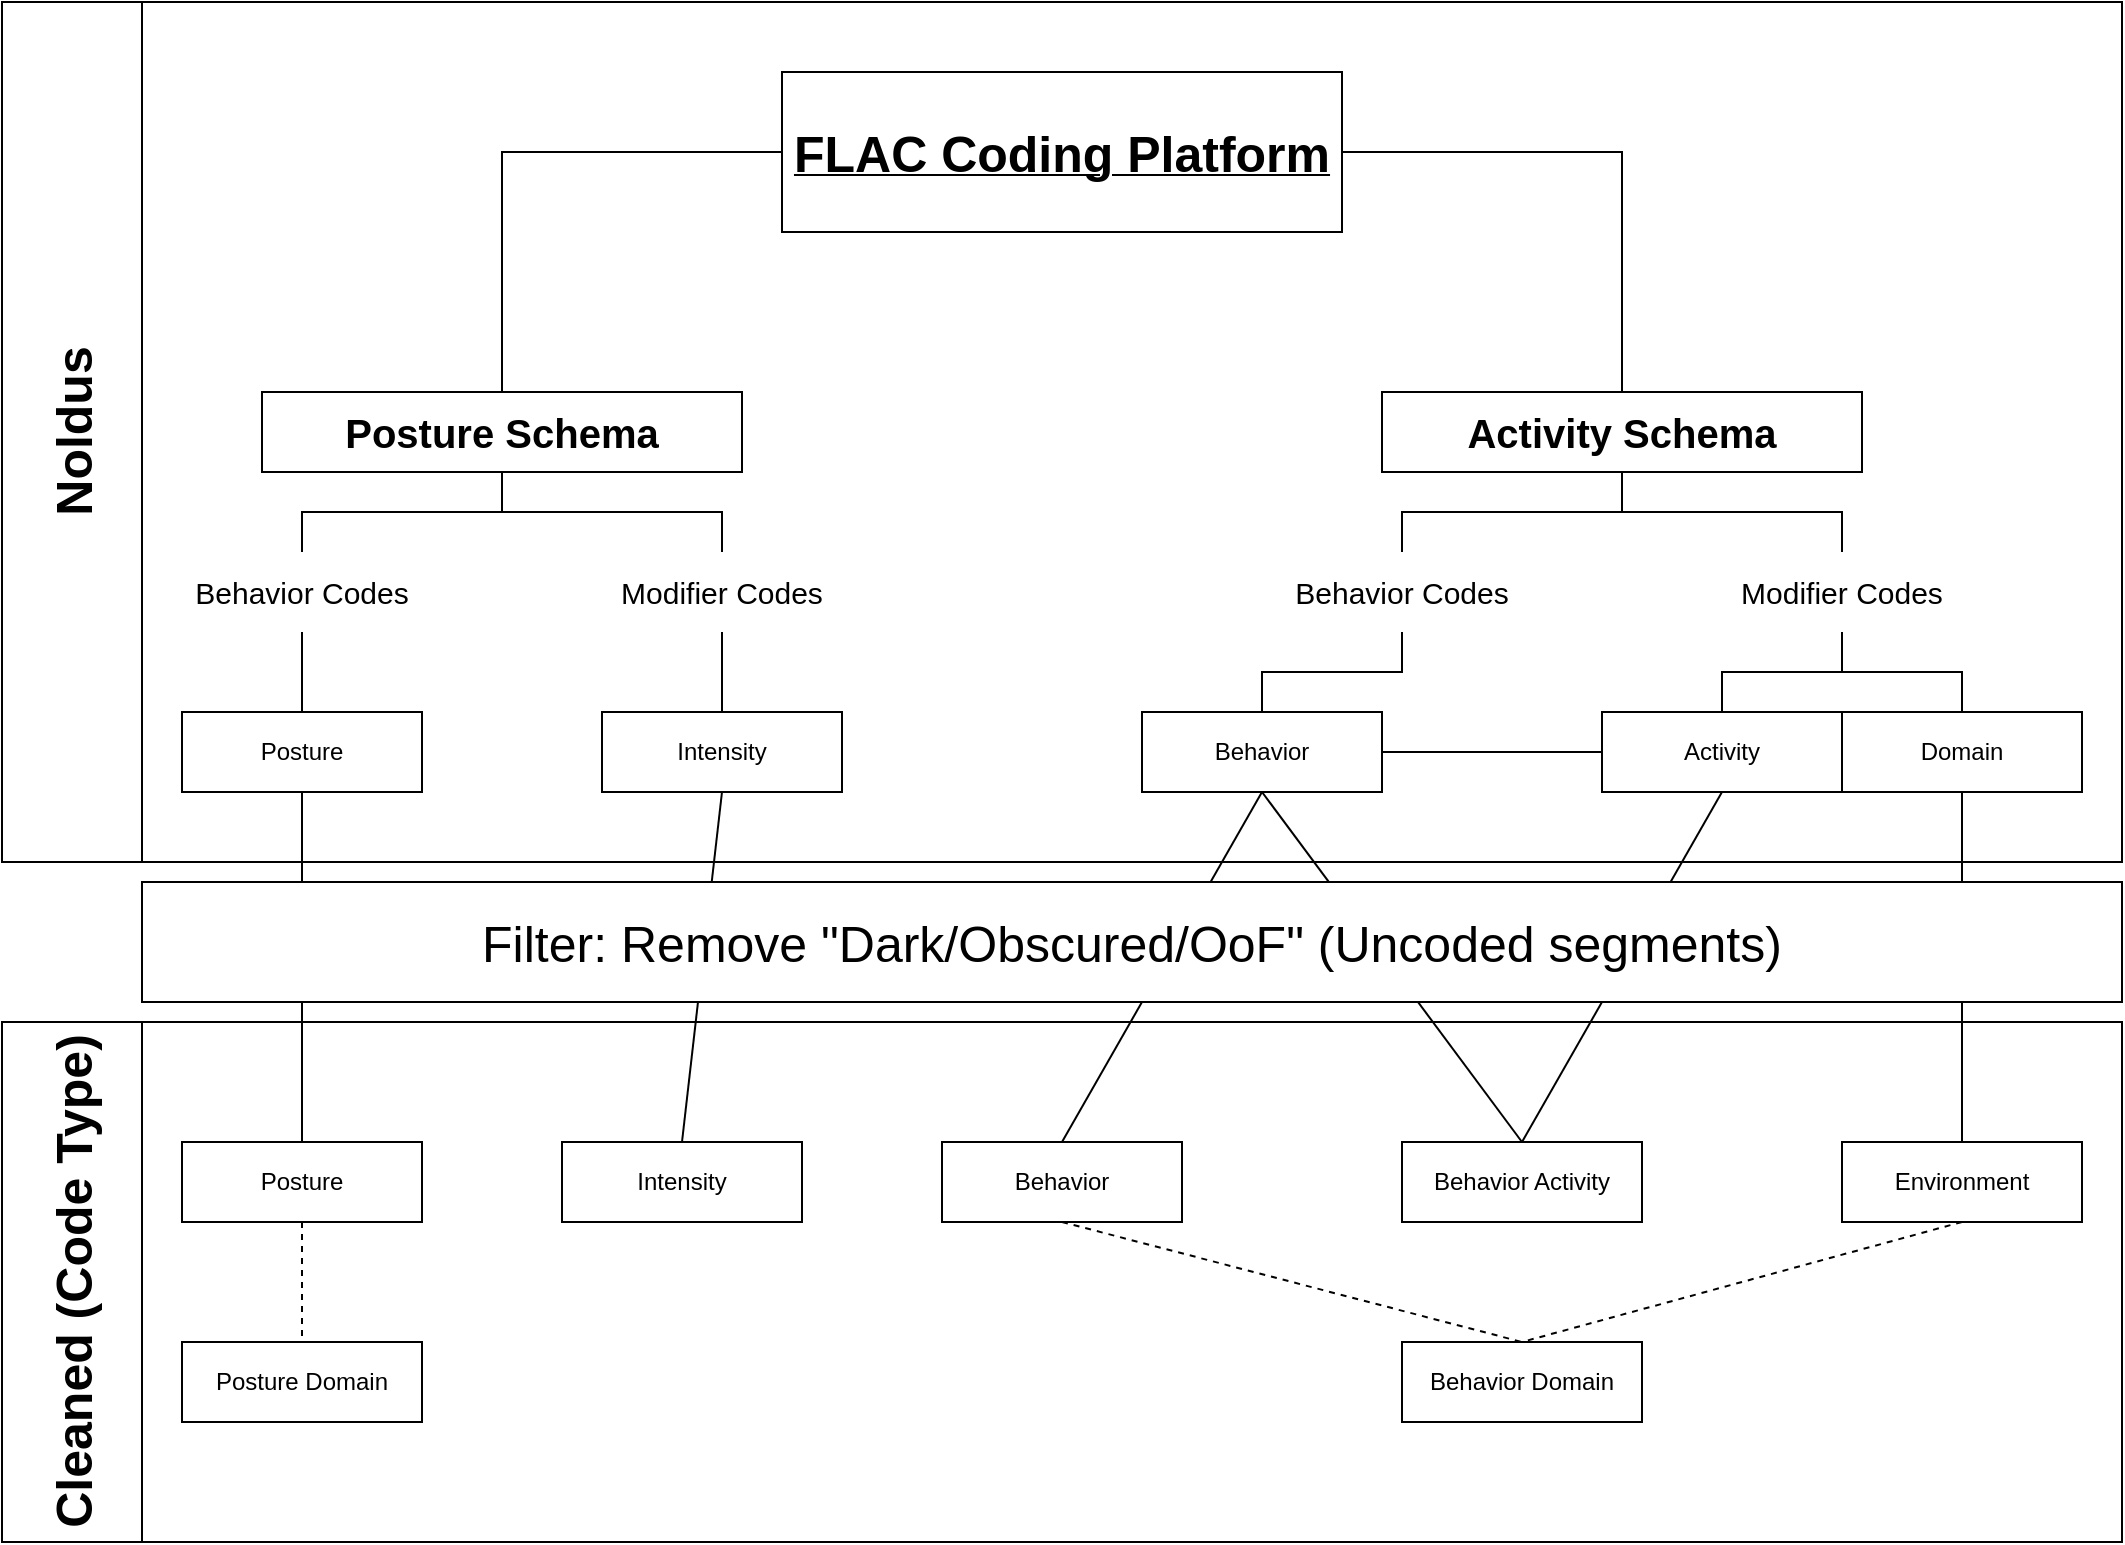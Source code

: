 <mxfile version="12.5.3" type="device" pages="5"><diagram id="vFdrrcpk6TBuHjjuKmIe" name="IDK"><mxGraphModel dx="1422" dy="822" grid="1" gridSize="10" guides="1" tooltips="1" connect="1" arrows="1" fold="1" page="1" pageScale="1" pageWidth="1100" pageHeight="850" math="0" shadow="0"><root><mxCell id="3Ar7q2pRGZgL3iM-9Xsb-0"/><mxCell id="3Ar7q2pRGZgL3iM-9Xsb-1" parent="3Ar7q2pRGZgL3iM-9Xsb-0"/><mxCell id="3Ar7q2pRGZgL3iM-9Xsb-143" style="edgeStyle=orthogonalEdgeStyle;rounded=0;orthogonalLoop=1;jettySize=auto;html=1;exitX=0.5;exitY=1;exitDx=0;exitDy=0;entryX=0.5;entryY=0;entryDx=0;entryDy=0;endArrow=none;endFill=0;" parent="3Ar7q2pRGZgL3iM-9Xsb-1" source="3Ar7q2pRGZgL3iM-9Xsb-145" target="3Ar7q2pRGZgL3iM-9Xsb-150" edge="1"><mxGeometry relative="1" as="geometry"><mxPoint x="160" y="305" as="targetPoint"/></mxGeometry></mxCell><mxCell id="3Ar7q2pRGZgL3iM-9Xsb-144" style="edgeStyle=orthogonalEdgeStyle;rounded=0;orthogonalLoop=1;jettySize=auto;html=1;exitX=0.5;exitY=1;exitDx=0;exitDy=0;entryX=0.5;entryY=0;entryDx=0;entryDy=0;endArrow=none;endFill=0;" parent="3Ar7q2pRGZgL3iM-9Xsb-1" source="3Ar7q2pRGZgL3iM-9Xsb-145" target="3Ar7q2pRGZgL3iM-9Xsb-152" edge="1"><mxGeometry relative="1" as="geometry"/></mxCell><mxCell id="3Ar7q2pRGZgL3iM-9Xsb-145" value="&lt;b&gt;&lt;font style=&quot;font-size: 20px&quot;&gt;Posture Schema&lt;/font&gt;&lt;/b&gt;" style="text;html=1;strokeColor=#000000;fillColor=#ffffff;align=center;verticalAlign=middle;whiteSpace=wrap;rounded=0;" parent="3Ar7q2pRGZgL3iM-9Xsb-1" vertex="1"><mxGeometry x="150" y="225" width="240" height="40" as="geometry"/></mxCell><mxCell id="3Ar7q2pRGZgL3iM-9Xsb-146" style="edgeStyle=orthogonalEdgeStyle;rounded=0;orthogonalLoop=1;jettySize=auto;html=1;exitX=0.5;exitY=1;exitDx=0;exitDy=0;entryX=0.5;entryY=0;entryDx=0;entryDy=0;endArrow=none;endFill=0;" parent="3Ar7q2pRGZgL3iM-9Xsb-1" source="3Ar7q2pRGZgL3iM-9Xsb-148" target="3Ar7q2pRGZgL3iM-9Xsb-154" edge="1"><mxGeometry relative="1" as="geometry"/></mxCell><mxCell id="3Ar7q2pRGZgL3iM-9Xsb-147" style="edgeStyle=orthogonalEdgeStyle;rounded=0;orthogonalLoop=1;jettySize=auto;html=1;exitX=0.5;exitY=1;exitDx=0;exitDy=0;entryX=0.5;entryY=0;entryDx=0;entryDy=0;endArrow=none;endFill=0;" parent="3Ar7q2pRGZgL3iM-9Xsb-1" source="3Ar7q2pRGZgL3iM-9Xsb-148" target="3Ar7q2pRGZgL3iM-9Xsb-157" edge="1"><mxGeometry relative="1" as="geometry"/></mxCell><mxCell id="3Ar7q2pRGZgL3iM-9Xsb-148" value="&lt;b&gt;&lt;font style=&quot;font-size: 20px&quot;&gt;Activity Schema&lt;/font&gt;&lt;/b&gt;" style="text;html=1;strokeColor=#000000;fillColor=#ffffff;align=center;verticalAlign=middle;whiteSpace=wrap;rounded=0;" parent="3Ar7q2pRGZgL3iM-9Xsb-1" vertex="1"><mxGeometry x="710" y="225" width="240" height="40" as="geometry"/></mxCell><mxCell id="3Ar7q2pRGZgL3iM-9Xsb-151" style="edgeStyle=orthogonalEdgeStyle;rounded=0;orthogonalLoop=1;jettySize=auto;html=1;exitX=0.5;exitY=1;exitDx=0;exitDy=0;entryX=0.5;entryY=0;entryDx=0;entryDy=0;endArrow=none;endFill=0;" parent="3Ar7q2pRGZgL3iM-9Xsb-1" source="3Ar7q2pRGZgL3iM-9Xsb-152" edge="1"><mxGeometry relative="1" as="geometry"><mxPoint x="380" y="385" as="targetPoint"/></mxGeometry></mxCell><mxCell id="kPHxVTBnZVS6pEl2tLsS-7" style="edgeStyle=orthogonalEdgeStyle;rounded=0;orthogonalLoop=1;jettySize=auto;html=1;exitX=0.5;exitY=1;exitDx=0;exitDy=0;entryX=0.5;entryY=0;entryDx=0;entryDy=0;endArrow=none;endFill=0;fontSize=15;" parent="3Ar7q2pRGZgL3iM-9Xsb-1" source="3Ar7q2pRGZgL3iM-9Xsb-154" target="kPHxVTBnZVS6pEl2tLsS-3" edge="1"><mxGeometry relative="1" as="geometry"/></mxCell><mxCell id="3Ar7q2pRGZgL3iM-9Xsb-154" value="&lt;font style=&quot;font-size: 15px&quot;&gt;Behavior Codes&lt;/font&gt;" style="text;html=1;strokeColor=none;fillColor=none;align=center;verticalAlign=middle;whiteSpace=wrap;rounded=0;" parent="3Ar7q2pRGZgL3iM-9Xsb-1" vertex="1"><mxGeometry x="630" y="305" width="180" height="40" as="geometry"/></mxCell><mxCell id="3Ar7q2pRGZgL3iM-9Xsb-155" style="edgeStyle=orthogonalEdgeStyle;rounded=0;orthogonalLoop=1;jettySize=auto;html=1;exitX=0.5;exitY=1;exitDx=0;exitDy=0;entryX=0.5;entryY=0;entryDx=0;entryDy=0;endArrow=none;endFill=0;" parent="3Ar7q2pRGZgL3iM-9Xsb-1" source="3Ar7q2pRGZgL3iM-9Xsb-157" target="kPHxVTBnZVS6pEl2tLsS-2" edge="1"><mxGeometry relative="1" as="geometry"><mxPoint x="900" y="385" as="targetPoint"/></mxGeometry></mxCell><mxCell id="3Ar7q2pRGZgL3iM-9Xsb-156" style="edgeStyle=orthogonalEdgeStyle;rounded=0;orthogonalLoop=1;jettySize=auto;html=1;exitX=0.5;exitY=1;exitDx=0;exitDy=0;entryX=0.5;entryY=0;entryDx=0;entryDy=0;endArrow=none;endFill=0;" parent="3Ar7q2pRGZgL3iM-9Xsb-1" source="3Ar7q2pRGZgL3iM-9Xsb-157" target="kPHxVTBnZVS6pEl2tLsS-1" edge="1"><mxGeometry relative="1" as="geometry"><mxPoint x="1080" y="385" as="targetPoint"/></mxGeometry></mxCell><mxCell id="3Ar7q2pRGZgL3iM-9Xsb-157" value="&lt;font style=&quot;font-size: 15px&quot;&gt;Modifier Codes&lt;/font&gt;" style="text;html=1;strokeColor=none;fillColor=none;align=center;verticalAlign=middle;whiteSpace=wrap;rounded=0;" parent="3Ar7q2pRGZgL3iM-9Xsb-1" vertex="1"><mxGeometry x="850" y="305" width="180" height="40" as="geometry"/></mxCell><mxCell id="3Ar7q2pRGZgL3iM-9Xsb-158" style="edgeStyle=orthogonalEdgeStyle;rounded=0;orthogonalLoop=1;jettySize=auto;html=1;exitX=0;exitY=0.5;exitDx=0;exitDy=0;entryX=0.5;entryY=0;entryDx=0;entryDy=0;endArrow=none;endFill=0;" parent="3Ar7q2pRGZgL3iM-9Xsb-1" source="3Ar7q2pRGZgL3iM-9Xsb-160" target="3Ar7q2pRGZgL3iM-9Xsb-145" edge="1"><mxGeometry relative="1" as="geometry"/></mxCell><mxCell id="3Ar7q2pRGZgL3iM-9Xsb-159" style="edgeStyle=orthogonalEdgeStyle;rounded=0;orthogonalLoop=1;jettySize=auto;html=1;exitX=1;exitY=0.5;exitDx=0;exitDy=0;entryX=0.5;entryY=0;entryDx=0;entryDy=0;endArrow=none;endFill=0;" parent="3Ar7q2pRGZgL3iM-9Xsb-1" source="3Ar7q2pRGZgL3iM-9Xsb-160" target="3Ar7q2pRGZgL3iM-9Xsb-148" edge="1"><mxGeometry relative="1" as="geometry"/></mxCell><mxCell id="3Ar7q2pRGZgL3iM-9Xsb-160" value="&lt;u&gt;&lt;b&gt;&lt;font style=&quot;font-size: 25px&quot;&gt;FLAC Coding Platform&lt;/font&gt;&lt;/b&gt;&lt;/u&gt;" style="text;html=1;strokeColor=#000000;fillColor=#ffffff;align=center;verticalAlign=middle;whiteSpace=wrap;rounded=0;" parent="3Ar7q2pRGZgL3iM-9Xsb-1" vertex="1"><mxGeometry x="410" y="65" width="280" height="80" as="geometry"/></mxCell><mxCell id="0r94JHi2QpXuXr-RseVF-5" style="edgeStyle=none;rounded=0;orthogonalLoop=1;jettySize=auto;html=1;exitX=0.5;exitY=1;exitDx=0;exitDy=0;entryX=0.5;entryY=0;entryDx=0;entryDy=0;endArrow=none;endFill=0;fontSize=15;" parent="3Ar7q2pRGZgL3iM-9Xsb-1" source="kPHxVTBnZVS6pEl2tLsS-1" target="67C-3ppqhhp29HzTQknb-5" edge="1"><mxGeometry relative="1" as="geometry"/></mxCell><mxCell id="kPHxVTBnZVS6pEl2tLsS-1" value="Domain" style="rounded=0;whiteSpace=wrap;html=1;" parent="3Ar7q2pRGZgL3iM-9Xsb-1" vertex="1"><mxGeometry x="940" y="385" width="120" height="40" as="geometry"/></mxCell><mxCell id="0r94JHi2QpXuXr-RseVF-4" style="edgeStyle=none;rounded=0;orthogonalLoop=1;jettySize=auto;html=1;exitX=0.5;exitY=1;exitDx=0;exitDy=0;entryX=0.5;entryY=0;entryDx=0;entryDy=0;endArrow=none;endFill=0;fontSize=15;" parent="3Ar7q2pRGZgL3iM-9Xsb-1" source="kPHxVTBnZVS6pEl2tLsS-2" target="67C-3ppqhhp29HzTQknb-6" edge="1"><mxGeometry relative="1" as="geometry"/></mxCell><mxCell id="kPHxVTBnZVS6pEl2tLsS-2" value="Activity" style="rounded=0;whiteSpace=wrap;html=1;" parent="3Ar7q2pRGZgL3iM-9Xsb-1" vertex="1"><mxGeometry x="820" y="385" width="120" height="40" as="geometry"/></mxCell><mxCell id="kPHxVTBnZVS6pEl2tLsS-6" style="edgeStyle=none;rounded=0;orthogonalLoop=1;jettySize=auto;html=1;exitX=1;exitY=0.5;exitDx=0;exitDy=0;entryX=0;entryY=0.5;entryDx=0;entryDy=0;endArrow=none;endFill=0;fontSize=15;" parent="3Ar7q2pRGZgL3iM-9Xsb-1" source="kPHxVTBnZVS6pEl2tLsS-3" target="kPHxVTBnZVS6pEl2tLsS-2" edge="1"><mxGeometry relative="1" as="geometry"/></mxCell><mxCell id="0r94JHi2QpXuXr-RseVF-2" style="edgeStyle=none;rounded=0;orthogonalLoop=1;jettySize=auto;html=1;exitX=0.5;exitY=1;exitDx=0;exitDy=0;entryX=0.5;entryY=0;entryDx=0;entryDy=0;endArrow=none;endFill=0;fontSize=15;" parent="3Ar7q2pRGZgL3iM-9Xsb-1" source="kPHxVTBnZVS6pEl2tLsS-3" target="67C-3ppqhhp29HzTQknb-4" edge="1"><mxGeometry relative="1" as="geometry"/></mxCell><mxCell id="0r94JHi2QpXuXr-RseVF-3" style="edgeStyle=none;rounded=0;orthogonalLoop=1;jettySize=auto;html=1;exitX=0.5;exitY=1;exitDx=0;exitDy=0;entryX=0.5;entryY=0;entryDx=0;entryDy=0;endArrow=none;endFill=0;fontSize=15;" parent="3Ar7q2pRGZgL3iM-9Xsb-1" source="kPHxVTBnZVS6pEl2tLsS-3" target="67C-3ppqhhp29HzTQknb-6" edge="1"><mxGeometry relative="1" as="geometry"/></mxCell><mxCell id="kPHxVTBnZVS6pEl2tLsS-3" value="Behavior" style="rounded=0;whiteSpace=wrap;html=1;" parent="3Ar7q2pRGZgL3iM-9Xsb-1" vertex="1"><mxGeometry x="590" y="385" width="120" height="40" as="geometry"/></mxCell><mxCell id="0r94JHi2QpXuXr-RseVF-1" style="rounded=0;orthogonalLoop=1;jettySize=auto;html=1;exitX=0.5;exitY=1;exitDx=0;exitDy=0;entryX=0.5;entryY=0;entryDx=0;entryDy=0;endArrow=none;endFill=0;fontSize=15;" parent="3Ar7q2pRGZgL3iM-9Xsb-1" source="kPHxVTBnZVS6pEl2tLsS-4" target="67C-3ppqhhp29HzTQknb-7" edge="1"><mxGeometry relative="1" as="geometry"/></mxCell><mxCell id="kPHxVTBnZVS6pEl2tLsS-4" value="Intensity" style="rounded=0;whiteSpace=wrap;html=1;" parent="3Ar7q2pRGZgL3iM-9Xsb-1" vertex="1"><mxGeometry x="320" y="385" width="120" height="40" as="geometry"/></mxCell><mxCell id="0r94JHi2QpXuXr-RseVF-0" style="edgeStyle=orthogonalEdgeStyle;rounded=0;orthogonalLoop=1;jettySize=auto;html=1;exitX=0.5;exitY=1;exitDx=0;exitDy=0;entryX=0.5;entryY=0;entryDx=0;entryDy=0;endArrow=none;endFill=0;fontSize=15;" parent="3Ar7q2pRGZgL3iM-9Xsb-1" source="kPHxVTBnZVS6pEl2tLsS-5" target="67C-3ppqhhp29HzTQknb-2" edge="1"><mxGeometry relative="1" as="geometry"/></mxCell><mxCell id="kPHxVTBnZVS6pEl2tLsS-8" value="&lt;font style=&quot;font-size: 25px&quot;&gt;Noldus&lt;/font&gt;" style="swimlane;html=1;startSize=70;horizontal=0;containerType=tree;strokeColor=#000000;gradientColor=none;fontSize=15;align=center;" parent="3Ar7q2pRGZgL3iM-9Xsb-1" vertex="1"><mxGeometry x="20" y="30" width="1060" height="430" as="geometry"/></mxCell><mxCell id="3Ar7q2pRGZgL3iM-9Xsb-150" value="&lt;font style=&quot;font-size: 15px&quot;&gt;Behavior Codes&lt;/font&gt;" style="text;html=1;strokeColor=none;fillColor=none;align=center;verticalAlign=middle;whiteSpace=wrap;rounded=0;" parent="kPHxVTBnZVS6pEl2tLsS-8" vertex="1"><mxGeometry x="90" y="275" width="120" height="40" as="geometry"/></mxCell><mxCell id="3Ar7q2pRGZgL3iM-9Xsb-152" value="&lt;font style=&quot;font-size: 15px&quot;&gt;Modifier Codes&lt;/font&gt;" style="text;html=1;strokeColor=none;fillColor=none;align=center;verticalAlign=middle;whiteSpace=wrap;rounded=0;" parent="kPHxVTBnZVS6pEl2tLsS-8" vertex="1"><mxGeometry x="300" y="275" width="120" height="40" as="geometry"/></mxCell><mxCell id="kPHxVTBnZVS6pEl2tLsS-5" value="Posture" style="rounded=0;whiteSpace=wrap;html=1;" parent="kPHxVTBnZVS6pEl2tLsS-8" vertex="1"><mxGeometry x="90" y="355" width="120" height="40" as="geometry"/></mxCell><mxCell id="3Ar7q2pRGZgL3iM-9Xsb-149" style="edgeStyle=orthogonalEdgeStyle;rounded=0;orthogonalLoop=1;jettySize=auto;html=1;exitX=0.5;exitY=1;exitDx=0;exitDy=0;entryX=0.5;entryY=0;entryDx=0;entryDy=0;endArrow=none;endFill=0;" parent="kPHxVTBnZVS6pEl2tLsS-8" source="3Ar7q2pRGZgL3iM-9Xsb-150" target="kPHxVTBnZVS6pEl2tLsS-5" edge="1"><mxGeometry relative="1" as="geometry"><mxPoint x="140" y="315" as="sourcePoint"/><mxPoint x="140" y="355" as="targetPoint"/></mxGeometry></mxCell><mxCell id="67C-3ppqhhp29HzTQknb-1" value="&lt;font style=&quot;font-size: 25px&quot;&gt;Cleaned (Code Type)&lt;/font&gt;" style="swimlane;html=1;startSize=70;horizontal=0;containerType=tree;strokeColor=#000000;gradientColor=none;fontSize=15;align=center;" parent="3Ar7q2pRGZgL3iM-9Xsb-1" vertex="1"><mxGeometry x="20" y="540" width="1060" height="260" as="geometry"/></mxCell><mxCell id="kdZyiTgG0EEv4mFjZZJ6-0" style="edgeStyle=none;rounded=0;orthogonalLoop=1;jettySize=auto;html=1;exitX=0.5;exitY=1;exitDx=0;exitDy=0;entryX=0.5;entryY=0;entryDx=0;entryDy=0;endArrow=none;endFill=0;fontSize=15;dashed=1;" parent="67C-3ppqhhp29HzTQknb-1" source="67C-3ppqhhp29HzTQknb-2" target="67C-3ppqhhp29HzTQknb-3" edge="1"><mxGeometry relative="1" as="geometry"/></mxCell><mxCell id="67C-3ppqhhp29HzTQknb-2" value="Posture" style="rounded=0;whiteSpace=wrap;html=1;" parent="67C-3ppqhhp29HzTQknb-1" vertex="1"><mxGeometry x="90" y="60" width="120" height="40" as="geometry"/></mxCell><mxCell id="kdZyiTgG0EEv4mFjZZJ6-1" style="edgeStyle=none;rounded=0;orthogonalLoop=1;jettySize=auto;html=1;exitX=0.5;exitY=1;exitDx=0;exitDy=0;entryX=0.5;entryY=0;entryDx=0;entryDy=0;endArrow=none;endFill=0;fontSize=15;dashed=1;" parent="67C-3ppqhhp29HzTQknb-1" source="67C-3ppqhhp29HzTQknb-4" target="67C-3ppqhhp29HzTQknb-8" edge="1"><mxGeometry relative="1" as="geometry"/></mxCell><mxCell id="67C-3ppqhhp29HzTQknb-4" value="Behavior" style="rounded=0;whiteSpace=wrap;html=1;" parent="67C-3ppqhhp29HzTQknb-1" vertex="1"><mxGeometry x="470" y="60" width="120" height="40" as="geometry"/></mxCell><mxCell id="kdZyiTgG0EEv4mFjZZJ6-2" style="edgeStyle=none;rounded=0;orthogonalLoop=1;jettySize=auto;html=1;exitX=0.5;exitY=1;exitDx=0;exitDy=0;entryX=0.5;entryY=0;entryDx=0;entryDy=0;endArrow=none;endFill=0;fontSize=15;dashed=1;" parent="67C-3ppqhhp29HzTQknb-1" source="67C-3ppqhhp29HzTQknb-5" target="67C-3ppqhhp29HzTQknb-8" edge="1"><mxGeometry relative="1" as="geometry"/></mxCell><mxCell id="67C-3ppqhhp29HzTQknb-5" value="Environment" style="rounded=0;whiteSpace=wrap;html=1;" parent="67C-3ppqhhp29HzTQknb-1" vertex="1"><mxGeometry x="920" y="60" width="120" height="40" as="geometry"/></mxCell><mxCell id="67C-3ppqhhp29HzTQknb-6" value="Behavior Activity" style="rounded=0;whiteSpace=wrap;html=1;" parent="67C-3ppqhhp29HzTQknb-1" vertex="1"><mxGeometry x="700" y="60" width="120" height="40" as="geometry"/></mxCell><mxCell id="67C-3ppqhhp29HzTQknb-7" value="Intensity" style="rounded=0;whiteSpace=wrap;html=1;" parent="67C-3ppqhhp29HzTQknb-1" vertex="1"><mxGeometry x="280" y="60" width="120" height="40" as="geometry"/></mxCell><mxCell id="67C-3ppqhhp29HzTQknb-3" value="Posture Domain" style="rounded=0;whiteSpace=wrap;html=1;" parent="67C-3ppqhhp29HzTQknb-1" vertex="1"><mxGeometry x="90" y="160" width="120" height="40" as="geometry"/></mxCell><mxCell id="67C-3ppqhhp29HzTQknb-8" value="Behavior Domain" style="rounded=0;whiteSpace=wrap;html=1;" parent="67C-3ppqhhp29HzTQknb-1" vertex="1"><mxGeometry x="700" y="160" width="120" height="40" as="geometry"/></mxCell><mxCell id="OXNLSkVDTQsCXPtJTamf-0" value="&lt;font style=&quot;font-size: 25px&quot;&gt;&lt;font style=&quot;font-size: 25px&quot;&gt;Filter&lt;/font&gt;: Remove &quot;Dark/Obscured/OoF&quot; (Uncoded segments)&lt;/font&gt;" style="rounded=0;whiteSpace=wrap;html=1;strokeColor=#000000;gradientColor=none;fontSize=15;align=center;" parent="3Ar7q2pRGZgL3iM-9Xsb-1" vertex="1"><mxGeometry x="90" y="470" width="990" height="60" as="geometry"/></mxCell></root></mxGraphModel></diagram><diagram id="FB-Vkx9hKWi3sYCnPvMl" name="Noldus"><mxGraphModel dx="1086" dy="806" grid="1" gridSize="10" guides="1" tooltips="1" connect="1" arrows="1" fold="1" page="1" pageScale="1" pageWidth="1100" pageHeight="850" math="0" shadow="0"><root><mxCell id="-XbaECaRlhaq71rC0Gtu-0"/><mxCell id="-XbaECaRlhaq71rC0Gtu-1" parent="-XbaECaRlhaq71rC0Gtu-0"/><mxCell id="7tqA030Rb_i0mLBtPxHK-12" style="edgeStyle=orthogonalEdgeStyle;rounded=0;orthogonalLoop=1;jettySize=auto;html=1;exitX=1;exitY=0.5;exitDx=0;exitDy=0;entryX=0;entryY=0.5;entryDx=0;entryDy=0;endArrow=none;endFill=0;" parent="-XbaECaRlhaq71rC0Gtu-1" source="7tqA030Rb_i0mLBtPxHK-15" target="7tqA030Rb_i0mLBtPxHK-18" edge="1"><mxGeometry relative="1" as="geometry"/></mxCell><mxCell id="fVlTGECltyRdkcK7bwDR-0" value="Behavior" style="swimlane;html=1;childLayout=stackLayout;resizeParent=1;resizeParentMax=0;horizontal=1;startSize=40;horizontalStack=0;" parent="-XbaECaRlhaq71rC0Gtu-1" vertex="1" collapsed="1"><mxGeometry x="455" y="360" width="180" height="40" as="geometry"><mxRectangle x="455" y="360" width="180" height="100" as="alternateBounds"/></mxGeometry></mxCell><mxCell id="fVlTGECltyRdkcK7bwDR-1" value="High/Low Quality" style="swimlane;html=1;startSize=20;horizontal=0;" parent="fVlTGECltyRdkcK7bwDR-0" vertex="1" collapsed="1"><mxGeometry y="40" width="180" height="20" as="geometry"><mxRectangle y="40" width="180" height="1430" as="alternateBounds"/></mxGeometry></mxCell><mxCell id="7tqA030Rb_i0mLBtPxHK-4" value="Caring/Grooming - Self" style="rounded=0;whiteSpace=wrap;html=1;" parent="fVlTGECltyRdkcK7bwDR-1" vertex="1"><mxGeometry x="40" y="20" width="120" height="60" as="geometry"/></mxCell><mxCell id="5G4TkMpEefrMOkR8v-Zc-2" value="Caring/Grooming - Child" style="rounded=0;whiteSpace=wrap;html=1;" parent="fVlTGECltyRdkcK7bwDR-1" vertex="1"><mxGeometry x="40" y="230" width="120" height="60" as="geometry"/></mxCell><mxCell id="5G4TkMpEefrMOkR8v-Zc-1" value="Caring/Grooming - Animal/Pet" style="rounded=0;whiteSpace=wrap;html=1;" parent="fVlTGECltyRdkcK7bwDR-1" vertex="1"><mxGeometry x="40" y="160" width="120" height="60" as="geometry"/></mxCell><mxCell id="5G4TkMpEefrMOkR8v-Zc-0" value="Caring/Grooming - Adult" style="rounded=0;whiteSpace=wrap;html=1;" parent="fVlTGECltyRdkcK7bwDR-1" vertex="1"><mxGeometry x="40" y="90" width="120" height="60" as="geometry"/></mxCell><mxCell id="5G4TkMpEefrMOkR8v-Zc-3" value="Cleaning" style="rounded=0;whiteSpace=wrap;html=1;" parent="fVlTGECltyRdkcK7bwDR-1" vertex="1"><mxGeometry x="40" y="310" width="120" height="60" as="geometry"/></mxCell><mxCell id="5G4TkMpEefrMOkR8v-Zc-14" value="Constructing/Fixing Repairing/Maintaining" style="rounded=0;whiteSpace=wrap;html=1;" parent="fVlTGECltyRdkcK7bwDR-1" vertex="1"><mxGeometry x="40" y="510" width="120" height="60" as="geometry"/></mxCell><mxCell id="5G4TkMpEefrMOkR8v-Zc-21" value="Cooking/Meal Preparation" style="rounded=0;whiteSpace=wrap;html=1;" parent="fVlTGECltyRdkcK7bwDR-1" vertex="1"><mxGeometry x="40" y="660" width="120" height="60" as="geometry"/></mxCell><mxCell id="5G4TkMpEefrMOkR8v-Zc-28" value="Laundry" style="rounded=0;whiteSpace=wrap;html=1;" parent="fVlTGECltyRdkcK7bwDR-1" vertex="1"><mxGeometry x="40" y="810" width="120" height="60" as="geometry"/></mxCell><mxCell id="5G4TkMpEefrMOkR8v-Zc-35" value="Lawn&amp;amp;Garden" style="rounded=0;whiteSpace=wrap;html=1;" parent="fVlTGECltyRdkcK7bwDR-1" vertex="1"><mxGeometry x="40" y="1035" width="120" height="60" as="geometry"/></mxCell><mxCell id="7tqA030Rb_i0mLBtPxHK-25" value="Leisure Based" style="rounded=0;whiteSpace=wrap;html=1;" parent="fVlTGECltyRdkcK7bwDR-1" vertex="1"><mxGeometry x="40" y="1285" width="120" height="60" as="geometry"/></mxCell><mxCell id="fVlTGECltyRdkcK7bwDR-2" value="General" style="swimlane;html=1;startSize=20;horizontal=0;" parent="fVlTGECltyRdkcK7bwDR-0" vertex="1" collapsed="1"><mxGeometry y="60" width="180" height="20" as="geometry"><mxRectangle y="1470" width="180" height="1140" as="alternateBounds"/></mxGeometry></mxCell><mxCell id="fVlTGECltyRdkcK7bwDR-108" value="Sports/Exercise" style="rounded=0;whiteSpace=wrap;html=1;" parent="fVlTGECltyRdkcK7bwDR-2" vertex="1"><mxGeometry x="40" y="135" width="120" height="60" as="geometry"/></mxCell><mxCell id="7tqA030Rb_i0mLBtPxHK-9" value="Eating/Drinking" style="rounded=0;whiteSpace=wrap;html=1;" parent="fVlTGECltyRdkcK7bwDR-2" vertex="1"><mxGeometry x="40" y="710" width="120" height="60" as="geometry"/></mxCell><mxCell id="7tqA030Rb_i0mLBtPxHK-15" value="Electronics" style="rounded=0;whiteSpace=wrap;html=1;" parent="fVlTGECltyRdkcK7bwDR-2" vertex="1"><mxGeometry x="40" y="410" width="120" height="60" as="geometry"/></mxCell><mxCell id="qnY2kH68vgZKQA2stR6z-0" value="Transportation" style="rounded=0;whiteSpace=wrap;html=1;" parent="fVlTGECltyRdkcK7bwDR-2" vertex="1"><mxGeometry x="40" y="635" width="120" height="60" as="geometry"/></mxCell><mxCell id="qnY2kH68vgZKQA2stR6z-9" value="Other - Manipulating Objects" style="rounded=0;whiteSpace=wrap;html=1;" parent="fVlTGECltyRdkcK7bwDR-2" vertex="1"><mxGeometry x="40" y="780" width="120" height="60" as="geometry"/></mxCell><mxCell id="qnY2kH68vgZKQA2stR6z-10" value="Other - Carrying Load w/ UE" style="rounded=0;whiteSpace=wrap;html=1;" parent="fVlTGECltyRdkcK7bwDR-2" vertex="1"><mxGeometry x="40" y="850" width="120" height="60" as="geometry"/></mxCell><mxCell id="qnY2kH68vgZKQA2stR6z-11" value="Other Pushing Cart" style="rounded=0;whiteSpace=wrap;html=1;" parent="fVlTGECltyRdkcK7bwDR-2" vertex="1"><mxGeometry x="40" y="920" width="120" height="60" as="geometry"/></mxCell><mxCell id="7tqA030Rb_i0mLBtPxHK-30" value="Talking - Person" style="rounded=0;whiteSpace=wrap;html=1;" parent="fVlTGECltyRdkcK7bwDR-2" vertex="1"><mxGeometry x="40" y="990" width="120" height="60" as="geometry"/></mxCell><mxCell id="7tqA030Rb_i0mLBtPxHK-31" value="Talking - Phone" style="rounded=0;whiteSpace=wrap;html=1;" parent="fVlTGECltyRdkcK7bwDR-2" vertex="1"><mxGeometry x="40" y="1060" width="120" height="60" as="geometry"/></mxCell><mxCell id="fVlTGECltyRdkcK7bwDR-3" value="Transition" style="swimlane;html=1;startSize=20;horizontal=0;" parent="fVlTGECltyRdkcK7bwDR-0" vertex="1" collapsed="1"><mxGeometry y="80" width="180" height="20" as="geometry"><mxRectangle y="80" width="180" height="310" as="alternateBounds"/></mxGeometry></mxCell><mxCell id="qnY2kH68vgZKQA2stR6z-12" value="Only [P/M] Code" style="rounded=0;whiteSpace=wrap;html=1;" parent="fVlTGECltyRdkcK7bwDR-3" vertex="1"><mxGeometry x="40" y="20" width="120" height="60" as="geometry"/></mxCell><mxCell id="qnY2kH68vgZKQA2stR6z-13" value="Talking - Researchers" style="rounded=0;whiteSpace=wrap;html=1;" parent="fVlTGECltyRdkcK7bwDR-3" vertex="1"><mxGeometry x="40" y="90" width="120" height="60" as="geometry"/></mxCell><mxCell id="qnY2kH68vgZKQA2stR6z-14" value="Intermittent Activity" style="rounded=0;whiteSpace=wrap;html=1;" parent="fVlTGECltyRdkcK7bwDR-3" vertex="1"><mxGeometry x="40" y="160" width="120" height="60" as="geometry"/></mxCell><mxCell id="qnY2kH68vgZKQA2stR6z-15" value="Dark/Obscured/Oof" style="rounded=0;whiteSpace=wrap;html=1;" parent="fVlTGECltyRdkcK7bwDR-3" vertex="1"><mxGeometry x="40" y="230" width="120" height="60" as="geometry"/></mxCell><mxCell id="VaZiqk8d1-mLJbUXq4hN-53" style="edgeStyle=orthogonalEdgeStyle;rounded=0;orthogonalLoop=1;jettySize=auto;html=1;exitX=1;exitY=0.5;exitDx=0;exitDy=0;entryX=0;entryY=0.5;entryDx=0;entryDy=0;endArrow=none;endFill=0;" parent="-XbaECaRlhaq71rC0Gtu-1" source="7tqA030Rb_i0mLBtPxHK-4" target="fVlTGECltyRdkcK7bwDR-78" edge="1"><mxGeometry relative="1" as="geometry"/></mxCell><mxCell id="VaZiqk8d1-mLJbUXq4hN-54" style="edgeStyle=orthogonalEdgeStyle;rounded=0;orthogonalLoop=1;jettySize=auto;html=1;exitX=1;exitY=0.5;exitDx=0;exitDy=0;entryX=0;entryY=0.5;entryDx=0;entryDy=0;endArrow=none;endFill=0;" parent="-XbaECaRlhaq71rC0Gtu-1" source="7tqA030Rb_i0mLBtPxHK-4" target="fVlTGECltyRdkcK7bwDR-80" edge="1"><mxGeometry relative="1" as="geometry"/></mxCell><mxCell id="VaZiqk8d1-mLJbUXq4hN-55" style="edgeStyle=orthogonalEdgeStyle;rounded=0;orthogonalLoop=1;jettySize=auto;html=1;exitX=1;exitY=0.5;exitDx=0;exitDy=0;entryX=0;entryY=0.5;entryDx=0;entryDy=0;endArrow=none;endFill=0;" parent="-XbaECaRlhaq71rC0Gtu-1" source="7tqA030Rb_i0mLBtPxHK-4" target="fVlTGECltyRdkcK7bwDR-79" edge="1"><mxGeometry relative="1" as="geometry"/></mxCell><mxCell id="VaZiqk8d1-mLJbUXq4hN-56" style="edgeStyle=orthogonalEdgeStyle;rounded=0;orthogonalLoop=1;jettySize=auto;html=1;exitX=1;exitY=0.5;exitDx=0;exitDy=0;entryX=0;entryY=0.5;entryDx=0;entryDy=0;endArrow=none;endFill=0;" parent="-XbaECaRlhaq71rC0Gtu-1" source="7tqA030Rb_i0mLBtPxHK-4" target="fVlTGECltyRdkcK7bwDR-81" edge="1"><mxGeometry relative="1" as="geometry"/></mxCell><mxCell id="VaZiqk8d1-mLJbUXq4hN-57" style="edgeStyle=orthogonalEdgeStyle;rounded=0;orthogonalLoop=1;jettySize=auto;html=1;exitX=1;exitY=0.5;exitDx=0;exitDy=0;entryX=0;entryY=0.5;entryDx=0;entryDy=0;endArrow=none;endFill=0;" parent="-XbaECaRlhaq71rC0Gtu-1" source="5G4TkMpEefrMOkR8v-Zc-3" target="fVlTGECltyRdkcK7bwDR-86" edge="1"><mxGeometry relative="1" as="geometry"/></mxCell><mxCell id="VaZiqk8d1-mLJbUXq4hN-58" style="edgeStyle=orthogonalEdgeStyle;rounded=0;orthogonalLoop=1;jettySize=auto;html=1;exitX=1;exitY=0.5;exitDx=0;exitDy=0;entryX=0;entryY=0.5;entryDx=0;entryDy=0;endArrow=none;endFill=0;" parent="-XbaECaRlhaq71rC0Gtu-1" source="5G4TkMpEefrMOkR8v-Zc-3" target="fVlTGECltyRdkcK7bwDR-87" edge="1"><mxGeometry relative="1" as="geometry"/></mxCell><mxCell id="VaZiqk8d1-mLJbUXq4hN-59" style="edgeStyle=orthogonalEdgeStyle;rounded=0;orthogonalLoop=1;jettySize=auto;html=1;exitX=1;exitY=0.5;exitDx=0;exitDy=0;entryX=0;entryY=0.5;entryDx=0;entryDy=0;endArrow=none;endFill=0;" parent="-XbaECaRlhaq71rC0Gtu-1" source="5G4TkMpEefrMOkR8v-Zc-3" target="fVlTGECltyRdkcK7bwDR-88" edge="1"><mxGeometry relative="1" as="geometry"/></mxCell><mxCell id="VaZiqk8d1-mLJbUXq4hN-60" style="edgeStyle=orthogonalEdgeStyle;rounded=0;orthogonalLoop=1;jettySize=auto;html=1;exitX=1;exitY=0.5;exitDx=0;exitDy=0;entryX=0;entryY=0.5;entryDx=0;entryDy=0;endArrow=none;endFill=0;" parent="-XbaECaRlhaq71rC0Gtu-1" source="5G4TkMpEefrMOkR8v-Zc-3" target="fVlTGECltyRdkcK7bwDR-89" edge="1"><mxGeometry relative="1" as="geometry"/></mxCell><mxCell id="VaZiqk8d1-mLJbUXq4hN-61" style="edgeStyle=orthogonalEdgeStyle;rounded=0;orthogonalLoop=1;jettySize=auto;html=1;exitX=1;exitY=0.5;exitDx=0;exitDy=0;entryX=0;entryY=0.5;entryDx=0;entryDy=0;endArrow=none;endFill=0;" parent="-XbaECaRlhaq71rC0Gtu-1" source="5G4TkMpEefrMOkR8v-Zc-3" target="fVlTGECltyRdkcK7bwDR-90" edge="1"><mxGeometry relative="1" as="geometry"/></mxCell><mxCell id="VaZiqk8d1-mLJbUXq4hN-62" style="edgeStyle=orthogonalEdgeStyle;rounded=0;orthogonalLoop=1;jettySize=auto;html=1;exitX=1;exitY=0.5;exitDx=0;exitDy=0;entryX=0;entryY=0.5;entryDx=0;entryDy=0;endArrow=none;endFill=0;" parent="-XbaECaRlhaq71rC0Gtu-1" source="5G4TkMpEefrMOkR8v-Zc-14" target="fVlTGECltyRdkcK7bwDR-91" edge="1"><mxGeometry relative="1" as="geometry"/></mxCell><mxCell id="VaZiqk8d1-mLJbUXq4hN-63" style="edgeStyle=orthogonalEdgeStyle;rounded=0;orthogonalLoop=1;jettySize=auto;html=1;exitX=1;exitY=0.5;exitDx=0;exitDy=0;entryX=0;entryY=0.5;entryDx=0;entryDy=0;endArrow=none;endFill=0;" parent="-XbaECaRlhaq71rC0Gtu-1" source="5G4TkMpEefrMOkR8v-Zc-14" target="fVlTGECltyRdkcK7bwDR-92" edge="1"><mxGeometry relative="1" as="geometry"/></mxCell><mxCell id="VaZiqk8d1-mLJbUXq4hN-64" style="edgeStyle=orthogonalEdgeStyle;rounded=0;orthogonalLoop=1;jettySize=auto;html=1;exitX=1;exitY=0.5;exitDx=0;exitDy=0;entryX=0;entryY=0.5;entryDx=0;entryDy=0;endArrow=none;endFill=0;" parent="-XbaECaRlhaq71rC0Gtu-1" source="5G4TkMpEefrMOkR8v-Zc-14" target="fVlTGECltyRdkcK7bwDR-93" edge="1"><mxGeometry relative="1" as="geometry"/></mxCell><mxCell id="VaZiqk8d1-mLJbUXq4hN-65" style="edgeStyle=orthogonalEdgeStyle;rounded=0;orthogonalLoop=1;jettySize=auto;html=1;exitX=1;exitY=0.5;exitDx=0;exitDy=0;entryX=0;entryY=0.5;entryDx=0;entryDy=0;endArrow=none;endFill=0;" parent="-XbaECaRlhaq71rC0Gtu-1" source="5G4TkMpEefrMOkR8v-Zc-21" target="fVlTGECltyRdkcK7bwDR-94" edge="1"><mxGeometry relative="1" as="geometry"/></mxCell><mxCell id="VaZiqk8d1-mLJbUXq4hN-66" style="edgeStyle=orthogonalEdgeStyle;rounded=0;orthogonalLoop=1;jettySize=auto;html=1;exitX=1;exitY=0.5;exitDx=0;exitDy=0;entryX=0;entryY=0.5;entryDx=0;entryDy=0;endArrow=none;endFill=0;" parent="-XbaECaRlhaq71rC0Gtu-1" source="5G4TkMpEefrMOkR8v-Zc-21" target="fVlTGECltyRdkcK7bwDR-95" edge="1"><mxGeometry relative="1" as="geometry"/></mxCell><mxCell id="VaZiqk8d1-mLJbUXq4hN-67" style="edgeStyle=orthogonalEdgeStyle;rounded=0;orthogonalLoop=1;jettySize=auto;html=1;exitX=1;exitY=0.5;exitDx=0;exitDy=0;entryX=0;entryY=0.5;entryDx=0;entryDy=0;endArrow=none;endFill=0;" parent="-XbaECaRlhaq71rC0Gtu-1" source="5G4TkMpEefrMOkR8v-Zc-21" target="fVlTGECltyRdkcK7bwDR-96" edge="1"><mxGeometry relative="1" as="geometry"/></mxCell><mxCell id="VaZiqk8d1-mLJbUXq4hN-69" style="edgeStyle=orthogonalEdgeStyle;rounded=0;orthogonalLoop=1;jettySize=auto;html=1;exitX=1;exitY=0.5;exitDx=0;exitDy=0;entryX=0;entryY=0.5;entryDx=0;entryDy=0;endArrow=none;endFill=0;" parent="-XbaECaRlhaq71rC0Gtu-1" source="5G4TkMpEefrMOkR8v-Zc-28" target="fVlTGECltyRdkcK7bwDR-97" edge="1"><mxGeometry relative="1" as="geometry"/></mxCell><mxCell id="VaZiqk8d1-mLJbUXq4hN-70" style="edgeStyle=orthogonalEdgeStyle;rounded=0;orthogonalLoop=1;jettySize=auto;html=1;exitX=1;exitY=0.5;exitDx=0;exitDy=0;entryX=0;entryY=0.5;entryDx=0;entryDy=0;endArrow=none;endFill=0;" parent="-XbaECaRlhaq71rC0Gtu-1" source="5G4TkMpEefrMOkR8v-Zc-28" target="fVlTGECltyRdkcK7bwDR-98" edge="1"><mxGeometry relative="1" as="geometry"/></mxCell><mxCell id="VaZiqk8d1-mLJbUXq4hN-71" style="edgeStyle=orthogonalEdgeStyle;rounded=0;orthogonalLoop=1;jettySize=auto;html=1;exitX=1;exitY=0.5;exitDx=0;exitDy=0;entryX=0;entryY=0.5;entryDx=0;entryDy=0;endArrow=none;endFill=0;" parent="-XbaECaRlhaq71rC0Gtu-1" source="5G4TkMpEefrMOkR8v-Zc-28" target="fVlTGECltyRdkcK7bwDR-99" edge="1"><mxGeometry relative="1" as="geometry"/></mxCell><mxCell id="VaZiqk8d1-mLJbUXq4hN-72" style="edgeStyle=orthogonalEdgeStyle;rounded=0;orthogonalLoop=1;jettySize=auto;html=1;exitX=1;exitY=0.5;exitDx=0;exitDy=0;entryX=0;entryY=0.5;entryDx=0;entryDy=0;endArrow=none;endFill=0;" parent="-XbaECaRlhaq71rC0Gtu-1" source="5G4TkMpEefrMOkR8v-Zc-35" target="fVlTGECltyRdkcK7bwDR-100" edge="1"><mxGeometry relative="1" as="geometry"/></mxCell><mxCell id="VaZiqk8d1-mLJbUXq4hN-73" style="edgeStyle=orthogonalEdgeStyle;rounded=0;orthogonalLoop=1;jettySize=auto;html=1;exitX=1;exitY=0.5;exitDx=0;exitDy=0;entryX=0;entryY=0.5;entryDx=0;entryDy=0;endArrow=none;endFill=0;" parent="-XbaECaRlhaq71rC0Gtu-1" source="5G4TkMpEefrMOkR8v-Zc-35" target="fVlTGECltyRdkcK7bwDR-101" edge="1"><mxGeometry relative="1" as="geometry"/></mxCell><mxCell id="VaZiqk8d1-mLJbUXq4hN-74" style="edgeStyle=orthogonalEdgeStyle;rounded=0;orthogonalLoop=1;jettySize=auto;html=1;exitX=1;exitY=0.5;exitDx=0;exitDy=0;entryX=0;entryY=0.5;entryDx=0;entryDy=0;endArrow=none;endFill=0;" parent="-XbaECaRlhaq71rC0Gtu-1" source="5G4TkMpEefrMOkR8v-Zc-35" target="fVlTGECltyRdkcK7bwDR-102" edge="1"><mxGeometry relative="1" as="geometry"/></mxCell><mxCell id="VaZiqk8d1-mLJbUXq4hN-75" style="edgeStyle=orthogonalEdgeStyle;rounded=0;orthogonalLoop=1;jettySize=auto;html=1;exitX=1;exitY=0.5;exitDx=0;exitDy=0;entryX=0;entryY=0.5;entryDx=0;entryDy=0;endArrow=none;endFill=0;" parent="-XbaECaRlhaq71rC0Gtu-1" source="5G4TkMpEefrMOkR8v-Zc-35" target="fVlTGECltyRdkcK7bwDR-103" edge="1"><mxGeometry relative="1" as="geometry"/></mxCell><mxCell id="VaZiqk8d1-mLJbUXq4hN-76" style="edgeStyle=orthogonalEdgeStyle;rounded=0;orthogonalLoop=1;jettySize=auto;html=1;exitX=1;exitY=0.5;exitDx=0;exitDy=0;entryX=0;entryY=0.5;entryDx=0;entryDy=0;endArrow=none;endFill=0;" parent="-XbaECaRlhaq71rC0Gtu-1" source="5G4TkMpEefrMOkR8v-Zc-35" target="fVlTGECltyRdkcK7bwDR-105" edge="1"><mxGeometry relative="1" as="geometry"/></mxCell><mxCell id="VaZiqk8d1-mLJbUXq4hN-77" style="edgeStyle=orthogonalEdgeStyle;rounded=0;orthogonalLoop=1;jettySize=auto;html=1;exitX=1;exitY=0.5;exitDx=0;exitDy=0;entryX=0;entryY=0.5;entryDx=0;entryDy=0;endArrow=none;endFill=0;" parent="-XbaECaRlhaq71rC0Gtu-1" source="5G4TkMpEefrMOkR8v-Zc-35" target="fVlTGECltyRdkcK7bwDR-104" edge="1"><mxGeometry relative="1" as="geometry"/></mxCell><mxCell id="VaZiqk8d1-mLJbUXq4hN-78" style="edgeStyle=orthogonalEdgeStyle;rounded=0;orthogonalLoop=1;jettySize=auto;html=1;exitX=1;exitY=0.5;exitDx=0;exitDy=0;entryX=0;entryY=0.5;entryDx=0;entryDy=0;endArrow=none;endFill=0;" parent="-XbaECaRlhaq71rC0Gtu-1" source="7tqA030Rb_i0mLBtPxHK-25" target="fVlTGECltyRdkcK7bwDR-82" edge="1"><mxGeometry relative="1" as="geometry"/></mxCell><mxCell id="VaZiqk8d1-mLJbUXq4hN-79" style="edgeStyle=orthogonalEdgeStyle;rounded=0;orthogonalLoop=1;jettySize=auto;html=1;exitX=1;exitY=0.5;exitDx=0;exitDy=0;entryX=0;entryY=0.5;entryDx=0;entryDy=0;endArrow=none;endFill=0;" parent="-XbaECaRlhaq71rC0Gtu-1" source="7tqA030Rb_i0mLBtPxHK-25" target="fVlTGECltyRdkcK7bwDR-83" edge="1"><mxGeometry relative="1" as="geometry"/></mxCell><mxCell id="VaZiqk8d1-mLJbUXq4hN-80" style="edgeStyle=orthogonalEdgeStyle;rounded=0;orthogonalLoop=1;jettySize=auto;html=1;exitX=1;exitY=0.5;exitDx=0;exitDy=0;entryX=0;entryY=0.5;entryDx=0;entryDy=0;endArrow=none;endFill=0;" parent="-XbaECaRlhaq71rC0Gtu-1" source="7tqA030Rb_i0mLBtPxHK-25" target="fVlTGECltyRdkcK7bwDR-84" edge="1"><mxGeometry relative="1" as="geometry"/></mxCell><mxCell id="VaZiqk8d1-mLJbUXq4hN-81" style="edgeStyle=orthogonalEdgeStyle;rounded=0;orthogonalLoop=1;jettySize=auto;html=1;exitX=1;exitY=0.5;exitDx=0;exitDy=0;entryX=0;entryY=0.5;entryDx=0;entryDy=0;endArrow=none;endFill=0;" parent="-XbaECaRlhaq71rC0Gtu-1" source="7tqA030Rb_i0mLBtPxHK-25" target="fVlTGECltyRdkcK7bwDR-85" edge="1"><mxGeometry relative="1" as="geometry"/></mxCell><mxCell id="VaZiqk8d1-mLJbUXq4hN-82" style="edgeStyle=orthogonalEdgeStyle;rounded=0;orthogonalLoop=1;jettySize=auto;html=1;exitX=1;exitY=0.5;exitDx=0;exitDy=0;entryX=0;entryY=0.5;entryDx=0;entryDy=0;endArrow=none;endFill=0;" parent="-XbaECaRlhaq71rC0Gtu-1" source="fVlTGECltyRdkcK7bwDR-108" target="fVlTGECltyRdkcK7bwDR-109" edge="1"><mxGeometry relative="1" as="geometry"/></mxCell><mxCell id="VaZiqk8d1-mLJbUXq4hN-83" style="edgeStyle=orthogonalEdgeStyle;rounded=0;orthogonalLoop=1;jettySize=auto;html=1;exitX=1;exitY=0.5;exitDx=0;exitDy=0;entryX=0;entryY=0.5;entryDx=0;entryDy=0;endArrow=none;endFill=0;" parent="-XbaECaRlhaq71rC0Gtu-1" source="fVlTGECltyRdkcK7bwDR-108" target="fVlTGECltyRdkcK7bwDR-111" edge="1"><mxGeometry relative="1" as="geometry"/></mxCell><mxCell id="VaZiqk8d1-mLJbUXq4hN-84" style="edgeStyle=orthogonalEdgeStyle;rounded=0;orthogonalLoop=1;jettySize=auto;html=1;exitX=1;exitY=0.5;exitDx=0;exitDy=0;entryX=0;entryY=0.5;entryDx=0;entryDy=0;endArrow=none;endFill=0;" parent="-XbaECaRlhaq71rC0Gtu-1" source="fVlTGECltyRdkcK7bwDR-108" target="fVlTGECltyRdkcK7bwDR-113" edge="1"><mxGeometry relative="1" as="geometry"/></mxCell><mxCell id="VaZiqk8d1-mLJbUXq4hN-85" style="edgeStyle=orthogonalEdgeStyle;rounded=0;orthogonalLoop=1;jettySize=auto;html=1;exitX=1;exitY=0.5;exitDx=0;exitDy=0;entryX=0;entryY=0.5;entryDx=0;entryDy=0;endArrow=none;endFill=0;" parent="-XbaECaRlhaq71rC0Gtu-1" source="fVlTGECltyRdkcK7bwDR-108" target="fVlTGECltyRdkcK7bwDR-115" edge="1"><mxGeometry relative="1" as="geometry"/></mxCell><mxCell id="VaZiqk8d1-mLJbUXq4hN-86" style="edgeStyle=orthogonalEdgeStyle;rounded=0;orthogonalLoop=1;jettySize=auto;html=1;exitX=1;exitY=0.5;exitDx=0;exitDy=0;entryX=0;entryY=0.5;entryDx=0;entryDy=0;endArrow=none;endFill=0;" parent="-XbaECaRlhaq71rC0Gtu-1" source="fVlTGECltyRdkcK7bwDR-108" target="fVlTGECltyRdkcK7bwDR-119" edge="1"><mxGeometry relative="1" as="geometry"/></mxCell><mxCell id="VaZiqk8d1-mLJbUXq4hN-87" style="edgeStyle=orthogonalEdgeStyle;rounded=0;orthogonalLoop=1;jettySize=auto;html=1;exitX=1;exitY=0.5;exitDx=0;exitDy=0;entryX=0;entryY=0.5;entryDx=0;entryDy=0;endArrow=none;endFill=0;" parent="-XbaECaRlhaq71rC0Gtu-1" source="fVlTGECltyRdkcK7bwDR-108" target="fVlTGECltyRdkcK7bwDR-117" edge="1"><mxGeometry relative="1" as="geometry"/></mxCell><mxCell id="VaZiqk8d1-mLJbUXq4hN-88" style="edgeStyle=orthogonalEdgeStyle;rounded=0;orthogonalLoop=1;jettySize=auto;html=1;exitX=1;exitY=0.5;exitDx=0;exitDy=0;entryX=0;entryY=0.5;entryDx=0;entryDy=0;endArrow=none;endFill=0;" parent="-XbaECaRlhaq71rC0Gtu-1" source="7tqA030Rb_i0mLBtPxHK-15" target="7tqA030Rb_i0mLBtPxHK-16" edge="1"><mxGeometry relative="1" as="geometry"/></mxCell><mxCell id="VaZiqk8d1-mLJbUXq4hN-89" style="edgeStyle=orthogonalEdgeStyle;rounded=0;orthogonalLoop=1;jettySize=auto;html=1;exitX=1;exitY=0.5;exitDx=0;exitDy=0;entryX=0;entryY=0.5;entryDx=0;entryDy=0;endArrow=none;endFill=0;" parent="-XbaECaRlhaq71rC0Gtu-1" source="7tqA030Rb_i0mLBtPxHK-15" target="7tqA030Rb_i0mLBtPxHK-17" edge="1"><mxGeometry relative="1" as="geometry"/></mxCell><mxCell id="VaZiqk8d1-mLJbUXq4hN-90" style="edgeStyle=orthogonalEdgeStyle;rounded=0;orthogonalLoop=1;jettySize=auto;html=1;exitX=1;exitY=0.5;exitDx=0;exitDy=0;entryX=0;entryY=0.5;entryDx=0;entryDy=0;endArrow=none;endFill=0;" parent="-XbaECaRlhaq71rC0Gtu-1" source="7tqA030Rb_i0mLBtPxHK-15" target="7tqA030Rb_i0mLBtPxHK-19" edge="1"><mxGeometry relative="1" as="geometry"/></mxCell><mxCell id="VaZiqk8d1-mLJbUXq4hN-91" style="edgeStyle=orthogonalEdgeStyle;rounded=0;orthogonalLoop=1;jettySize=auto;html=1;exitX=1;exitY=0.5;exitDx=0;exitDy=0;entryX=0;entryY=0.5;entryDx=0;entryDy=0;endArrow=none;endFill=0;" parent="-XbaECaRlhaq71rC0Gtu-1" source="7tqA030Rb_i0mLBtPxHK-15" target="7tqA030Rb_i0mLBtPxHK-20" edge="1"><mxGeometry relative="1" as="geometry"/></mxCell><mxCell id="VaZiqk8d1-mLJbUXq4hN-92" style="edgeStyle=orthogonalEdgeStyle;rounded=0;orthogonalLoop=1;jettySize=auto;html=1;exitX=1;exitY=0.5;exitDx=0;exitDy=0;entryX=0;entryY=0.5;entryDx=0;entryDy=0;endArrow=none;endFill=0;" parent="-XbaECaRlhaq71rC0Gtu-1" source="qnY2kH68vgZKQA2stR6z-0" target="qnY2kH68vgZKQA2stR6z-1" edge="1"><mxGeometry relative="1" as="geometry"/></mxCell><mxCell id="VaZiqk8d1-mLJbUXq4hN-93" style="edgeStyle=orthogonalEdgeStyle;rounded=0;orthogonalLoop=1;jettySize=auto;html=1;exitX=1;exitY=0.5;exitDx=0;exitDy=0;entryX=0;entryY=0.5;entryDx=0;entryDy=0;endArrow=none;endFill=0;" parent="-XbaECaRlhaq71rC0Gtu-1" source="qnY2kH68vgZKQA2stR6z-0" target="qnY2kH68vgZKQA2stR6z-3" edge="1"><mxGeometry relative="1" as="geometry"/></mxCell><mxCell id="VaZiqk8d1-mLJbUXq4hN-94" style="edgeStyle=orthogonalEdgeStyle;rounded=0;orthogonalLoop=1;jettySize=auto;html=1;exitX=1;exitY=0.5;exitDx=0;exitDy=0;entryX=0;entryY=0.5;entryDx=0;entryDy=0;endArrow=none;endFill=0;" parent="-XbaECaRlhaq71rC0Gtu-1" source="qnY2kH68vgZKQA2stR6z-0" target="qnY2kH68vgZKQA2stR6z-5" edge="1"><mxGeometry relative="1" as="geometry"/></mxCell><mxCell id="VaZiqk8d1-mLJbUXq4hN-95" style="edgeStyle=orthogonalEdgeStyle;rounded=0;orthogonalLoop=1;jettySize=auto;html=1;exitX=1;exitY=0.5;exitDx=0;exitDy=0;entryX=0;entryY=0.5;entryDx=0;entryDy=0;endArrow=none;endFill=0;" parent="-XbaECaRlhaq71rC0Gtu-1" source="qnY2kH68vgZKQA2stR6z-0" target="qnY2kH68vgZKQA2stR6z-7" edge="1"><mxGeometry relative="1" as="geometry"/></mxCell><mxCell id="VaZiqk8d1-mLJbUXq4hN-22" value="Activity" style="swimlane;html=1;childLayout=stackLayout;resizeParent=1;resizeParentMax=0;horizontal=1;startSize=40;horizontalStack=0;" parent="-XbaECaRlhaq71rC0Gtu-1" vertex="1" collapsed="1"><mxGeometry x="715" y="360" width="180" height="40" as="geometry"><mxRectangle x="715" y="360" width="180" height="80" as="alternateBounds"/></mxGeometry></mxCell><mxCell id="VaZiqk8d1-mLJbUXq4hN-23" value="High/Low Quality" style="swimlane;html=1;startSize=20;horizontal=0;" parent="VaZiqk8d1-mLJbUXq4hN-22" vertex="1" collapsed="1"><mxGeometry y="40" width="180" height="20" as="geometry"><mxRectangle y="40" width="180" height="1430" as="alternateBounds"/></mxGeometry></mxCell><mxCell id="fVlTGECltyRdkcK7bwDR-78" value="Brushing/Combing Hair" style="rounded=0;whiteSpace=wrap;html=1;" parent="VaZiqk8d1-mLJbUXq4hN-23" vertex="1"><mxGeometry x="40" y="20" width="120" height="40" as="geometry"/></mxCell><mxCell id="fVlTGECltyRdkcK7bwDR-79" value="(Un)Dressing" style="rounded=0;whiteSpace=wrap;html=1;" parent="VaZiqk8d1-mLJbUXq4hN-23" vertex="1"><mxGeometry x="40" y="120" width="120" height="40" as="geometry"/></mxCell><mxCell id="fVlTGECltyRdkcK7bwDR-80" value="Cosmetics" style="rounded=0;whiteSpace=wrap;html=1;" parent="VaZiqk8d1-mLJbUXq4hN-23" vertex="1"><mxGeometry x="40" y="70" width="120" height="40" as="geometry"/></mxCell><mxCell id="fVlTGECltyRdkcK7bwDR-81" value="Washing Hands" style="rounded=0;whiteSpace=wrap;html=1;" parent="VaZiqk8d1-mLJbUXq4hN-23" vertex="1"><mxGeometry x="40" y="170" width="120" height="40" as="geometry"/></mxCell><mxCell id="fVlTGECltyRdkcK7bwDR-82" value="Crocheting/Knitting" style="rounded=0;whiteSpace=wrap;html=1;" parent="VaZiqk8d1-mLJbUXq4hN-23" vertex="1"><mxGeometry x="40" y="1220" width="120" height="40" as="geometry"/></mxCell><mxCell id="fVlTGECltyRdkcK7bwDR-83" value="Drawing/Writing" style="rounded=0;whiteSpace=wrap;html=1;" parent="VaZiqk8d1-mLJbUXq4hN-23" vertex="1"><mxGeometry x="40" y="1270" width="120" height="40" as="geometry"/></mxCell><mxCell id="fVlTGECltyRdkcK7bwDR-84" value="Reading" style="rounded=0;whiteSpace=wrap;html=1;" parent="VaZiqk8d1-mLJbUXq4hN-23" vertex="1"><mxGeometry x="40" y="1320" width="120" height="40" as="geometry"/></mxCell><mxCell id="fVlTGECltyRdkcK7bwDR-85" value="Sewing" style="rounded=0;whiteSpace=wrap;html=1;" parent="VaZiqk8d1-mLJbUXq4hN-23" vertex="1"><mxGeometry x="40" y="1370" width="120" height="40" as="geometry"/></mxCell><mxCell id="fVlTGECltyRdkcK7bwDR-86" value="Dusitng" style="rounded=0;whiteSpace=wrap;html=1;" parent="VaZiqk8d1-mLJbUXq4hN-23" vertex="1"><mxGeometry x="40" y="220" width="120" height="40" as="geometry"/></mxCell><mxCell id="fVlTGECltyRdkcK7bwDR-87" value="Mopping" style="rounded=0;whiteSpace=wrap;html=1;" parent="VaZiqk8d1-mLJbUXq4hN-23" vertex="1"><mxGeometry x="40" y="270" width="120" height="40" as="geometry"/></mxCell><mxCell id="fVlTGECltyRdkcK7bwDR-88" value="Scrubbing/Wiping" style="rounded=0;whiteSpace=wrap;html=1;" parent="VaZiqk8d1-mLJbUXq4hN-23" vertex="1"><mxGeometry x="40" y="320" width="120" height="40" as="geometry"/></mxCell><mxCell id="fVlTGECltyRdkcK7bwDR-89" value="Sweeping" style="rounded=0;whiteSpace=wrap;html=1;" parent="VaZiqk8d1-mLJbUXq4hN-23" vertex="1"><mxGeometry x="40" y="370" width="120" height="40" as="geometry"/></mxCell><mxCell id="fVlTGECltyRdkcK7bwDR-90" value="Vacuuming" style="rounded=0;whiteSpace=wrap;html=1;" parent="VaZiqk8d1-mLJbUXq4hN-23" vertex="1"><mxGeometry x="40" y="420" width="120" height="40" as="geometry"/></mxCell><mxCell id="fVlTGECltyRdkcK7bwDR-91" value="Hammering" style="rounded=0;whiteSpace=wrap;html=1;" parent="VaZiqk8d1-mLJbUXq4hN-23" vertex="1"><mxGeometry x="40" y="470" width="120" height="40" as="geometry"/></mxCell><mxCell id="fVlTGECltyRdkcK7bwDR-92" value="Screwing" style="rounded=0;whiteSpace=wrap;html=1;" parent="VaZiqk8d1-mLJbUXq4hN-23" vertex="1"><mxGeometry x="40" y="520" width="120" height="40" as="geometry"/></mxCell><mxCell id="fVlTGECltyRdkcK7bwDR-93" value="Using Power Tools" style="rounded=0;whiteSpace=wrap;html=1;" parent="VaZiqk8d1-mLJbUXq4hN-23" vertex="1"><mxGeometry x="40" y="570" width="120" height="40" as="geometry"/></mxCell><mxCell id="fVlTGECltyRdkcK7bwDR-94" value="Chopping/Cutting" style="rounded=0;whiteSpace=wrap;html=1;" parent="VaZiqk8d1-mLJbUXq4hN-23" vertex="1"><mxGeometry x="40" y="620" width="120" height="40" as="geometry"/></mxCell><mxCell id="fVlTGECltyRdkcK7bwDR-95" value="Mixing/Stiring" style="rounded=0;whiteSpace=wrap;html=1;" parent="VaZiqk8d1-mLJbUXq4hN-23" vertex="1"><mxGeometry x="40" y="670" width="120" height="40" as="geometry"/></mxCell><mxCell id="fVlTGECltyRdkcK7bwDR-96" value="Paring" style="rounded=0;whiteSpace=wrap;html=1;" parent="VaZiqk8d1-mLJbUXq4hN-23" vertex="1"><mxGeometry x="40" y="720" width="120" height="40" as="geometry"/></mxCell><mxCell id="fVlTGECltyRdkcK7bwDR-97" value="Folding" style="rounded=0;whiteSpace=wrap;html=1;" parent="VaZiqk8d1-mLJbUXq4hN-23" vertex="1"><mxGeometry x="40" y="770" width="120" height="40" as="geometry"/></mxCell><mxCell id="fVlTGECltyRdkcK7bwDR-98" value="Grasping/Placing Articles in Machine" style="rounded=0;whiteSpace=wrap;html=1;" parent="VaZiqk8d1-mLJbUXq4hN-23" vertex="1"><mxGeometry x="40" y="820" width="120" height="40" as="geometry"/></mxCell><mxCell id="fVlTGECltyRdkcK7bwDR-99" value="Ironing" style="rounded=0;whiteSpace=wrap;html=1;" parent="VaZiqk8d1-mLJbUXq4hN-23" vertex="1"><mxGeometry x="40" y="870" width="120" height="40" as="geometry"/></mxCell><mxCell id="fVlTGECltyRdkcK7bwDR-100" value="Digging/Shoveling" style="rounded=0;whiteSpace=wrap;html=1;" parent="VaZiqk8d1-mLJbUXq4hN-23" vertex="1"><mxGeometry x="40" y="920" width="120" height="40" as="geometry"/></mxCell><mxCell id="fVlTGECltyRdkcK7bwDR-101" value="Leaf Blowing" style="rounded=0;whiteSpace=wrap;html=1;" parent="VaZiqk8d1-mLJbUXq4hN-23" vertex="1"><mxGeometry x="40" y="970" width="120" height="40" as="geometry"/></mxCell><mxCell id="fVlTGECltyRdkcK7bwDR-102" value="Mowing/Blowing Snow" style="rounded=0;whiteSpace=wrap;html=1;" parent="VaZiqk8d1-mLJbUXq4hN-23" vertex="1"><mxGeometry x="40" y="1020" width="120" height="40" as="geometry"/></mxCell><mxCell id="fVlTGECltyRdkcK7bwDR-103" value="Picking Crops" style="rounded=0;whiteSpace=wrap;html=1;" parent="VaZiqk8d1-mLJbUXq4hN-23" vertex="1"><mxGeometry x="40" y="1070" width="120" height="40" as="geometry"/></mxCell><mxCell id="fVlTGECltyRdkcK7bwDR-104" value="Watering" style="rounded=0;whiteSpace=wrap;html=1;" parent="VaZiqk8d1-mLJbUXq4hN-23" vertex="1"><mxGeometry x="40" y="1170" width="120" height="40" as="geometry"/></mxCell><mxCell id="fVlTGECltyRdkcK7bwDR-105" value="Raking" style="rounded=0;whiteSpace=wrap;html=1;" parent="VaZiqk8d1-mLJbUXq4hN-23" vertex="1"><mxGeometry x="40" y="1120" width="120" height="40" as="geometry"/></mxCell><mxCell id="VaZiqk8d1-mLJbUXq4hN-34" value="General" style="swimlane;html=1;startSize=20;horizontal=0;" parent="VaZiqk8d1-mLJbUXq4hN-22" vertex="1" collapsed="1"><mxGeometry y="60" width="180" height="20" as="geometry"><mxRectangle y="60" width="180" height="780" as="alternateBounds"/></mxGeometry></mxCell><mxCell id="fVlTGECltyRdkcK7bwDR-109" value="Calisthenics" style="rounded=0;whiteSpace=wrap;html=1;" parent="VaZiqk8d1-mLJbUXq4hN-34" vertex="1"><mxGeometry x="40" y="20" width="120" height="40" as="geometry"/></mxCell><mxCell id="fVlTGECltyRdkcK7bwDR-111" value="Cardio Machine" style="rounded=0;whiteSpace=wrap;html=1;" parent="VaZiqk8d1-mLJbUXq4hN-34" vertex="1"><mxGeometry x="40" y="70" width="120" height="40" as="geometry"/></mxCell><mxCell id="fVlTGECltyRdkcK7bwDR-113" value="Exercise by [M] Code" style="rounded=0;whiteSpace=wrap;html=1;" parent="VaZiqk8d1-mLJbUXq4hN-34" vertex="1"><mxGeometry x="40" y="120" width="120" height="40" as="geometry"/></mxCell><mxCell id="fVlTGECltyRdkcK7bwDR-115" value="Fine Sport" style="rounded=0;whiteSpace=wrap;html=1;" parent="VaZiqk8d1-mLJbUXq4hN-34" vertex="1"><mxGeometry x="40" y="170" width="120" height="40" as="geometry"/></mxCell><mxCell id="fVlTGECltyRdkcK7bwDR-119" value="Gross Sport" style="rounded=0;whiteSpace=wrap;html=1;" parent="VaZiqk8d1-mLJbUXq4hN-34" vertex="1"><mxGeometry x="40" y="220" width="120" height="40" as="geometry"/></mxCell><mxCell id="fVlTGECltyRdkcK7bwDR-117" value="Resistance Training" style="rounded=0;whiteSpace=wrap;html=1;" parent="VaZiqk8d1-mLJbUXq4hN-34" vertex="1"><mxGeometry x="40" y="270" width="120" height="40" as="geometry"/></mxCell><mxCell id="7tqA030Rb_i0mLBtPxHK-16" value="Playing Video Games" style="rounded=0;whiteSpace=wrap;html=1;" parent="VaZiqk8d1-mLJbUXq4hN-34" vertex="1"><mxGeometry x="40" y="320" width="120" height="40" as="geometry"/></mxCell><mxCell id="7tqA030Rb_i0mLBtPxHK-17" value="Using Computer" style="rounded=0;whiteSpace=wrap;html=1;" parent="VaZiqk8d1-mLJbUXq4hN-34" vertex="1"><mxGeometry x="40" y="370" width="120" height="40" as="geometry"/></mxCell><mxCell id="7tqA030Rb_i0mLBtPxHK-18" value="Using Phone" style="rounded=0;whiteSpace=wrap;html=1;" parent="VaZiqk8d1-mLJbUXq4hN-34" vertex="1"><mxGeometry x="40" y="420" width="120" height="40" as="geometry"/></mxCell><mxCell id="7tqA030Rb_i0mLBtPxHK-19" value="Using Touch-Based Device" style="rounded=0;whiteSpace=wrap;html=1;" parent="VaZiqk8d1-mLJbUXq4hN-34" vertex="1"><mxGeometry x="40" y="470" width="120" height="40" as="geometry"/></mxCell><mxCell id="7tqA030Rb_i0mLBtPxHK-20" value="Watching TV/Monitor" style="rounded=0;whiteSpace=wrap;html=1;" parent="VaZiqk8d1-mLJbUXq4hN-34" vertex="1"><mxGeometry x="40" y="520" width="120" height="40" as="geometry"/></mxCell><mxCell id="qnY2kH68vgZKQA2stR6z-1" value="Driving Automobile" style="rounded=0;whiteSpace=wrap;html=1;" parent="VaZiqk8d1-mLJbUXq4hN-34" vertex="1"><mxGeometry x="40" y="570" width="120" height="40" as="geometry"/></mxCell><mxCell id="qnY2kH68vgZKQA2stR6z-3" value="Riding Automobile" style="rounded=0;whiteSpace=wrap;html=1;" parent="VaZiqk8d1-mLJbUXq4hN-34" vertex="1"><mxGeometry x="40" y="620" width="120" height="40" as="geometry"/></mxCell><mxCell id="qnY2kH68vgZKQA2stR6z-5" value="Riding Public Transportation" style="rounded=0;whiteSpace=wrap;html=1;" parent="VaZiqk8d1-mLJbUXq4hN-34" vertex="1"><mxGeometry x="40" y="670" width="120" height="40" as="geometry"/></mxCell><mxCell id="qnY2kH68vgZKQA2stR6z-7" value="Travel by [M] Code" style="rounded=0;whiteSpace=wrap;html=1;" parent="VaZiqk8d1-mLJbUXq4hN-34" vertex="1"><mxGeometry x="40" y="720" width="120" height="40" as="geometry"/></mxCell><mxCell id="cxXf-gaRYoBmQ_-P5kXw-9" value="Domain" style="swimlane;align=center;startSize=40;" parent="-XbaECaRlhaq71rC0Gtu-1" vertex="1" collapsed="1"><mxGeometry x="895" y="360" width="180" height="40" as="geometry"><mxRectangle x="895" y="360" width="180" height="320" as="alternateBounds"/></mxGeometry></mxCell><mxCell id="VaZiqk8d1-mLJbUXq4hN-5" value="Domestic" style="rounded=0;whiteSpace=wrap;html=1;" parent="cxXf-gaRYoBmQ_-P5kXw-9" vertex="1"><mxGeometry x="30" y="60" width="120" height="40" as="geometry"/></mxCell><mxCell id="VaZiqk8d1-mLJbUXq4hN-4" value="Non-Domestic" style="rounded=0;whiteSpace=wrap;html=1;" parent="cxXf-gaRYoBmQ_-P5kXw-9" vertex="1"><mxGeometry x="30" y="110" width="120" height="40" as="geometry"/></mxCell><mxCell id="VaZiqk8d1-mLJbUXq4hN-3" value="Errands/Shopping" style="rounded=0;whiteSpace=wrap;html=1;" parent="cxXf-gaRYoBmQ_-P5kXw-9" vertex="1"><mxGeometry x="30" y="160" width="120" height="40" as="geometry"/></mxCell><mxCell id="VaZiqk8d1-mLJbUXq4hN-2" value="Occupation" style="rounded=0;whiteSpace=wrap;html=1;" parent="cxXf-gaRYoBmQ_-P5kXw-9" vertex="1"><mxGeometry x="30" y="210" width="120" height="40" as="geometry"/></mxCell><mxCell id="VaZiqk8d1-mLJbUXq4hN-1" value="Organizational/Civic/ Religious" style="rounded=0;whiteSpace=wrap;html=1;" parent="cxXf-gaRYoBmQ_-P5kXw-9" vertex="1"><mxGeometry x="30" y="260" width="120" height="40" as="geometry"/></mxCell><mxCell id="VaZiqk8d1-mLJbUXq4hN-98" value="Intensity" style="swimlane;align=center;startSize=40;" parent="-XbaECaRlhaq71rC0Gtu-1" vertex="1"><mxGeometry x="245" y="360" width="180" height="220" as="geometry"><mxRectangle x="245" y="360" width="180" height="40" as="alternateBounds"/></mxGeometry></mxCell><mxCell id="VaZiqk8d1-mLJbUXq4hN-99" value="Sedentary" style="rounded=0;whiteSpace=wrap;html=1;" parent="VaZiqk8d1-mLJbUXq4hN-98" vertex="1"><mxGeometry x="30" y="60" width="120" height="40" as="geometry"/></mxCell><mxCell id="VaZiqk8d1-mLJbUXq4hN-100" value="Light" style="rounded=0;whiteSpace=wrap;html=1;" parent="VaZiqk8d1-mLJbUXq4hN-98" vertex="1"><mxGeometry x="30" y="110" width="120" height="40" as="geometry"/></mxCell><mxCell id="VaZiqk8d1-mLJbUXq4hN-101" value="Mod-Vig" style="rounded=0;whiteSpace=wrap;html=1;" parent="VaZiqk8d1-mLJbUXq4hN-98" vertex="1"><mxGeometry x="30" y="160" width="120" height="40" as="geometry"/></mxCell><mxCell id="VaZiqk8d1-mLJbUXq4hN-108" value="Posture" style="swimlane;html=1;childLayout=stackLayout;resizeParent=1;resizeParentMax=0;horizontal=1;startSize=40;horizontalStack=0;" parent="-XbaECaRlhaq71rC0Gtu-1" vertex="1"><mxGeometry x="25" y="360" width="180" height="940" as="geometry"><mxRectangle x="25" y="360" width="180" height="40" as="alternateBounds"/></mxGeometry></mxCell><mxCell id="VaZiqk8d1-mLJbUXq4hN-109" value="Posture" style="swimlane;html=1;startSize=20;horizontal=0;" parent="VaZiqk8d1-mLJbUXq4hN-108" vertex="1"><mxGeometry y="40" width="180" height="380" as="geometry"><mxRectangle y="40" width="180" height="20" as="alternateBounds"/></mxGeometry></mxCell><mxCell id="VaZiqk8d1-mLJbUXq4hN-110" value="Lying" style="rounded=0;whiteSpace=wrap;html=1;" parent="VaZiqk8d1-mLJbUXq4hN-109" vertex="1"><mxGeometry x="40" y="20" width="120" height="60" as="geometry"/></mxCell><mxCell id="VaZiqk8d1-mLJbUXq4hN-111" value="Crouching/Kneeling /Squatting" style="rounded=0;whiteSpace=wrap;html=1;" parent="VaZiqk8d1-mLJbUXq4hN-109" vertex="1"><mxGeometry x="40" y="230" width="120" height="60" as="geometry"/></mxCell><mxCell id="VaZiqk8d1-mLJbUXq4hN-112" value="Standing" style="rounded=0;whiteSpace=wrap;html=1;" parent="VaZiqk8d1-mLJbUXq4hN-109" vertex="1"><mxGeometry x="40" y="160" width="120" height="60" as="geometry"/></mxCell><mxCell id="VaZiqk8d1-mLJbUXq4hN-113" value="Sitting" style="rounded=0;whiteSpace=wrap;html=1;" parent="VaZiqk8d1-mLJbUXq4hN-109" vertex="1"><mxGeometry x="40" y="90" width="120" height="60" as="geometry"/></mxCell><mxCell id="VaZiqk8d1-mLJbUXq4hN-114" value="Other" style="rounded=0;whiteSpace=wrap;html=1;" parent="VaZiqk8d1-mLJbUXq4hN-109" vertex="1"><mxGeometry x="40" y="300" width="120" height="60" as="geometry"/></mxCell><mxCell id="VaZiqk8d1-mLJbUXq4hN-120" value="Movement" style="swimlane;html=1;startSize=20;horizontal=0;" parent="VaZiqk8d1-mLJbUXq4hN-108" vertex="1"><mxGeometry y="420" width="180" height="520" as="geometry"><mxRectangle y="420" width="180" height="20" as="alternateBounds"/></mxGeometry></mxCell><mxCell id="VaZiqk8d1-mLJbUXq4hN-121" value="Walking" style="rounded=0;whiteSpace=wrap;html=1;" parent="VaZiqk8d1-mLJbUXq4hN-120" vertex="1"><mxGeometry x="40" y="20" width="120" height="60" as="geometry"/></mxCell><mxCell id="VaZiqk8d1-mLJbUXq4hN-122" value="Running" style="rounded=0;whiteSpace=wrap;html=1;" parent="VaZiqk8d1-mLJbUXq4hN-120" vertex="1"><mxGeometry x="40" y="160" width="120" height="60" as="geometry"/></mxCell><mxCell id="VaZiqk8d1-mLJbUXq4hN-124" value="Stepping" style="rounded=0;whiteSpace=wrap;html=1;" parent="VaZiqk8d1-mLJbUXq4hN-120" vertex="1"><mxGeometry x="40" y="90" width="120" height="60" as="geometry"/></mxCell><mxCell id="VaZiqk8d1-mLJbUXq4hN-125" value="Cycling" style="rounded=0;whiteSpace=wrap;html=1;" parent="VaZiqk8d1-mLJbUXq4hN-120" vertex="1"><mxGeometry x="40" y="230" width="120" height="60" as="geometry"/></mxCell><mxCell id="VaZiqk8d1-mLJbUXq4hN-126" value="Crouching/Squatting" style="rounded=0;whiteSpace=wrap;html=1;" parent="VaZiqk8d1-mLJbUXq4hN-120" vertex="1"><mxGeometry x="40" y="300" width="120" height="60" as="geometry"/></mxCell><mxCell id="VaZiqk8d1-mLJbUXq4hN-127" value="Other" style="rounded=0;whiteSpace=wrap;html=1;" parent="VaZiqk8d1-mLJbUXq4hN-120" vertex="1"><mxGeometry x="40" y="370" width="120" height="60" as="geometry"/></mxCell><mxCell id="VaZiqk8d1-mLJbUXq4hN-128" value="Intermittent Movement" style="rounded=0;whiteSpace=wrap;html=1;" parent="VaZiqk8d1-mLJbUXq4hN-120" vertex="1"><mxGeometry x="40" y="440" width="120" height="60" as="geometry"/></mxCell><mxCell id="VaZiqk8d1-mLJbUXq4hN-140" style="edgeStyle=orthogonalEdgeStyle;rounded=0;orthogonalLoop=1;jettySize=auto;html=1;exitX=0.5;exitY=1;exitDx=0;exitDy=0;entryX=0.5;entryY=0;entryDx=0;entryDy=0;endArrow=none;endFill=0;" parent="-XbaECaRlhaq71rC0Gtu-1" source="VaZiqk8d1-mLJbUXq4hN-136" target="VaZiqk8d1-mLJbUXq4hN-138" edge="1"><mxGeometry relative="1" as="geometry"/></mxCell><mxCell id="VaZiqk8d1-mLJbUXq4hN-141" style="edgeStyle=orthogonalEdgeStyle;rounded=0;orthogonalLoop=1;jettySize=auto;html=1;exitX=0.5;exitY=1;exitDx=0;exitDy=0;entryX=0.5;entryY=0;entryDx=0;entryDy=0;endArrow=none;endFill=0;" parent="-XbaECaRlhaq71rC0Gtu-1" source="VaZiqk8d1-mLJbUXq4hN-136" target="VaZiqk8d1-mLJbUXq4hN-139" edge="1"><mxGeometry relative="1" as="geometry"/></mxCell><mxCell id="VaZiqk8d1-mLJbUXq4hN-136" value="&lt;b&gt;&lt;font style=&quot;font-size: 20px&quot;&gt;Posture Schema&lt;/font&gt;&lt;/b&gt;" style="text;html=1;strokeColor=#000000;fillColor=#ffffff;align=center;verticalAlign=middle;whiteSpace=wrap;rounded=0;" parent="-XbaECaRlhaq71rC0Gtu-1" vertex="1"><mxGeometry x="105" y="200" width="240" height="40" as="geometry"/></mxCell><mxCell id="VaZiqk8d1-mLJbUXq4hN-146" style="edgeStyle=orthogonalEdgeStyle;rounded=0;orthogonalLoop=1;jettySize=auto;html=1;exitX=0.5;exitY=1;exitDx=0;exitDy=0;entryX=0.5;entryY=0;entryDx=0;entryDy=0;endArrow=none;endFill=0;" parent="-XbaECaRlhaq71rC0Gtu-1" source="VaZiqk8d1-mLJbUXq4hN-137" target="VaZiqk8d1-mLJbUXq4hN-144" edge="1"><mxGeometry relative="1" as="geometry"/></mxCell><mxCell id="VaZiqk8d1-mLJbUXq4hN-147" style="edgeStyle=orthogonalEdgeStyle;rounded=0;orthogonalLoop=1;jettySize=auto;html=1;exitX=0.5;exitY=1;exitDx=0;exitDy=0;entryX=0.5;entryY=0;entryDx=0;entryDy=0;endArrow=none;endFill=0;" parent="-XbaECaRlhaq71rC0Gtu-1" source="VaZiqk8d1-mLJbUXq4hN-137" target="VaZiqk8d1-mLJbUXq4hN-145" edge="1"><mxGeometry relative="1" as="geometry"/></mxCell><mxCell id="VaZiqk8d1-mLJbUXq4hN-137" value="&lt;b&gt;&lt;font style=&quot;font-size: 20px&quot;&gt;Activity Schema&lt;/font&gt;&lt;/b&gt;" style="text;html=1;strokeColor=#000000;fillColor=#ffffff;align=center;verticalAlign=middle;whiteSpace=wrap;rounded=0;" parent="-XbaECaRlhaq71rC0Gtu-1" vertex="1"><mxGeometry x="665" y="200" width="240" height="40" as="geometry"/></mxCell><mxCell id="VaZiqk8d1-mLJbUXq4hN-142" style="edgeStyle=orthogonalEdgeStyle;rounded=0;orthogonalLoop=1;jettySize=auto;html=1;exitX=0.5;exitY=1;exitDx=0;exitDy=0;entryX=0.5;entryY=0;entryDx=0;entryDy=0;endArrow=none;endFill=0;" parent="-XbaECaRlhaq71rC0Gtu-1" source="VaZiqk8d1-mLJbUXq4hN-138" target="VaZiqk8d1-mLJbUXq4hN-108" edge="1"><mxGeometry relative="1" as="geometry"/></mxCell><mxCell id="VaZiqk8d1-mLJbUXq4hN-138" value="&lt;font style=&quot;font-size: 15px&quot;&gt;Behavior Codes&lt;/font&gt;" style="text;html=1;strokeColor=none;fillColor=none;align=center;verticalAlign=middle;whiteSpace=wrap;rounded=0;" parent="-XbaECaRlhaq71rC0Gtu-1" vertex="1"><mxGeometry x="25" y="280" width="180" height="40" as="geometry"/></mxCell><mxCell id="VaZiqk8d1-mLJbUXq4hN-143" style="edgeStyle=orthogonalEdgeStyle;rounded=0;orthogonalLoop=1;jettySize=auto;html=1;exitX=0.5;exitY=1;exitDx=0;exitDy=0;entryX=0.5;entryY=0;entryDx=0;entryDy=0;endArrow=none;endFill=0;" parent="-XbaECaRlhaq71rC0Gtu-1" source="VaZiqk8d1-mLJbUXq4hN-139" target="VaZiqk8d1-mLJbUXq4hN-98" edge="1"><mxGeometry relative="1" as="geometry"/></mxCell><mxCell id="VaZiqk8d1-mLJbUXq4hN-139" value="&lt;font style=&quot;font-size: 15px&quot;&gt;Modifier Codes&lt;/font&gt;" style="text;html=1;strokeColor=none;fillColor=none;align=center;verticalAlign=middle;whiteSpace=wrap;rounded=0;" parent="-XbaECaRlhaq71rC0Gtu-1" vertex="1"><mxGeometry x="245" y="280" width="180" height="40" as="geometry"/></mxCell><mxCell id="VaZiqk8d1-mLJbUXq4hN-148" style="edgeStyle=orthogonalEdgeStyle;rounded=0;orthogonalLoop=1;jettySize=auto;html=1;exitX=0.5;exitY=1;exitDx=0;exitDy=0;entryX=0.5;entryY=0;entryDx=0;entryDy=0;endArrow=none;endFill=0;" parent="-XbaECaRlhaq71rC0Gtu-1" source="VaZiqk8d1-mLJbUXq4hN-144" target="fVlTGECltyRdkcK7bwDR-0" edge="1"><mxGeometry relative="1" as="geometry"/></mxCell><mxCell id="VaZiqk8d1-mLJbUXq4hN-144" value="&lt;font style=&quot;font-size: 15px&quot;&gt;Behavior Codes&lt;/font&gt;" style="text;html=1;strokeColor=none;fillColor=none;align=center;verticalAlign=middle;whiteSpace=wrap;rounded=0;" parent="-XbaECaRlhaq71rC0Gtu-1" vertex="1"><mxGeometry x="585" y="280" width="180" height="40" as="geometry"/></mxCell><mxCell id="VaZiqk8d1-mLJbUXq4hN-149" style="edgeStyle=orthogonalEdgeStyle;rounded=0;orthogonalLoop=1;jettySize=auto;html=1;exitX=0.5;exitY=1;exitDx=0;exitDy=0;entryX=0.5;entryY=0;entryDx=0;entryDy=0;endArrow=none;endFill=0;" parent="-XbaECaRlhaq71rC0Gtu-1" source="VaZiqk8d1-mLJbUXq4hN-145" target="VaZiqk8d1-mLJbUXq4hN-22" edge="1"><mxGeometry relative="1" as="geometry"/></mxCell><mxCell id="VaZiqk8d1-mLJbUXq4hN-150" style="edgeStyle=orthogonalEdgeStyle;rounded=0;orthogonalLoop=1;jettySize=auto;html=1;exitX=0.5;exitY=1;exitDx=0;exitDy=0;entryX=0.5;entryY=0;entryDx=0;entryDy=0;endArrow=none;endFill=0;" parent="-XbaECaRlhaq71rC0Gtu-1" source="VaZiqk8d1-mLJbUXq4hN-145" target="cxXf-gaRYoBmQ_-P5kXw-9" edge="1"><mxGeometry relative="1" as="geometry"/></mxCell><mxCell id="VaZiqk8d1-mLJbUXq4hN-145" value="&lt;font style=&quot;font-size: 15px&quot;&gt;Modifier Codes&lt;/font&gt;" style="text;html=1;strokeColor=none;fillColor=none;align=center;verticalAlign=middle;whiteSpace=wrap;rounded=0;" parent="-XbaECaRlhaq71rC0Gtu-1" vertex="1"><mxGeometry x="805" y="280" width="180" height="40" as="geometry"/></mxCell><mxCell id="VaZiqk8d1-mLJbUXq4hN-153" style="edgeStyle=orthogonalEdgeStyle;rounded=0;orthogonalLoop=1;jettySize=auto;html=1;exitX=0;exitY=0.5;exitDx=0;exitDy=0;entryX=0.5;entryY=0;entryDx=0;entryDy=0;endArrow=none;endFill=0;" parent="-XbaECaRlhaq71rC0Gtu-1" source="VaZiqk8d1-mLJbUXq4hN-152" target="VaZiqk8d1-mLJbUXq4hN-136" edge="1"><mxGeometry relative="1" as="geometry"/></mxCell><mxCell id="VaZiqk8d1-mLJbUXq4hN-154" style="edgeStyle=orthogonalEdgeStyle;rounded=0;orthogonalLoop=1;jettySize=auto;html=1;exitX=1;exitY=0.5;exitDx=0;exitDy=0;entryX=0.5;entryY=0;entryDx=0;entryDy=0;endArrow=none;endFill=0;" parent="-XbaECaRlhaq71rC0Gtu-1" source="VaZiqk8d1-mLJbUXq4hN-152" target="VaZiqk8d1-mLJbUXq4hN-137" edge="1"><mxGeometry relative="1" as="geometry"/></mxCell><mxCell id="VaZiqk8d1-mLJbUXq4hN-152" value="&lt;u&gt;&lt;b&gt;&lt;font style=&quot;font-size: 25px&quot;&gt;FLAC Coding Platform&lt;/font&gt;&lt;/b&gt;&lt;/u&gt;" style="text;html=1;strokeColor=#000000;fillColor=#ffffff;align=center;verticalAlign=middle;whiteSpace=wrap;rounded=0;" parent="-XbaECaRlhaq71rC0Gtu-1" vertex="1"><mxGeometry x="365" y="40" width="280" height="80" as="geometry"/></mxCell></root></mxGraphModel></diagram><diagram id="V0uD3YPL4luZnhOdxMhK" name="Clean"><mxGraphModel dx="1422" dy="822" grid="1" gridSize="10" guides="1" tooltips="1" connect="1" arrows="1" fold="1" page="1" pageScale="1" pageWidth="1100" pageHeight="850" math="0" shadow="0"><root><mxCell id="T9E3lT0ThuIADGhZggmF-0"/><mxCell id="T9E3lT0ThuIADGhZggmF-1" parent="T9E3lT0ThuIADGhZggmF-0"/><mxCell id="T9E3lT0ThuIADGhZggmF-2" value="Noldus" style="swimlane;strokeColor=#000000;fillColor=#ffffff;align=center;horizontal=0;fontSize=25;startSize=58;" vertex="1" parent="T9E3lT0ThuIADGhZggmF-1"><mxGeometry x="20" y="20" width="1060" height="180" as="geometry"/></mxCell><mxCell id="T9E3lT0ThuIADGhZggmF-3" value="Posture" style="rounded=0;whiteSpace=wrap;html=1;strokeColor=#000000;fillColor=#ffffff;fontSize=15;align=center;" vertex="1" parent="T9E3lT0ThuIADGhZggmF-2"><mxGeometry x="80" y="60" width="120" height="60" as="geometry"/></mxCell><mxCell id="T9E3lT0ThuIADGhZggmF-4" value="Intensity" style="rounded=0;whiteSpace=wrap;html=1;strokeColor=#000000;fillColor=#ffffff;fontSize=15;align=center;" vertex="1" parent="T9E3lT0ThuIADGhZggmF-2"><mxGeometry x="270" y="60" width="120" height="60" as="geometry"/></mxCell><mxCell id="T9E3lT0ThuIADGhZggmF-5" value="Domain" style="rounded=0;whiteSpace=wrap;html=1;strokeColor=#000000;fillColor=#ffffff;fontSize=15;align=center;" vertex="1" parent="T9E3lT0ThuIADGhZggmF-2"><mxGeometry x="920" y="60" width="120" height="60" as="geometry"/></mxCell><mxCell id="T9E3lT0ThuIADGhZggmF-6" value="Activity" style="rounded=0;whiteSpace=wrap;html=1;strokeColor=#000000;fillColor=#ffffff;fontSize=15;align=center;" vertex="1" parent="T9E3lT0ThuIADGhZggmF-2"><mxGeometry x="800" y="60" width="120" height="60" as="geometry"/></mxCell><mxCell id="T9E3lT0ThuIADGhZggmF-7" value="Behavior" style="rounded=0;whiteSpace=wrap;html=1;strokeColor=#000000;fillColor=#ffffff;fontSize=15;align=center;" vertex="1" parent="T9E3lT0ThuIADGhZggmF-2"><mxGeometry x="600" y="60" width="120" height="60" as="geometry"/></mxCell><mxCell id="T9E3lT0ThuIADGhZggmF-8" value="Cleaned (Code Type)" style="swimlane;strokeColor=#000000;fillColor=#ffffff;align=center;horizontal=0;fontSize=25;startSize=58;" vertex="1" parent="T9E3lT0ThuIADGhZggmF-1"><mxGeometry x="20" y="280" width="1060" height="2020" as="geometry"/></mxCell><mxCell id="T9E3lT0ThuIADGhZggmF-9" style="rounded=0;orthogonalLoop=1;jettySize=auto;html=1;exitX=0.5;exitY=1;exitDx=0;exitDy=0;entryX=0.5;entryY=0;entryDx=0;entryDy=0;endArrow=none;endFill=0;fontSize=15;dashed=1;" edge="1" parent="T9E3lT0ThuIADGhZggmF-8" source="T9E3lT0ThuIADGhZggmF-10" target="T9E3lT0ThuIADGhZggmF-16"><mxGeometry relative="1" as="geometry"/></mxCell><mxCell id="T9E3lT0ThuIADGhZggmF-10" value="Posture" style="rounded=0;whiteSpace=wrap;html=1;strokeColor=#000000;fillColor=#ffffff;fontSize=15;align=center;" vertex="1" parent="T9E3lT0ThuIADGhZggmF-8"><mxGeometry x="80" y="60" width="130" height="60" as="geometry"/></mxCell><mxCell id="T9E3lT0ThuIADGhZggmF-11" value="Intensity" style="rounded=0;whiteSpace=wrap;html=1;strokeColor=#000000;fillColor=#ffffff;fontSize=15;align=center;" vertex="1" parent="T9E3lT0ThuIADGhZggmF-8"><mxGeometry x="270" y="60" width="130" height="60" as="geometry"/></mxCell><mxCell id="T9E3lT0ThuIADGhZggmF-12" style="rounded=0;orthogonalLoop=1;jettySize=auto;html=1;exitX=0.5;exitY=1;exitDx=0;exitDy=0;entryX=0.5;entryY=0;entryDx=0;entryDy=0;endArrow=none;endFill=0;fontSize=15;dashed=1;" edge="1" parent="T9E3lT0ThuIADGhZggmF-8" source="T9E3lT0ThuIADGhZggmF-13" target="T9E3lT0ThuIADGhZggmF-51"><mxGeometry relative="1" as="geometry"/></mxCell><mxCell id="T9E3lT0ThuIADGhZggmF-13" value="Environment" style="rounded=0;whiteSpace=wrap;html=1;strokeColor=#000000;fillColor=#ffffff;fontSize=15;align=center;" vertex="1" parent="T9E3lT0ThuIADGhZggmF-8"><mxGeometry x="910" y="60" width="130" height="60" as="geometry"/></mxCell><mxCell id="T9E3lT0ThuIADGhZggmF-14" style="rounded=0;orthogonalLoop=1;jettySize=auto;html=1;exitX=0.5;exitY=1;exitDx=0;exitDy=0;entryX=0.5;entryY=0;entryDx=0;entryDy=0;endArrow=none;endFill=0;fontSize=15;dashed=1;" edge="1" parent="T9E3lT0ThuIADGhZggmF-8" source="T9E3lT0ThuIADGhZggmF-15" target="T9E3lT0ThuIADGhZggmF-51"><mxGeometry relative="1" as="geometry"/></mxCell><mxCell id="T9E3lT0ThuIADGhZggmF-15" value="Behavior" style="rounded=0;whiteSpace=wrap;html=1;strokeColor=#000000;fillColor=#ffffff;fontSize=15;align=center;" vertex="1" parent="T9E3lT0ThuIADGhZggmF-8"><mxGeometry x="590" y="60" width="130" height="60" as="geometry"/></mxCell><mxCell id="T9E3lT0ThuIADGhZggmF-16" value="Posture Domain" style="swimlane;align=center;startSize=40;fontSize=15;" vertex="1" parent="T9E3lT0ThuIADGhZggmF-8"><mxGeometry x="80" y="180" width="180" height="770" as="geometry"><mxRectangle x="260" y="360" width="180" height="40" as="alternateBounds"/></mxGeometry></mxCell><mxCell id="T9E3lT0ThuIADGhZggmF-17" value="Sit" style="rounded=0;whiteSpace=wrap;html=1;" vertex="1" parent="T9E3lT0ThuIADGhZggmF-16"><mxGeometry x="30" y="75" width="120" height="60" as="geometry"/></mxCell><mxCell id="T9E3lT0ThuIADGhZggmF-18" value="Crouching" style="rounded=0;whiteSpace=wrap;html=1;" vertex="1" parent="T9E3lT0ThuIADGhZggmF-16"><mxGeometry x="30" y="150" width="120" height="60" as="geometry"/></mxCell><mxCell id="T9E3lT0ThuIADGhZggmF-19" value="Stand" style="rounded=0;whiteSpace=wrap;html=1;" vertex="1" parent="T9E3lT0ThuIADGhZggmF-16"><mxGeometry x="30" y="220" width="120" height="60" as="geometry"/></mxCell><mxCell id="T9E3lT0ThuIADGhZggmF-20" value="Posture Other" style="rounded=0;whiteSpace=wrap;html=1;" vertex="1" parent="T9E3lT0ThuIADGhZggmF-16"><mxGeometry x="30" y="290" width="120" height="60" as="geometry"/></mxCell><mxCell id="T9E3lT0ThuIADGhZggmF-21" value="Movement" style="rounded=0;whiteSpace=wrap;html=1;" vertex="1" parent="T9E3lT0ThuIADGhZggmF-16"><mxGeometry x="30" y="440" width="120" height="60" as="geometry"/></mxCell><mxCell id="T9E3lT0ThuIADGhZggmF-22" value="Movement Stationary" style="rounded=0;whiteSpace=wrap;html=1;" vertex="1" parent="T9E3lT0ThuIADGhZggmF-16"><mxGeometry x="30" y="615" width="120" height="60" as="geometry"/></mxCell><mxCell id="T9E3lT0ThuIADGhZggmF-23" value="Movement Other" style="rounded=0;whiteSpace=wrap;html=1;" vertex="1" parent="T9E3lT0ThuIADGhZggmF-16"><mxGeometry x="30" y="690" width="120" height="60" as="geometry"/></mxCell><mxCell id="T9E3lT0ThuIADGhZggmF-24" value="Posture" style="swimlane;align=center;startSize=40;fontSize=15;strokeColor=#000000;gradientColor=none;swimlaneFillColor=none;" vertex="1" parent="T9E3lT0ThuIADGhZggmF-8"><mxGeometry x="290" y="180" width="180" height="770" as="geometry"><mxRectangle x="260" y="360" width="180" height="40" as="alternateBounds"/></mxGeometry></mxCell><mxCell id="T9E3lT0ThuIADGhZggmF-25" value="Running" style="rounded=0;whiteSpace=wrap;html=1;" vertex="1" parent="T9E3lT0ThuIADGhZggmF-24"><mxGeometry x="30" y="450" width="120" height="40" as="geometry"/></mxCell><mxCell id="T9E3lT0ThuIADGhZggmF-26" value="Stepping" style="rounded=0;whiteSpace=wrap;html=1;" vertex="1" parent="T9E3lT0ThuIADGhZggmF-24"><mxGeometry x="30" y="400" width="120" height="40" as="geometry"/></mxCell><mxCell id="T9E3lT0ThuIADGhZggmF-27" value="Walking" style="rounded=0;whiteSpace=wrap;html=1;" vertex="1" parent="T9E3lT0ThuIADGhZggmF-24"><mxGeometry x="30" y="350" width="120" height="40" as="geometry"/></mxCell><mxCell id="T9E3lT0ThuIADGhZggmF-28" value="Other - Posture&lt;br&gt;([P] Other)" style="rounded=0;whiteSpace=wrap;html=1;" vertex="1" parent="T9E3lT0ThuIADGhZggmF-24"><mxGeometry x="30" y="300" width="120" height="40" as="geometry"/></mxCell><mxCell id="T9E3lT0ThuIADGhZggmF-29" value="Standing" style="rounded=0;whiteSpace=wrap;html=1;" vertex="1" parent="T9E3lT0ThuIADGhZggmF-24"><mxGeometry x="30" y="230" width="120" height="40" as="geometry"/></mxCell><mxCell id="T9E3lT0ThuIADGhZggmF-30" value="Crouching/Kneeling/&lt;br&gt;Squatting" style="rounded=0;whiteSpace=wrap;html=1;" vertex="1" parent="T9E3lT0ThuIADGhZggmF-24"><mxGeometry x="30" y="160" width="120" height="40" as="geometry"/></mxCell><mxCell id="T9E3lT0ThuIADGhZggmF-31" value="Sitting" style="rounded=0;whiteSpace=wrap;html=1;" vertex="1" parent="T9E3lT0ThuIADGhZggmF-24"><mxGeometry x="30" y="110" width="120" height="40" as="geometry"/></mxCell><mxCell id="T9E3lT0ThuIADGhZggmF-32" value="Lying" style="rounded=0;whiteSpace=wrap;html=1;" vertex="1" parent="T9E3lT0ThuIADGhZggmF-24"><mxGeometry x="30" y="60" width="120" height="40" as="geometry"/></mxCell><mxCell id="T9E3lT0ThuIADGhZggmF-33" value="Other - Movement&lt;br&gt;([M] Other)" style="rounded=0;whiteSpace=wrap;html=1;" vertex="1" parent="T9E3lT0ThuIADGhZggmF-24"><mxGeometry x="30" y="700" width="120" height="40" as="geometry"/></mxCell><mxCell id="T9E3lT0ThuIADGhZggmF-34" value="Cycling" style="rounded=0;whiteSpace=wrap;html=1;" vertex="1" parent="T9E3lT0ThuIADGhZggmF-24"><mxGeometry x="30" y="650" width="120" height="40" as="geometry"/></mxCell><mxCell id="T9E3lT0ThuIADGhZggmF-35" value="Crouching/Squatting" style="rounded=0;whiteSpace=wrap;html=1;" vertex="1" parent="T9E3lT0ThuIADGhZggmF-24"><mxGeometry x="30" y="600" width="120" height="40" as="geometry"/></mxCell><mxCell id="T9E3lT0ThuIADGhZggmF-36" value="Descending Stairs" style="rounded=0;whiteSpace=wrap;html=1;" vertex="1" parent="T9E3lT0ThuIADGhZggmF-24"><mxGeometry x="30" y="550" width="120" height="40" as="geometry"/></mxCell><mxCell id="T9E3lT0ThuIADGhZggmF-37" value="Ascending Stairs" style="rounded=0;whiteSpace=wrap;html=1;" vertex="1" parent="T9E3lT0ThuIADGhZggmF-24"><mxGeometry x="30" y="500" width="120" height="40" as="geometry"/></mxCell><mxCell id="T9E3lT0ThuIADGhZggmF-38" style="edgeStyle=orthogonalEdgeStyle;rounded=0;orthogonalLoop=1;jettySize=auto;html=1;exitX=1;exitY=0.5;exitDx=0;exitDy=0;entryX=0;entryY=0.5;entryDx=0;entryDy=0;endArrow=none;endFill=0;fontSize=15;" edge="1" parent="T9E3lT0ThuIADGhZggmF-8" source="T9E3lT0ThuIADGhZggmF-21" target="T9E3lT0ThuIADGhZggmF-25"><mxGeometry relative="1" as="geometry"/></mxCell><mxCell id="T9E3lT0ThuIADGhZggmF-39" style="edgeStyle=orthogonalEdgeStyle;rounded=0;orthogonalLoop=1;jettySize=auto;html=1;exitX=1;exitY=0.5;exitDx=0;exitDy=0;entryX=0;entryY=0.5;entryDx=0;entryDy=0;endArrow=none;endFill=0;fontSize=15;" edge="1" parent="T9E3lT0ThuIADGhZggmF-8" source="T9E3lT0ThuIADGhZggmF-21" target="T9E3lT0ThuIADGhZggmF-26"><mxGeometry relative="1" as="geometry"/></mxCell><mxCell id="T9E3lT0ThuIADGhZggmF-40" style="edgeStyle=orthogonalEdgeStyle;rounded=0;orthogonalLoop=1;jettySize=auto;html=1;exitX=1;exitY=0.5;exitDx=0;exitDy=0;entryX=0;entryY=0.5;entryDx=0;entryDy=0;endArrow=none;endFill=0;fontSize=15;" edge="1" parent="T9E3lT0ThuIADGhZggmF-8" source="T9E3lT0ThuIADGhZggmF-21" target="T9E3lT0ThuIADGhZggmF-27"><mxGeometry relative="1" as="geometry"/></mxCell><mxCell id="T9E3lT0ThuIADGhZggmF-41" style="edgeStyle=orthogonalEdgeStyle;rounded=0;orthogonalLoop=1;jettySize=auto;html=1;exitX=1;exitY=0.5;exitDx=0;exitDy=0;entryX=0;entryY=0.5;entryDx=0;entryDy=0;endArrow=none;endFill=0;fontSize=15;" edge="1" parent="T9E3lT0ThuIADGhZggmF-8" source="T9E3lT0ThuIADGhZggmF-20" target="T9E3lT0ThuIADGhZggmF-28"><mxGeometry relative="1" as="geometry"/></mxCell><mxCell id="T9E3lT0ThuIADGhZggmF-42" style="edgeStyle=orthogonalEdgeStyle;rounded=0;orthogonalLoop=1;jettySize=auto;html=1;exitX=1;exitY=0.5;exitDx=0;exitDy=0;entryX=0;entryY=0.5;entryDx=0;entryDy=0;endArrow=none;endFill=0;fontSize=15;" edge="1" parent="T9E3lT0ThuIADGhZggmF-8" source="T9E3lT0ThuIADGhZggmF-19" target="T9E3lT0ThuIADGhZggmF-29"><mxGeometry relative="1" as="geometry"/></mxCell><mxCell id="T9E3lT0ThuIADGhZggmF-43" style="edgeStyle=orthogonalEdgeStyle;rounded=0;orthogonalLoop=1;jettySize=auto;html=1;exitX=1;exitY=0.5;exitDx=0;exitDy=0;entryX=0;entryY=0.5;entryDx=0;entryDy=0;endArrow=none;endFill=0;fontSize=15;" edge="1" parent="T9E3lT0ThuIADGhZggmF-8" source="T9E3lT0ThuIADGhZggmF-18" target="T9E3lT0ThuIADGhZggmF-30"><mxGeometry relative="1" as="geometry"/></mxCell><mxCell id="T9E3lT0ThuIADGhZggmF-44" style="edgeStyle=orthogonalEdgeStyle;rounded=0;orthogonalLoop=1;jettySize=auto;html=1;exitX=1;exitY=0.5;exitDx=0;exitDy=0;entryX=0;entryY=0.5;entryDx=0;entryDy=0;endArrow=none;endFill=0;fontSize=15;" edge="1" parent="T9E3lT0ThuIADGhZggmF-8" source="T9E3lT0ThuIADGhZggmF-17" target="T9E3lT0ThuIADGhZggmF-31"><mxGeometry relative="1" as="geometry"/></mxCell><mxCell id="T9E3lT0ThuIADGhZggmF-45" style="edgeStyle=orthogonalEdgeStyle;rounded=0;orthogonalLoop=1;jettySize=auto;html=1;exitX=1;exitY=0.5;exitDx=0;exitDy=0;entryX=0;entryY=0.5;entryDx=0;entryDy=0;endArrow=none;endFill=0;fontSize=15;" edge="1" parent="T9E3lT0ThuIADGhZggmF-8" source="T9E3lT0ThuIADGhZggmF-17" target="T9E3lT0ThuIADGhZggmF-32"><mxGeometry relative="1" as="geometry"/></mxCell><mxCell id="T9E3lT0ThuIADGhZggmF-46" style="edgeStyle=orthogonalEdgeStyle;rounded=0;orthogonalLoop=1;jettySize=auto;html=1;exitX=1;exitY=0.5;exitDx=0;exitDy=0;entryX=0;entryY=0.5;entryDx=0;entryDy=0;endArrow=none;endFill=0;fontSize=15;" edge="1" parent="T9E3lT0ThuIADGhZggmF-8" source="T9E3lT0ThuIADGhZggmF-23" target="T9E3lT0ThuIADGhZggmF-33"><mxGeometry relative="1" as="geometry"/></mxCell><mxCell id="T9E3lT0ThuIADGhZggmF-47" style="edgeStyle=orthogonalEdgeStyle;rounded=0;orthogonalLoop=1;jettySize=auto;html=1;exitX=1;exitY=0.5;exitDx=0;exitDy=0;entryX=0;entryY=0.5;entryDx=0;entryDy=0;endArrow=none;endFill=0;fontSize=15;" edge="1" parent="T9E3lT0ThuIADGhZggmF-8" source="T9E3lT0ThuIADGhZggmF-22" target="T9E3lT0ThuIADGhZggmF-34"><mxGeometry relative="1" as="geometry"/></mxCell><mxCell id="T9E3lT0ThuIADGhZggmF-48" style="edgeStyle=orthogonalEdgeStyle;rounded=0;orthogonalLoop=1;jettySize=auto;html=1;exitX=1;exitY=0.5;exitDx=0;exitDy=0;entryX=0;entryY=0.5;entryDx=0;entryDy=0;endArrow=none;endFill=0;fontSize=15;" edge="1" parent="T9E3lT0ThuIADGhZggmF-8" source="T9E3lT0ThuIADGhZggmF-22" target="T9E3lT0ThuIADGhZggmF-35"><mxGeometry relative="1" as="geometry"/></mxCell><mxCell id="T9E3lT0ThuIADGhZggmF-49" style="edgeStyle=orthogonalEdgeStyle;rounded=0;orthogonalLoop=1;jettySize=auto;html=1;exitX=1;exitY=0.5;exitDx=0;exitDy=0;entryX=0;entryY=0.5;entryDx=0;entryDy=0;endArrow=none;endFill=0;fontSize=15;" edge="1" parent="T9E3lT0ThuIADGhZggmF-8" source="T9E3lT0ThuIADGhZggmF-21" target="T9E3lT0ThuIADGhZggmF-36"><mxGeometry relative="1" as="geometry"/></mxCell><mxCell id="T9E3lT0ThuIADGhZggmF-50" style="edgeStyle=orthogonalEdgeStyle;rounded=0;orthogonalLoop=1;jettySize=auto;html=1;exitX=1;exitY=0.5;exitDx=0;exitDy=0;entryX=0;entryY=0.5;entryDx=0;entryDy=0;endArrow=none;endFill=0;fontSize=15;" edge="1" parent="T9E3lT0ThuIADGhZggmF-8" source="T9E3lT0ThuIADGhZggmF-21" target="T9E3lT0ThuIADGhZggmF-37"><mxGeometry relative="1" as="geometry"/></mxCell><mxCell id="T9E3lT0ThuIADGhZggmF-51" value="Behavior Domain" style="swimlane;align=center;startSize=40;fontSize=15;" vertex="1" parent="T9E3lT0ThuIADGhZggmF-8"><mxGeometry x="500" y="180" width="160" height="1830" as="geometry"><mxRectangle x="260" y="360" width="180" height="40" as="alternateBounds"/></mxGeometry></mxCell><mxCell id="T9E3lT0ThuIADGhZggmF-52" value="Sports&amp;amp;Exercise" style="rounded=0;whiteSpace=wrap;html=1;" vertex="1" parent="T9E3lT0ThuIADGhZggmF-51"><mxGeometry x="20" y="60" width="120" height="60" as="geometry"/></mxCell><mxCell id="T9E3lT0ThuIADGhZggmF-53" value="Leisure" style="rounded=0;whiteSpace=wrap;html=1;" vertex="1" parent="T9E3lT0ThuIADGhZggmF-51"><mxGeometry x="20" y="210" width="120" height="60" as="geometry"/></mxCell><mxCell id="T9E3lT0ThuIADGhZggmF-54" value="Transportation" style="rounded=0;whiteSpace=wrap;html=1;" vertex="1" parent="T9E3lT0ThuIADGhZggmF-51"><mxGeometry x="20" y="410" width="120" height="60" as="geometry"/></mxCell><mxCell id="T9E3lT0ThuIADGhZggmF-55" value="Other" style="rounded=0;whiteSpace=wrap;html=1;" vertex="1" parent="T9E3lT0ThuIADGhZggmF-51"><mxGeometry x="20" y="510" width="120" height="60" as="geometry"/></mxCell><mxCell id="T9E3lT0ThuIADGhZggmF-56" value="Caring&amp;amp;Grooming" style="rounded=0;whiteSpace=wrap;html=1;" vertex="1" parent="T9E3lT0ThuIADGhZggmF-51"><mxGeometry x="20" y="660" width="120" height="60" as="geometry"/></mxCell><mxCell id="T9E3lT0ThuIADGhZggmF-57" value="Household" style="rounded=0;whiteSpace=wrap;html=1;" vertex="1" parent="T9E3lT0ThuIADGhZggmF-51"><mxGeometry x="20" y="860" width="120" height="60" as="geometry"/></mxCell><mxCell id="T9E3lT0ThuIADGhZggmF-58" value="Occupation" style="rounded=0;whiteSpace=wrap;html=1;" vertex="1" parent="T9E3lT0ThuIADGhZggmF-51"><mxGeometry x="20" y="1260" width="120" height="60" as="geometry"/></mxCell><mxCell id="T9E3lT0ThuIADGhZggmF-59" value="Errands/Social" style="rounded=0;whiteSpace=wrap;html=1;" vertex="1" parent="T9E3lT0ThuIADGhZggmF-51"><mxGeometry x="20" y="1760" width="120" height="60" as="geometry"/></mxCell><mxCell id="T9E3lT0ThuIADGhZggmF-60" value="Environment" style="swimlane;align=center;startSize=40;fontSize=15;" vertex="1" parent="T9E3lT0ThuIADGhZggmF-8"><mxGeometry x="690" y="180" width="160" height="1830" as="geometry"><mxRectangle x="260" y="360" width="180" height="40" as="alternateBounds"/></mxGeometry></mxCell><mxCell id="T9E3lT0ThuIADGhZggmF-61" value="[ANY]" style="rounded=0;whiteSpace=wrap;html=1;" vertex="1" parent="T9E3lT0ThuIADGhZggmF-60"><mxGeometry x="20" y="145" width="120" height="40" as="geometry"/></mxCell><mxCell id="T9E3lT0ThuIADGhZggmF-62" value="[ANY]" style="rounded=0;whiteSpace=wrap;html=1;" vertex="1" parent="T9E3lT0ThuIADGhZggmF-60"><mxGeometry x="20" y="70" width="120" height="40" as="geometry"/></mxCell><mxCell id="T9E3lT0ThuIADGhZggmF-63" value="[ANY]" style="rounded=0;whiteSpace=wrap;html=1;" vertex="1" parent="T9E3lT0ThuIADGhZggmF-60"><mxGeometry x="20" y="520" width="120" height="40" as="geometry"/></mxCell><mxCell id="T9E3lT0ThuIADGhZggmF-64" value="[ANY]" style="rounded=0;whiteSpace=wrap;html=1;" vertex="1" parent="T9E3lT0ThuIADGhZggmF-60"><mxGeometry x="20" y="420" width="120" height="40" as="geometry"/></mxCell><mxCell id="T9E3lT0ThuIADGhZggmF-65" value="Domestic&lt;br&gt;Non-Domestic" style="rounded=0;whiteSpace=wrap;html=1;verticalAlign=middle;align=center;" vertex="1" parent="T9E3lT0ThuIADGhZggmF-60"><mxGeometry x="20" y="285" width="120" height="60" as="geometry"/></mxCell><mxCell id="T9E3lT0ThuIADGhZggmF-66" value="Domestic&lt;br&gt;Non-Domestic" style="rounded=0;whiteSpace=wrap;html=1;verticalAlign=middle;align=center;" vertex="1" parent="T9E3lT0ThuIADGhZggmF-60"><mxGeometry x="20" y="660" width="120" height="60" as="geometry"/></mxCell><mxCell id="T9E3lT0ThuIADGhZggmF-67" value="Occupation&lt;br&gt;Organizational/Civic/ Religious" style="rounded=0;whiteSpace=wrap;html=1;verticalAlign=middle;align=center;" vertex="1" parent="T9E3lT0ThuIADGhZggmF-60"><mxGeometry x="20" y="1260" width="120" height="60" as="geometry"/></mxCell><mxCell id="T9E3lT0ThuIADGhZggmF-68" value="Domestic&lt;br&gt;Non-Domestic" style="rounded=0;whiteSpace=wrap;html=1;" vertex="1" parent="T9E3lT0ThuIADGhZggmF-60"><mxGeometry x="20" y="860" width="120" height="60" as="geometry"/></mxCell><mxCell id="T9E3lT0ThuIADGhZggmF-69" value="NCA&lt;br&gt;(No Clear Activity)" style="rounded=0;whiteSpace=wrap;html=1;" vertex="1" parent="T9E3lT0ThuIADGhZggmF-60"><mxGeometry x="20" y="1660" width="120" height="60" as="geometry"/></mxCell><mxCell id="T9E3lT0ThuIADGhZggmF-70" value="Errands/Shopping&lt;br&gt;Social/Leisure" style="rounded=0;whiteSpace=wrap;html=1;" vertex="1" parent="T9E3lT0ThuIADGhZggmF-60"><mxGeometry x="20" y="1760" width="120" height="60" as="geometry"/></mxCell><mxCell id="T9E3lT0ThuIADGhZggmF-71" value="Behavior" style="swimlane;align=center;startSize=40;fontSize=15;" vertex="1" parent="T9E3lT0ThuIADGhZggmF-8"><mxGeometry x="880" y="180" width="160" height="1830" as="geometry"><mxRectangle x="260" y="360" width="180" height="40" as="alternateBounds"/></mxGeometry></mxCell><mxCell id="T9E3lT0ThuIADGhZggmF-72" value="Transportation" style="rounded=0;whiteSpace=wrap;html=1;" vertex="1" parent="T9E3lT0ThuIADGhZggmF-71"><mxGeometry x="20" y="420" width="120" height="40" as="geometry"/></mxCell><mxCell id="T9E3lT0ThuIADGhZggmF-73" value="&lt;span style=&quot;white-space: normal&quot;&gt;Talking - Phone&lt;/span&gt;" style="rounded=0;whiteSpace=wrap;html=1;" vertex="1" parent="T9E3lT0ThuIADGhZggmF-71"><mxGeometry x="20" y="370" width="120" height="40" as="geometry"/></mxCell><mxCell id="T9E3lT0ThuIADGhZggmF-74" value="&lt;span style=&quot;white-space: normal&quot;&gt;Talking - Person&lt;/span&gt;" style="rounded=0;whiteSpace=wrap;html=1;" vertex="1" parent="T9E3lT0ThuIADGhZggmF-71"><mxGeometry x="20" y="320" width="120" height="40" as="geometry"/></mxCell><mxCell id="T9E3lT0ThuIADGhZggmF-75" value="&lt;span style=&quot;white-space: normal&quot;&gt;Leisure Based&lt;/span&gt;" style="rounded=0;whiteSpace=wrap;html=1;" vertex="1" parent="T9E3lT0ThuIADGhZggmF-71"><mxGeometry x="20" y="270" width="120" height="40" as="geometry"/></mxCell><mxCell id="T9E3lT0ThuIADGhZggmF-76" value="&lt;span style=&quot;white-space: normal&quot;&gt;Electronics&lt;/span&gt;" style="rounded=0;whiteSpace=wrap;html=1;" vertex="1" parent="T9E3lT0ThuIADGhZggmF-71"><mxGeometry x="20" y="220" width="120" height="40" as="geometry"/></mxCell><mxCell id="T9E3lT0ThuIADGhZggmF-77" value="&lt;span style=&quot;white-space: normal&quot;&gt;Eating/Drinking&lt;/span&gt;" style="rounded=0;whiteSpace=wrap;html=1;" vertex="1" parent="T9E3lT0ThuIADGhZggmF-71"><mxGeometry x="20" y="170" width="120" height="40" as="geometry"/></mxCell><mxCell id="T9E3lT0ThuIADGhZggmF-78" value="&lt;span style=&quot;white-space: normal&quot;&gt;Caring/Grooming - Self&lt;/span&gt;" style="rounded=0;whiteSpace=wrap;html=1;" vertex="1" parent="T9E3lT0ThuIADGhZggmF-71"><mxGeometry x="20" y="120" width="120" height="40" as="geometry"/></mxCell><mxCell id="T9E3lT0ThuIADGhZggmF-79" value="Sports/Exercise" style="rounded=0;whiteSpace=wrap;html=1;" vertex="1" parent="T9E3lT0ThuIADGhZggmF-71"><mxGeometry x="20" y="70" width="120" height="40" as="geometry"/></mxCell><mxCell id="T9E3lT0ThuIADGhZggmF-80" value="&lt;span style=&quot;white-space: normal&quot;&gt;Lawn&amp;amp;Garden&lt;/span&gt;" style="rounded=0;whiteSpace=wrap;html=1;" vertex="1" parent="T9E3lT0ThuIADGhZggmF-71"><mxGeometry x="20" y="970" width="120" height="40" as="geometry"/></mxCell><mxCell id="T9E3lT0ThuIADGhZggmF-81" value="&lt;span style=&quot;white-space: normal&quot;&gt;Laundry&lt;/span&gt;" style="rounded=0;whiteSpace=wrap;html=1;" vertex="1" parent="T9E3lT0ThuIADGhZggmF-71"><mxGeometry x="20" y="920" width="120" height="40" as="geometry"/></mxCell><mxCell id="T9E3lT0ThuIADGhZggmF-82" value="&lt;span style=&quot;white-space: normal&quot;&gt;Cooking/Meal Preparation&lt;/span&gt;" style="rounded=0;whiteSpace=wrap;html=1;" vertex="1" parent="T9E3lT0ThuIADGhZggmF-71"><mxGeometry x="20" y="870" width="120" height="40" as="geometry"/></mxCell><mxCell id="T9E3lT0ThuIADGhZggmF-83" value="&lt;span style=&quot;white-space: normal&quot;&gt;C/F/R/M&lt;/span&gt;" style="rounded=0;whiteSpace=wrap;html=1;" vertex="1" parent="T9E3lT0ThuIADGhZggmF-71"><mxGeometry x="20" y="820" width="120" height="40" as="geometry"/></mxCell><mxCell id="T9E3lT0ThuIADGhZggmF-84" value="&lt;span style=&quot;white-space: normal&quot;&gt;Cleaning&lt;/span&gt;" style="rounded=0;whiteSpace=wrap;html=1;" vertex="1" parent="T9E3lT0ThuIADGhZggmF-71"><mxGeometry x="20" y="770" width="120" height="40" as="geometry"/></mxCell><mxCell id="T9E3lT0ThuIADGhZggmF-85" value="&lt;span style=&quot;white-space: normal&quot;&gt;Caring/Grooming - Child&lt;/span&gt;" style="rounded=0;whiteSpace=wrap;html=1;" vertex="1" parent="T9E3lT0ThuIADGhZggmF-71"><mxGeometry x="20" y="720" width="120" height="40" as="geometry"/></mxCell><mxCell id="T9E3lT0ThuIADGhZggmF-86" value="&lt;span style=&quot;white-space: normal&quot;&gt;Caring/Grooming - Animal/Pet&lt;/span&gt;" style="rounded=0;whiteSpace=wrap;html=1;" vertex="1" parent="T9E3lT0ThuIADGhZggmF-71"><mxGeometry x="20" y="670" width="120" height="40" as="geometry"/></mxCell><mxCell id="T9E3lT0ThuIADGhZggmF-87" value="&lt;span style=&quot;white-space: normal&quot;&gt;Caring/Grooming - Adult&lt;/span&gt;" style="rounded=0;whiteSpace=wrap;html=1;" vertex="1" parent="T9E3lT0ThuIADGhZggmF-71"><mxGeometry x="20" y="620" width="120" height="40" as="geometry"/></mxCell><mxCell id="T9E3lT0ThuIADGhZggmF-88" value="&lt;span style=&quot;white-space: normal&quot;&gt;Other - Pushing Cart&lt;/span&gt;" style="rounded=0;whiteSpace=wrap;html=1;" vertex="1" parent="T9E3lT0ThuIADGhZggmF-71"><mxGeometry x="20" y="570" width="120" height="40" as="geometry"/></mxCell><mxCell id="T9E3lT0ThuIADGhZggmF-89" value="&lt;span style=&quot;white-space: normal&quot;&gt;Other - Carrying Load w/ UE&lt;/span&gt;" style="rounded=0;whiteSpace=wrap;html=1;" vertex="1" parent="T9E3lT0ThuIADGhZggmF-71"><mxGeometry x="20" y="520" width="120" height="40" as="geometry"/></mxCell><mxCell id="T9E3lT0ThuIADGhZggmF-90" value="Other - Manipulating Objects" style="rounded=0;whiteSpace=wrap;html=1;" vertex="1" parent="T9E3lT0ThuIADGhZggmF-71"><mxGeometry x="20" y="470" width="120" height="40" as="geometry"/></mxCell><mxCell id="T9E3lT0ThuIADGhZggmF-91" value="&lt;span style=&quot;white-space: normal&quot;&gt;Talking - Phone&lt;/span&gt;" style="rounded=0;whiteSpace=wrap;html=1;" vertex="1" parent="T9E3lT0ThuIADGhZggmF-71"><mxGeometry x="20" y="1170" width="120" height="40" as="geometry"/></mxCell><mxCell id="T9E3lT0ThuIADGhZggmF-92" value="&lt;span style=&quot;white-space: normal&quot;&gt;Talking - Person&lt;/span&gt;" style="rounded=0;whiteSpace=wrap;html=1;" vertex="1" parent="T9E3lT0ThuIADGhZggmF-71"><mxGeometry x="20" y="1120" width="120" height="40" as="geometry"/></mxCell><mxCell id="T9E3lT0ThuIADGhZggmF-93" value="&lt;span style=&quot;white-space: normal&quot;&gt;Leisure Based&lt;/span&gt;" style="rounded=0;whiteSpace=wrap;html=1;" vertex="1" parent="T9E3lT0ThuIADGhZggmF-71"><mxGeometry x="20" y="1070" width="120" height="40" as="geometry"/></mxCell><mxCell id="T9E3lT0ThuIADGhZggmF-94" value="&lt;span style=&quot;white-space: normal&quot;&gt;Electronics&lt;/span&gt;" style="rounded=0;whiteSpace=wrap;html=1;" vertex="1" parent="T9E3lT0ThuIADGhZggmF-71"><mxGeometry x="20" y="1020" width="120" height="40" as="geometry"/></mxCell><mxCell id="T9E3lT0ThuIADGhZggmF-95" value="&lt;span style=&quot;white-space: normal&quot;&gt;Caring/Grooming - Child&lt;/span&gt;" style="rounded=0;whiteSpace=wrap;html=1;" vertex="1" parent="T9E3lT0ThuIADGhZggmF-71"><mxGeometry x="20" y="1320" width="120" height="40" as="geometry"/></mxCell><mxCell id="T9E3lT0ThuIADGhZggmF-96" value="&lt;span style=&quot;white-space: normal&quot;&gt;Caring/Grooming - Animal/Pet&lt;/span&gt;" style="rounded=0;whiteSpace=wrap;html=1;" vertex="1" parent="T9E3lT0ThuIADGhZggmF-71"><mxGeometry x="20" y="1270" width="120" height="40" as="geometry"/></mxCell><mxCell id="T9E3lT0ThuIADGhZggmF-97" value="&lt;span style=&quot;white-space: normal&quot;&gt;Caring/Grooming - Adult&lt;/span&gt;" style="rounded=0;whiteSpace=wrap;html=1;" vertex="1" parent="T9E3lT0ThuIADGhZggmF-71"><mxGeometry x="20" y="1220" width="120" height="40" as="geometry"/></mxCell><mxCell id="T9E3lT0ThuIADGhZggmF-98" value="&lt;span style=&quot;white-space: normal&quot;&gt;Lawn&amp;amp;Garden&lt;/span&gt;" style="rounded=0;whiteSpace=wrap;html=1;" vertex="1" parent="T9E3lT0ThuIADGhZggmF-71"><mxGeometry x="20" y="1570" width="120" height="40" as="geometry"/></mxCell><mxCell id="T9E3lT0ThuIADGhZggmF-99" value="&lt;span style=&quot;white-space: normal&quot;&gt;Laundry&lt;/span&gt;" style="rounded=0;whiteSpace=wrap;html=1;" vertex="1" parent="T9E3lT0ThuIADGhZggmF-71"><mxGeometry x="20" y="1520" width="120" height="40" as="geometry"/></mxCell><mxCell id="T9E3lT0ThuIADGhZggmF-100" value="&lt;span style=&quot;white-space: normal&quot;&gt;Cooking/Meal Preparation&lt;/span&gt;" style="rounded=0;whiteSpace=wrap;html=1;" vertex="1" parent="T9E3lT0ThuIADGhZggmF-71"><mxGeometry x="20" y="1470" width="120" height="40" as="geometry"/></mxCell><mxCell id="T9E3lT0ThuIADGhZggmF-101" value="&lt;span style=&quot;white-space: normal&quot;&gt;C/F/R/M&lt;/span&gt;" style="rounded=0;whiteSpace=wrap;html=1;" vertex="1" parent="T9E3lT0ThuIADGhZggmF-71"><mxGeometry x="20" y="1420" width="120" height="40" as="geometry"/></mxCell><mxCell id="T9E3lT0ThuIADGhZggmF-102" value="&lt;span style=&quot;white-space: normal&quot;&gt;Cleaning&lt;/span&gt;" style="rounded=0;whiteSpace=wrap;html=1;" vertex="1" parent="T9E3lT0ThuIADGhZggmF-71"><mxGeometry x="20" y="1370" width="120" height="40" as="geometry"/></mxCell><mxCell id="T9E3lT0ThuIADGhZggmF-103" value="&lt;span style=&quot;white-space: normal&quot;&gt;Only [P/M] Code&lt;/span&gt;" style="rounded=0;whiteSpace=wrap;html=1;" vertex="1" parent="T9E3lT0ThuIADGhZggmF-71"><mxGeometry x="20" y="1620" width="120" height="40" as="geometry"/></mxCell><mxCell id="T9E3lT0ThuIADGhZggmF-104" value="&lt;span style=&quot;white-space: normal&quot;&gt;Talking - Researchers&lt;/span&gt;" style="rounded=0;whiteSpace=wrap;html=1;" vertex="1" parent="T9E3lT0ThuIADGhZggmF-71"><mxGeometry x="20" y="1670" width="120" height="40" as="geometry"/></mxCell><mxCell id="T9E3lT0ThuIADGhZggmF-105" value="&lt;span style=&quot;white-space: normal&quot;&gt;Intermittent Activity&lt;/span&gt;" style="rounded=0;whiteSpace=wrap;html=1;" vertex="1" parent="T9E3lT0ThuIADGhZggmF-71"><mxGeometry x="20" y="1720" width="120" height="40" as="geometry"/></mxCell><mxCell id="T9E3lT0ThuIADGhZggmF-106" value="&lt;span style=&quot;white-space: normal&quot;&gt;[ANY]&lt;/span&gt;" style="rounded=0;whiteSpace=wrap;html=1;" vertex="1" parent="T9E3lT0ThuIADGhZggmF-71"><mxGeometry x="20" y="1770" width="120" height="40" as="geometry"/></mxCell><mxCell id="T9E3lT0ThuIADGhZggmF-107" style="edgeStyle=orthogonalEdgeStyle;rounded=0;orthogonalLoop=1;jettySize=auto;html=1;exitX=1;exitY=0.5;exitDx=0;exitDy=0;entryX=0;entryY=0.5;entryDx=0;entryDy=0;endArrow=none;endFill=0;fontSize=15;" edge="1" parent="T9E3lT0ThuIADGhZggmF-8" source="T9E3lT0ThuIADGhZggmF-53" target="T9E3lT0ThuIADGhZggmF-61"><mxGeometry relative="1" as="geometry"/></mxCell><mxCell id="T9E3lT0ThuIADGhZggmF-108" style="edgeStyle=none;rounded=0;orthogonalLoop=1;jettySize=auto;html=1;exitX=1;exitY=0.5;exitDx=0;exitDy=0;entryX=0;entryY=0.5;entryDx=0;entryDy=0;fontSize=15;endArrow=none;endFill=0;" edge="1" parent="T9E3lT0ThuIADGhZggmF-8" source="T9E3lT0ThuIADGhZggmF-52" target="T9E3lT0ThuIADGhZggmF-62"><mxGeometry relative="1" as="geometry"/></mxCell><mxCell id="T9E3lT0ThuIADGhZggmF-109" style="edgeStyle=orthogonalEdgeStyle;rounded=0;orthogonalLoop=1;jettySize=auto;html=1;exitX=1;exitY=0.5;exitDx=0;exitDy=0;entryX=0;entryY=0.5;entryDx=0;entryDy=0;endArrow=none;endFill=0;fontSize=15;" edge="1" parent="T9E3lT0ThuIADGhZggmF-8" source="T9E3lT0ThuIADGhZggmF-55" target="T9E3lT0ThuIADGhZggmF-63"><mxGeometry relative="1" as="geometry"/></mxCell><mxCell id="T9E3lT0ThuIADGhZggmF-110" style="edgeStyle=orthogonalEdgeStyle;rounded=0;orthogonalLoop=1;jettySize=auto;html=1;exitX=1;exitY=0.5;exitDx=0;exitDy=0;entryX=0;entryY=0.5;entryDx=0;entryDy=0;endArrow=none;endFill=0;fontSize=15;" edge="1" parent="T9E3lT0ThuIADGhZggmF-8" source="T9E3lT0ThuIADGhZggmF-54" target="T9E3lT0ThuIADGhZggmF-64"><mxGeometry relative="1" as="geometry"/></mxCell><mxCell id="T9E3lT0ThuIADGhZggmF-111" style="edgeStyle=orthogonalEdgeStyle;rounded=0;orthogonalLoop=1;jettySize=auto;html=1;exitX=1;exitY=0.5;exitDx=0;exitDy=0;entryX=0;entryY=0.5;entryDx=0;entryDy=0;endArrow=none;endFill=0;fontSize=15;" edge="1" parent="T9E3lT0ThuIADGhZggmF-8" source="T9E3lT0ThuIADGhZggmF-53" target="T9E3lT0ThuIADGhZggmF-65"><mxGeometry relative="1" as="geometry"/></mxCell><mxCell id="T9E3lT0ThuIADGhZggmF-112" style="edgeStyle=orthogonalEdgeStyle;rounded=0;orthogonalLoop=1;jettySize=auto;html=1;exitX=1;exitY=0.5;exitDx=0;exitDy=0;entryX=0;entryY=0.5;entryDx=0;entryDy=0;endArrow=none;endFill=0;fontSize=15;" edge="1" parent="T9E3lT0ThuIADGhZggmF-8" source="T9E3lT0ThuIADGhZggmF-56" target="T9E3lT0ThuIADGhZggmF-66"><mxGeometry relative="1" as="geometry"/></mxCell><mxCell id="T9E3lT0ThuIADGhZggmF-113" style="edgeStyle=orthogonalEdgeStyle;rounded=0;orthogonalLoop=1;jettySize=auto;html=1;exitX=1;exitY=0.5;exitDx=0;exitDy=0;entryX=0;entryY=0.5;entryDx=0;entryDy=0;endArrow=none;endFill=0;fontSize=15;" edge="1" parent="T9E3lT0ThuIADGhZggmF-8" source="T9E3lT0ThuIADGhZggmF-58" target="T9E3lT0ThuIADGhZggmF-67"><mxGeometry relative="1" as="geometry"/></mxCell><mxCell id="T9E3lT0ThuIADGhZggmF-114" style="edgeStyle=orthogonalEdgeStyle;rounded=0;orthogonalLoop=1;jettySize=auto;html=1;exitX=1;exitY=0.5;exitDx=0;exitDy=0;entryX=0;entryY=0.5;entryDx=0;entryDy=0;endArrow=none;endFill=0;fontSize=15;" edge="1" parent="T9E3lT0ThuIADGhZggmF-8" source="T9E3lT0ThuIADGhZggmF-57" target="T9E3lT0ThuIADGhZggmF-68"><mxGeometry relative="1" as="geometry"/></mxCell><mxCell id="T9E3lT0ThuIADGhZggmF-115" style="edgeStyle=orthogonalEdgeStyle;rounded=0;orthogonalLoop=1;jettySize=auto;html=1;exitX=1;exitY=0.5;exitDx=0;exitDy=0;entryX=0;entryY=0.5;entryDx=0;entryDy=0;endArrow=none;endFill=0;fontSize=15;" edge="1" parent="T9E3lT0ThuIADGhZggmF-8" source="T9E3lT0ThuIADGhZggmF-64" target="T9E3lT0ThuIADGhZggmF-72"><mxGeometry relative="1" as="geometry"/></mxCell><mxCell id="T9E3lT0ThuIADGhZggmF-116" style="edgeStyle=orthogonalEdgeStyle;rounded=0;orthogonalLoop=1;jettySize=auto;html=1;exitX=1;exitY=0.5;exitDx=0;exitDy=0;entryX=0;entryY=0.5;entryDx=0;entryDy=0;endArrow=none;endFill=0;fontSize=15;" edge="1" parent="T9E3lT0ThuIADGhZggmF-8" source="T9E3lT0ThuIADGhZggmF-65" target="T9E3lT0ThuIADGhZggmF-73"><mxGeometry relative="1" as="geometry"/></mxCell><mxCell id="T9E3lT0ThuIADGhZggmF-117" style="edgeStyle=orthogonalEdgeStyle;rounded=0;orthogonalLoop=1;jettySize=auto;html=1;exitX=1;exitY=0.5;exitDx=0;exitDy=0;entryX=0;entryY=0.5;entryDx=0;entryDy=0;endArrow=none;endFill=0;fontSize=15;" edge="1" parent="T9E3lT0ThuIADGhZggmF-8" source="T9E3lT0ThuIADGhZggmF-65" target="T9E3lT0ThuIADGhZggmF-74"><mxGeometry relative="1" as="geometry"/></mxCell><mxCell id="T9E3lT0ThuIADGhZggmF-118" style="edgeStyle=orthogonalEdgeStyle;rounded=0;orthogonalLoop=1;jettySize=auto;html=1;exitX=1;exitY=0.5;exitDx=0;exitDy=0;entryX=0;entryY=0.5;entryDx=0;entryDy=0;endArrow=none;endFill=0;fontSize=15;" edge="1" parent="T9E3lT0ThuIADGhZggmF-8" source="T9E3lT0ThuIADGhZggmF-65" target="T9E3lT0ThuIADGhZggmF-75"><mxGeometry relative="1" as="geometry"/></mxCell><mxCell id="T9E3lT0ThuIADGhZggmF-119" style="edgeStyle=orthogonalEdgeStyle;rounded=0;orthogonalLoop=1;jettySize=auto;html=1;exitX=1;exitY=0.5;exitDx=0;exitDy=0;entryX=0;entryY=0.5;entryDx=0;entryDy=0;endArrow=none;endFill=0;fontSize=15;" edge="1" parent="T9E3lT0ThuIADGhZggmF-8" source="T9E3lT0ThuIADGhZggmF-65" target="T9E3lT0ThuIADGhZggmF-76"><mxGeometry relative="1" as="geometry"/></mxCell><mxCell id="T9E3lT0ThuIADGhZggmF-120" style="edgeStyle=orthogonalEdgeStyle;rounded=0;orthogonalLoop=1;jettySize=auto;html=1;exitX=1;exitY=0.5;exitDx=0;exitDy=0;entryX=0;entryY=0.5;entryDx=0;entryDy=0;endArrow=none;endFill=0;fontSize=15;" edge="1" parent="T9E3lT0ThuIADGhZggmF-8" source="T9E3lT0ThuIADGhZggmF-61" target="T9E3lT0ThuIADGhZggmF-77"><mxGeometry relative="1" as="geometry"/></mxCell><mxCell id="T9E3lT0ThuIADGhZggmF-121" style="edgeStyle=orthogonalEdgeStyle;rounded=0;orthogonalLoop=1;jettySize=auto;html=1;exitX=1;exitY=0.5;exitDx=0;exitDy=0;entryX=0;entryY=0.5;entryDx=0;entryDy=0;endArrow=none;endFill=0;fontSize=15;" edge="1" parent="T9E3lT0ThuIADGhZggmF-8" source="T9E3lT0ThuIADGhZggmF-61" target="T9E3lT0ThuIADGhZggmF-78"><mxGeometry relative="1" as="geometry"/></mxCell><mxCell id="T9E3lT0ThuIADGhZggmF-122" style="edgeStyle=none;rounded=0;orthogonalLoop=1;jettySize=auto;html=1;exitX=1;exitY=0.5;exitDx=0;exitDy=0;entryX=0;entryY=0.5;entryDx=0;entryDy=0;endArrow=none;endFill=0;fontSize=15;" edge="1" parent="T9E3lT0ThuIADGhZggmF-8" source="T9E3lT0ThuIADGhZggmF-62" target="T9E3lT0ThuIADGhZggmF-79"><mxGeometry relative="1" as="geometry"/></mxCell><mxCell id="T9E3lT0ThuIADGhZggmF-123" style="edgeStyle=orthogonalEdgeStyle;rounded=0;orthogonalLoop=1;jettySize=auto;html=1;exitX=1;exitY=0.5;exitDx=0;exitDy=0;entryX=0;entryY=0.5;entryDx=0;entryDy=0;endArrow=none;endFill=0;fontSize=15;" edge="1" parent="T9E3lT0ThuIADGhZggmF-8" source="T9E3lT0ThuIADGhZggmF-68" target="T9E3lT0ThuIADGhZggmF-80"><mxGeometry relative="1" as="geometry"/></mxCell><mxCell id="T9E3lT0ThuIADGhZggmF-124" style="edgeStyle=orthogonalEdgeStyle;rounded=0;orthogonalLoop=1;jettySize=auto;html=1;exitX=1;exitY=0.5;exitDx=0;exitDy=0;entryX=0;entryY=0.5;entryDx=0;entryDy=0;endArrow=none;endFill=0;fontSize=15;" edge="1" parent="T9E3lT0ThuIADGhZggmF-8" source="T9E3lT0ThuIADGhZggmF-68" target="T9E3lT0ThuIADGhZggmF-81"><mxGeometry relative="1" as="geometry"/></mxCell><mxCell id="T9E3lT0ThuIADGhZggmF-125" style="edgeStyle=orthogonalEdgeStyle;rounded=0;orthogonalLoop=1;jettySize=auto;html=1;exitX=1;exitY=0.5;exitDx=0;exitDy=0;entryX=0;entryY=0.5;entryDx=0;entryDy=0;endArrow=none;endFill=0;fontSize=15;" edge="1" parent="T9E3lT0ThuIADGhZggmF-8" source="T9E3lT0ThuIADGhZggmF-68" target="T9E3lT0ThuIADGhZggmF-82"><mxGeometry relative="1" as="geometry"/></mxCell><mxCell id="T9E3lT0ThuIADGhZggmF-126" style="edgeStyle=orthogonalEdgeStyle;rounded=0;orthogonalLoop=1;jettySize=auto;html=1;exitX=1;exitY=0.5;exitDx=0;exitDy=0;entryX=0;entryY=0.5;entryDx=0;entryDy=0;endArrow=none;endFill=0;fontSize=15;" edge="1" parent="T9E3lT0ThuIADGhZggmF-8" source="T9E3lT0ThuIADGhZggmF-68" target="T9E3lT0ThuIADGhZggmF-83"><mxGeometry relative="1" as="geometry"/></mxCell><mxCell id="T9E3lT0ThuIADGhZggmF-127" style="edgeStyle=orthogonalEdgeStyle;rounded=0;orthogonalLoop=1;jettySize=auto;html=1;exitX=1;exitY=0.5;exitDx=0;exitDy=0;entryX=0;entryY=0.5;entryDx=0;entryDy=0;endArrow=none;endFill=0;fontSize=15;" edge="1" parent="T9E3lT0ThuIADGhZggmF-8" source="T9E3lT0ThuIADGhZggmF-68" target="T9E3lT0ThuIADGhZggmF-84"><mxGeometry relative="1" as="geometry"/></mxCell><mxCell id="T9E3lT0ThuIADGhZggmF-128" style="edgeStyle=orthogonalEdgeStyle;rounded=0;orthogonalLoop=1;jettySize=auto;html=1;exitX=1;exitY=0.5;exitDx=0;exitDy=0;entryX=0;entryY=0.5;entryDx=0;entryDy=0;endArrow=none;endFill=0;fontSize=15;" edge="1" parent="T9E3lT0ThuIADGhZggmF-8" source="T9E3lT0ThuIADGhZggmF-66" target="T9E3lT0ThuIADGhZggmF-85"><mxGeometry relative="1" as="geometry"/></mxCell><mxCell id="T9E3lT0ThuIADGhZggmF-129" style="edgeStyle=orthogonalEdgeStyle;rounded=0;orthogonalLoop=1;jettySize=auto;html=1;exitX=1;exitY=0.5;exitDx=0;exitDy=0;entryX=0;entryY=0.5;entryDx=0;entryDy=0;endArrow=none;endFill=0;fontSize=15;" edge="1" parent="T9E3lT0ThuIADGhZggmF-8" source="T9E3lT0ThuIADGhZggmF-66" target="T9E3lT0ThuIADGhZggmF-86"><mxGeometry relative="1" as="geometry"/></mxCell><mxCell id="T9E3lT0ThuIADGhZggmF-130" style="edgeStyle=orthogonalEdgeStyle;rounded=0;orthogonalLoop=1;jettySize=auto;html=1;exitX=1;exitY=0.5;exitDx=0;exitDy=0;entryX=0;entryY=0.5;entryDx=0;entryDy=0;endArrow=none;endFill=0;fontSize=15;" edge="1" parent="T9E3lT0ThuIADGhZggmF-8" source="T9E3lT0ThuIADGhZggmF-66" target="T9E3lT0ThuIADGhZggmF-87"><mxGeometry relative="1" as="geometry"/></mxCell><mxCell id="T9E3lT0ThuIADGhZggmF-131" style="edgeStyle=orthogonalEdgeStyle;rounded=0;orthogonalLoop=1;jettySize=auto;html=1;exitX=1;exitY=0.5;exitDx=0;exitDy=0;entryX=0;entryY=0.5;entryDx=0;entryDy=0;endArrow=none;endFill=0;fontSize=15;" edge="1" parent="T9E3lT0ThuIADGhZggmF-8" source="T9E3lT0ThuIADGhZggmF-63" target="T9E3lT0ThuIADGhZggmF-88"><mxGeometry relative="1" as="geometry"/></mxCell><mxCell id="T9E3lT0ThuIADGhZggmF-132" style="edgeStyle=orthogonalEdgeStyle;rounded=0;orthogonalLoop=1;jettySize=auto;html=1;exitX=1;exitY=0.5;exitDx=0;exitDy=0;entryX=0;entryY=0.5;entryDx=0;entryDy=0;endArrow=none;endFill=0;fontSize=15;" edge="1" parent="T9E3lT0ThuIADGhZggmF-8" source="T9E3lT0ThuIADGhZggmF-63" target="T9E3lT0ThuIADGhZggmF-89"><mxGeometry relative="1" as="geometry"/></mxCell><mxCell id="T9E3lT0ThuIADGhZggmF-133" style="edgeStyle=orthogonalEdgeStyle;rounded=0;orthogonalLoop=1;jettySize=auto;html=1;exitX=1;exitY=0.5;exitDx=0;exitDy=0;entryX=0;entryY=0.5;entryDx=0;entryDy=0;endArrow=none;endFill=0;fontSize=15;" edge="1" parent="T9E3lT0ThuIADGhZggmF-8" source="T9E3lT0ThuIADGhZggmF-63" target="T9E3lT0ThuIADGhZggmF-90"><mxGeometry relative="1" as="geometry"/></mxCell><mxCell id="T9E3lT0ThuIADGhZggmF-134" style="edgeStyle=orthogonalEdgeStyle;rounded=0;orthogonalLoop=1;jettySize=auto;html=1;exitX=1;exitY=0.5;exitDx=0;exitDy=0;entryX=0;entryY=0.5;entryDx=0;entryDy=0;endArrow=none;endFill=0;fontSize=15;" edge="1" parent="T9E3lT0ThuIADGhZggmF-8" source="T9E3lT0ThuIADGhZggmF-67" target="T9E3lT0ThuIADGhZggmF-91"><mxGeometry relative="1" as="geometry"/></mxCell><mxCell id="T9E3lT0ThuIADGhZggmF-135" style="edgeStyle=orthogonalEdgeStyle;rounded=0;orthogonalLoop=1;jettySize=auto;html=1;exitX=1;exitY=0.5;exitDx=0;exitDy=0;entryX=0;entryY=0.5;entryDx=0;entryDy=0;endArrow=none;endFill=0;fontSize=15;" edge="1" parent="T9E3lT0ThuIADGhZggmF-8" source="T9E3lT0ThuIADGhZggmF-67" target="T9E3lT0ThuIADGhZggmF-92"><mxGeometry relative="1" as="geometry"/></mxCell><mxCell id="T9E3lT0ThuIADGhZggmF-136" style="edgeStyle=orthogonalEdgeStyle;rounded=0;orthogonalLoop=1;jettySize=auto;html=1;exitX=1;exitY=0.5;exitDx=0;exitDy=0;entryX=0;entryY=0.5;entryDx=0;entryDy=0;endArrow=none;endFill=0;fontSize=15;" edge="1" parent="T9E3lT0ThuIADGhZggmF-8" source="T9E3lT0ThuIADGhZggmF-67" target="T9E3lT0ThuIADGhZggmF-93"><mxGeometry relative="1" as="geometry"/></mxCell><mxCell id="T9E3lT0ThuIADGhZggmF-137" style="edgeStyle=orthogonalEdgeStyle;rounded=0;orthogonalLoop=1;jettySize=auto;html=1;exitX=1;exitY=0.5;exitDx=0;exitDy=0;entryX=0;entryY=0.5;entryDx=0;entryDy=0;endArrow=none;endFill=0;fontSize=15;" edge="1" parent="T9E3lT0ThuIADGhZggmF-8" source="T9E3lT0ThuIADGhZggmF-67" target="T9E3lT0ThuIADGhZggmF-94"><mxGeometry relative="1" as="geometry"/></mxCell><mxCell id="T9E3lT0ThuIADGhZggmF-138" style="edgeStyle=orthogonalEdgeStyle;rounded=0;orthogonalLoop=1;jettySize=auto;html=1;exitX=1;exitY=0.5;exitDx=0;exitDy=0;entryX=0;entryY=0.5;entryDx=0;entryDy=0;endArrow=none;endFill=0;fontSize=15;" edge="1" parent="T9E3lT0ThuIADGhZggmF-8" source="T9E3lT0ThuIADGhZggmF-67" target="T9E3lT0ThuIADGhZggmF-95"><mxGeometry relative="1" as="geometry"/></mxCell><mxCell id="T9E3lT0ThuIADGhZggmF-139" style="edgeStyle=orthogonalEdgeStyle;rounded=0;orthogonalLoop=1;jettySize=auto;html=1;exitX=1;exitY=0.5;exitDx=0;exitDy=0;entryX=0;entryY=0.5;entryDx=0;entryDy=0;endArrow=none;endFill=0;fontSize=15;" edge="1" parent="T9E3lT0ThuIADGhZggmF-8" source="T9E3lT0ThuIADGhZggmF-67" target="T9E3lT0ThuIADGhZggmF-96"><mxGeometry relative="1" as="geometry"/></mxCell><mxCell id="T9E3lT0ThuIADGhZggmF-140" style="edgeStyle=orthogonalEdgeStyle;rounded=0;orthogonalLoop=1;jettySize=auto;html=1;exitX=1;exitY=0.5;exitDx=0;exitDy=0;entryX=0;entryY=0.5;entryDx=0;entryDy=0;endArrow=none;endFill=0;fontSize=15;" edge="1" parent="T9E3lT0ThuIADGhZggmF-8" source="T9E3lT0ThuIADGhZggmF-67" target="T9E3lT0ThuIADGhZggmF-97"><mxGeometry relative="1" as="geometry"/></mxCell><mxCell id="T9E3lT0ThuIADGhZggmF-141" style="edgeStyle=orthogonalEdgeStyle;rounded=0;orthogonalLoop=1;jettySize=auto;html=1;exitX=1;exitY=0.5;exitDx=0;exitDy=0;entryX=0;entryY=0.5;entryDx=0;entryDy=0;endArrow=none;endFill=0;fontSize=15;" edge="1" parent="T9E3lT0ThuIADGhZggmF-8" source="T9E3lT0ThuIADGhZggmF-67" target="T9E3lT0ThuIADGhZggmF-98"><mxGeometry relative="1" as="geometry"/></mxCell><mxCell id="T9E3lT0ThuIADGhZggmF-142" style="edgeStyle=orthogonalEdgeStyle;rounded=0;orthogonalLoop=1;jettySize=auto;html=1;exitX=1;exitY=0.5;exitDx=0;exitDy=0;entryX=0;entryY=0.5;entryDx=0;entryDy=0;endArrow=none;endFill=0;fontSize=15;" edge="1" parent="T9E3lT0ThuIADGhZggmF-8" source="T9E3lT0ThuIADGhZggmF-67" target="T9E3lT0ThuIADGhZggmF-99"><mxGeometry relative="1" as="geometry"/></mxCell><mxCell id="T9E3lT0ThuIADGhZggmF-143" style="edgeStyle=orthogonalEdgeStyle;rounded=0;orthogonalLoop=1;jettySize=auto;html=1;exitX=1;exitY=0.5;exitDx=0;exitDy=0;entryX=0;entryY=0.5;entryDx=0;entryDy=0;endArrow=none;endFill=0;fontSize=15;" edge="1" parent="T9E3lT0ThuIADGhZggmF-8" source="T9E3lT0ThuIADGhZggmF-67" target="T9E3lT0ThuIADGhZggmF-100"><mxGeometry relative="1" as="geometry"/></mxCell><mxCell id="T9E3lT0ThuIADGhZggmF-144" style="edgeStyle=orthogonalEdgeStyle;rounded=0;orthogonalLoop=1;jettySize=auto;html=1;exitX=1;exitY=0.5;exitDx=0;exitDy=0;entryX=0;entryY=0.5;entryDx=0;entryDy=0;endArrow=none;endFill=0;fontSize=15;" edge="1" parent="T9E3lT0ThuIADGhZggmF-8" source="T9E3lT0ThuIADGhZggmF-67" target="T9E3lT0ThuIADGhZggmF-101"><mxGeometry relative="1" as="geometry"/></mxCell><mxCell id="T9E3lT0ThuIADGhZggmF-145" style="edgeStyle=orthogonalEdgeStyle;rounded=0;orthogonalLoop=1;jettySize=auto;html=1;exitX=1;exitY=0.5;exitDx=0;exitDy=0;entryX=0;entryY=0.5;entryDx=0;entryDy=0;endArrow=none;endFill=0;fontSize=15;" edge="1" parent="T9E3lT0ThuIADGhZggmF-8" source="T9E3lT0ThuIADGhZggmF-67" target="T9E3lT0ThuIADGhZggmF-102"><mxGeometry relative="1" as="geometry"/></mxCell><mxCell id="T9E3lT0ThuIADGhZggmF-146" style="edgeStyle=orthogonalEdgeStyle;rounded=0;orthogonalLoop=1;jettySize=auto;html=1;exitX=1;exitY=0.5;exitDx=0;exitDy=0;entryX=0;entryY=0.5;entryDx=0;entryDy=0;endArrow=none;endFill=0;fontSize=15;" edge="1" parent="T9E3lT0ThuIADGhZggmF-8" source="T9E3lT0ThuIADGhZggmF-69" target="T9E3lT0ThuIADGhZggmF-103"><mxGeometry relative="1" as="geometry"/></mxCell><mxCell id="T9E3lT0ThuIADGhZggmF-147" style="edgeStyle=orthogonalEdgeStyle;rounded=0;orthogonalLoop=1;jettySize=auto;html=1;exitX=1;exitY=0.5;exitDx=0;exitDy=0;entryX=0;entryY=0.5;entryDx=0;entryDy=0;endArrow=none;endFill=0;fontSize=15;" edge="1" parent="T9E3lT0ThuIADGhZggmF-8" source="T9E3lT0ThuIADGhZggmF-69" target="T9E3lT0ThuIADGhZggmF-104"><mxGeometry relative="1" as="geometry"/></mxCell><mxCell id="T9E3lT0ThuIADGhZggmF-148" style="edgeStyle=orthogonalEdgeStyle;rounded=0;orthogonalLoop=1;jettySize=auto;html=1;exitX=1;exitY=0.5;exitDx=0;exitDy=0;entryX=0;entryY=0.5;entryDx=0;entryDy=0;endArrow=none;endFill=0;fontSize=15;" edge="1" parent="T9E3lT0ThuIADGhZggmF-8" source="T9E3lT0ThuIADGhZggmF-69" target="T9E3lT0ThuIADGhZggmF-105"><mxGeometry relative="1" as="geometry"/></mxCell><mxCell id="T9E3lT0ThuIADGhZggmF-149" style="edgeStyle=orthogonalEdgeStyle;rounded=0;orthogonalLoop=1;jettySize=auto;html=1;exitX=1;exitY=0.5;exitDx=0;exitDy=0;entryX=0;entryY=0.5;entryDx=0;entryDy=0;endArrow=none;endFill=0;" edge="1" parent="T9E3lT0ThuIADGhZggmF-8" source="T9E3lT0ThuIADGhZggmF-59" target="T9E3lT0ThuIADGhZggmF-70"><mxGeometry relative="1" as="geometry"/></mxCell><mxCell id="T9E3lT0ThuIADGhZggmF-150" style="edgeStyle=orthogonalEdgeStyle;rounded=0;orthogonalLoop=1;jettySize=auto;html=1;exitX=1;exitY=0.5;exitDx=0;exitDy=0;entryX=0;entryY=0.5;entryDx=0;entryDy=0;endArrow=none;endFill=0;" edge="1" parent="T9E3lT0ThuIADGhZggmF-8" source="T9E3lT0ThuIADGhZggmF-70" target="T9E3lT0ThuIADGhZggmF-106"><mxGeometry relative="1" as="geometry"/></mxCell><mxCell id="T9E3lT0ThuIADGhZggmF-151" style="edgeStyle=none;rounded=0;orthogonalLoop=1;jettySize=auto;html=1;exitX=0.5;exitY=1;exitDx=0;exitDy=0;entryX=0.5;entryY=0;entryDx=0;entryDy=0;startArrow=none;startFill=0;endArrow=classic;endFill=1;fontSize=15;" edge="1" parent="T9E3lT0ThuIADGhZggmF-1" source="T9E3lT0ThuIADGhZggmF-5" target="T9E3lT0ThuIADGhZggmF-13"><mxGeometry relative="1" as="geometry"/></mxCell><mxCell id="T9E3lT0ThuIADGhZggmF-152" style="edgeStyle=none;rounded=0;orthogonalLoop=1;jettySize=auto;html=1;exitX=0.5;exitY=1;exitDx=0;exitDy=0;entryX=0.5;entryY=0;entryDx=0;entryDy=0;startArrow=none;startFill=0;endArrow=classic;endFill=1;fontSize=15;" edge="1" parent="T9E3lT0ThuIADGhZggmF-1" source="T9E3lT0ThuIADGhZggmF-4" target="T9E3lT0ThuIADGhZggmF-11"><mxGeometry relative="1" as="geometry"/></mxCell><mxCell id="T9E3lT0ThuIADGhZggmF-153" style="edgeStyle=none;rounded=0;orthogonalLoop=1;jettySize=auto;html=1;exitX=0.5;exitY=1;exitDx=0;exitDy=0;entryX=0.5;entryY=0;entryDx=0;entryDy=0;startArrow=none;startFill=0;endArrow=classic;endFill=1;fontSize=15;" edge="1" parent="T9E3lT0ThuIADGhZggmF-1" source="T9E3lT0ThuIADGhZggmF-7" target="T9E3lT0ThuIADGhZggmF-15"><mxGeometry relative="1" as="geometry"/></mxCell><mxCell id="T9E3lT0ThuIADGhZggmF-154" style="edgeStyle=none;rounded=0;orthogonalLoop=1;jettySize=auto;html=1;exitX=0.5;exitY=1;exitDx=0;exitDy=0;entryX=0.5;entryY=0;entryDx=0;entryDy=0;startArrow=none;startFill=0;endArrow=classic;endFill=1;fontSize=15;" edge="1" parent="T9E3lT0ThuIADGhZggmF-1" source="T9E3lT0ThuIADGhZggmF-3" target="T9E3lT0ThuIADGhZggmF-10"><mxGeometry relative="1" as="geometry"/></mxCell><mxCell id="T9E3lT0ThuIADGhZggmF-155" value="Behavior" style="swimlane;align=center;startSize=40;fontSize=15;" vertex="1" parent="T9E3lT0ThuIADGhZggmF-1"><mxGeometry x="1290" y="520" width="160" height="1520" as="geometry"><mxRectangle x="260" y="360" width="180" height="40" as="alternateBounds"/></mxGeometry></mxCell><mxCell id="T9E3lT0ThuIADGhZggmF-156" value="Transportation" style="rounded=0;whiteSpace=wrap;html=1;" vertex="1" parent="T9E3lT0ThuIADGhZggmF-155"><mxGeometry x="20" y="420" width="120" height="40" as="geometry"/></mxCell><mxCell id="T9E3lT0ThuIADGhZggmF-157" value="&lt;span style=&quot;white-space: normal&quot;&gt;Talking - Phone&lt;/span&gt;" style="rounded=0;whiteSpace=wrap;html=1;" vertex="1" parent="T9E3lT0ThuIADGhZggmF-155"><mxGeometry x="20" y="370" width="120" height="40" as="geometry"/></mxCell><mxCell id="T9E3lT0ThuIADGhZggmF-158" value="&lt;span style=&quot;white-space: normal&quot;&gt;Talking - Person&lt;/span&gt;" style="rounded=0;whiteSpace=wrap;html=1;" vertex="1" parent="T9E3lT0ThuIADGhZggmF-155"><mxGeometry x="20" y="320" width="120" height="40" as="geometry"/></mxCell><mxCell id="T9E3lT0ThuIADGhZggmF-159" value="&lt;span style=&quot;white-space: normal&quot;&gt;Leisure Based&lt;/span&gt;" style="rounded=0;whiteSpace=wrap;html=1;" vertex="1" parent="T9E3lT0ThuIADGhZggmF-155"><mxGeometry x="20" y="270" width="120" height="40" as="geometry"/></mxCell><mxCell id="T9E3lT0ThuIADGhZggmF-160" value="&lt;span style=&quot;white-space: normal&quot;&gt;Electronics&lt;/span&gt;" style="rounded=0;whiteSpace=wrap;html=1;" vertex="1" parent="T9E3lT0ThuIADGhZggmF-155"><mxGeometry x="20" y="220" width="120" height="40" as="geometry"/></mxCell><mxCell id="T9E3lT0ThuIADGhZggmF-161" value="&lt;span style=&quot;white-space: normal&quot;&gt;Eating/Drinking&lt;/span&gt;" style="rounded=0;whiteSpace=wrap;html=1;" vertex="1" parent="T9E3lT0ThuIADGhZggmF-155"><mxGeometry x="20" y="170" width="120" height="40" as="geometry"/></mxCell><mxCell id="T9E3lT0ThuIADGhZggmF-162" value="&lt;span style=&quot;white-space: normal&quot;&gt;Caring/Grooming - Self&lt;/span&gt;" style="rounded=0;whiteSpace=wrap;html=1;" vertex="1" parent="T9E3lT0ThuIADGhZggmF-155"><mxGeometry x="20" y="120" width="120" height="40" as="geometry"/></mxCell><mxCell id="T9E3lT0ThuIADGhZggmF-163" value="Sports/Exercise" style="rounded=0;whiteSpace=wrap;html=1;" vertex="1" parent="T9E3lT0ThuIADGhZggmF-155"><mxGeometry x="20" y="70" width="120" height="40" as="geometry"/></mxCell><mxCell id="T9E3lT0ThuIADGhZggmF-164" value="&lt;span style=&quot;white-space: normal&quot;&gt;Lawn&amp;amp;Garden&lt;/span&gt;" style="rounded=0;whiteSpace=wrap;html=1;" vertex="1" parent="T9E3lT0ThuIADGhZggmF-155"><mxGeometry x="20" y="970" width="120" height="40" as="geometry"/></mxCell><mxCell id="T9E3lT0ThuIADGhZggmF-165" value="&lt;span style=&quot;white-space: normal&quot;&gt;Laundry&lt;/span&gt;" style="rounded=0;whiteSpace=wrap;html=1;" vertex="1" parent="T9E3lT0ThuIADGhZggmF-155"><mxGeometry x="20" y="920" width="120" height="40" as="geometry"/></mxCell><mxCell id="T9E3lT0ThuIADGhZggmF-166" value="&lt;span style=&quot;white-space: normal&quot;&gt;Cooking/Meal Preparation&lt;/span&gt;" style="rounded=0;whiteSpace=wrap;html=1;" vertex="1" parent="T9E3lT0ThuIADGhZggmF-155"><mxGeometry x="20" y="870" width="120" height="40" as="geometry"/></mxCell><mxCell id="T9E3lT0ThuIADGhZggmF-167" value="&lt;span style=&quot;white-space: normal&quot;&gt;C/F/R/M&lt;/span&gt;" style="rounded=0;whiteSpace=wrap;html=1;" vertex="1" parent="T9E3lT0ThuIADGhZggmF-155"><mxGeometry x="20" y="820" width="120" height="40" as="geometry"/></mxCell><mxCell id="T9E3lT0ThuIADGhZggmF-168" value="&lt;span style=&quot;white-space: normal&quot;&gt;Cleaning&lt;/span&gt;" style="rounded=0;whiteSpace=wrap;html=1;" vertex="1" parent="T9E3lT0ThuIADGhZggmF-155"><mxGeometry x="20" y="770" width="120" height="40" as="geometry"/></mxCell><mxCell id="T9E3lT0ThuIADGhZggmF-169" value="&lt;span style=&quot;white-space: normal&quot;&gt;Caring/Grooming - Child&lt;/span&gt;" style="rounded=0;whiteSpace=wrap;html=1;" vertex="1" parent="T9E3lT0ThuIADGhZggmF-155"><mxGeometry x="20" y="720" width="120" height="40" as="geometry"/></mxCell><mxCell id="T9E3lT0ThuIADGhZggmF-170" value="&lt;span style=&quot;white-space: normal&quot;&gt;Caring/Grooming - Animal/Pet&lt;/span&gt;" style="rounded=0;whiteSpace=wrap;html=1;" vertex="1" parent="T9E3lT0ThuIADGhZggmF-155"><mxGeometry x="20" y="670" width="120" height="40" as="geometry"/></mxCell><mxCell id="T9E3lT0ThuIADGhZggmF-171" value="&lt;span style=&quot;white-space: normal&quot;&gt;Caring/Grooming - Adult&lt;/span&gt;" style="rounded=0;whiteSpace=wrap;html=1;" vertex="1" parent="T9E3lT0ThuIADGhZggmF-155"><mxGeometry x="20" y="620" width="120" height="40" as="geometry"/></mxCell><mxCell id="T9E3lT0ThuIADGhZggmF-172" value="&lt;span style=&quot;white-space: normal&quot;&gt;Other - Pushing Cart&lt;/span&gt;" style="rounded=0;whiteSpace=wrap;html=1;" vertex="1" parent="T9E3lT0ThuIADGhZggmF-155"><mxGeometry x="20" y="570" width="120" height="40" as="geometry"/></mxCell><mxCell id="T9E3lT0ThuIADGhZggmF-173" value="&lt;span style=&quot;white-space: normal&quot;&gt;Other - Carrying Load w/ UE&lt;/span&gt;" style="rounded=0;whiteSpace=wrap;html=1;" vertex="1" parent="T9E3lT0ThuIADGhZggmF-155"><mxGeometry x="20" y="520" width="120" height="40" as="geometry"/></mxCell><mxCell id="T9E3lT0ThuIADGhZggmF-174" value="Other - Manipulating Objects" style="rounded=0;whiteSpace=wrap;html=1;" vertex="1" parent="T9E3lT0ThuIADGhZggmF-155"><mxGeometry x="20" y="470" width="120" height="40" as="geometry"/></mxCell><mxCell id="T9E3lT0ThuIADGhZggmF-175" value="&lt;span style=&quot;white-space: normal&quot;&gt;Talking - Phone&lt;/span&gt;" style="rounded=0;whiteSpace=wrap;html=1;" vertex="1" parent="T9E3lT0ThuIADGhZggmF-155"><mxGeometry x="20" y="1170" width="120" height="40" as="geometry"/></mxCell><mxCell id="T9E3lT0ThuIADGhZggmF-176" value="&lt;span style=&quot;white-space: normal&quot;&gt;Talking - Person&lt;/span&gt;" style="rounded=0;whiteSpace=wrap;html=1;" vertex="1" parent="T9E3lT0ThuIADGhZggmF-155"><mxGeometry x="20" y="1120" width="120" height="40" as="geometry"/></mxCell><mxCell id="T9E3lT0ThuIADGhZggmF-177" value="&lt;span style=&quot;white-space: normal&quot;&gt;Leisure Based&lt;/span&gt;" style="rounded=0;whiteSpace=wrap;html=1;" vertex="1" parent="T9E3lT0ThuIADGhZggmF-155"><mxGeometry x="20" y="1070" width="120" height="40" as="geometry"/></mxCell><mxCell id="T9E3lT0ThuIADGhZggmF-178" value="&lt;span style=&quot;white-space: normal&quot;&gt;Electronics&lt;/span&gt;" style="rounded=0;whiteSpace=wrap;html=1;" vertex="1" parent="T9E3lT0ThuIADGhZggmF-155"><mxGeometry x="20" y="1020" width="120" height="40" as="geometry"/></mxCell><mxCell id="T9E3lT0ThuIADGhZggmF-179" value="&quot;Caring&amp;amp;Grooming&quot; Domain Codes" style="rounded=0;whiteSpace=wrap;html=1;" vertex="1" parent="T9E3lT0ThuIADGhZggmF-155"><mxGeometry x="20" y="1220" width="120" height="60" as="geometry"/></mxCell><mxCell id="T9E3lT0ThuIADGhZggmF-180" value="&quot;Household&quot;&lt;br&gt;Domain Codes" style="rounded=0;whiteSpace=wrap;html=1;" vertex="1" parent="T9E3lT0ThuIADGhZggmF-155"><mxGeometry x="20" y="1290" width="120" height="60" as="geometry"/></mxCell><mxCell id="T9E3lT0ThuIADGhZggmF-181" value="&lt;span style=&quot;white-space: normal&quot;&gt;Only [P/M] Code&lt;/span&gt;" style="rounded=0;whiteSpace=wrap;html=1;" vertex="1" parent="T9E3lT0ThuIADGhZggmF-155"><mxGeometry x="20" y="1360" width="120" height="40" as="geometry"/></mxCell><mxCell id="T9E3lT0ThuIADGhZggmF-182" value="&lt;span style=&quot;white-space: normal&quot;&gt;Talking - Researchers&lt;/span&gt;" style="rounded=0;whiteSpace=wrap;html=1;" vertex="1" parent="T9E3lT0ThuIADGhZggmF-155"><mxGeometry x="20" y="1410" width="120" height="40" as="geometry"/></mxCell><mxCell id="T9E3lT0ThuIADGhZggmF-183" value="&lt;span style=&quot;white-space: normal&quot;&gt;Intermittent Activity&lt;/span&gt;" style="rounded=0;whiteSpace=wrap;html=1;" vertex="1" parent="T9E3lT0ThuIADGhZggmF-155"><mxGeometry x="20" y="1460" width="120" height="40" as="geometry"/></mxCell><mxCell id="T9E3lT0ThuIADGhZggmF-184" value="Environment" style="swimlane;align=center;startSize=40;fontSize=15;" vertex="1" parent="T9E3lT0ThuIADGhZggmF-1"><mxGeometry x="1100" y="520" width="160" height="1520" as="geometry"><mxRectangle x="260" y="360" width="180" height="40" as="alternateBounds"/></mxGeometry></mxCell><mxCell id="T9E3lT0ThuIADGhZggmF-185" value="[ANY]" style="rounded=0;whiteSpace=wrap;html=1;" vertex="1" parent="T9E3lT0ThuIADGhZggmF-184"><mxGeometry x="20" y="145" width="120" height="40" as="geometry"/></mxCell><mxCell id="T9E3lT0ThuIADGhZggmF-186" value="[ANY]" style="rounded=0;whiteSpace=wrap;html=1;" vertex="1" parent="T9E3lT0ThuIADGhZggmF-184"><mxGeometry x="20" y="70" width="120" height="40" as="geometry"/></mxCell><mxCell id="T9E3lT0ThuIADGhZggmF-187" value="[ANY]" style="rounded=0;whiteSpace=wrap;html=1;" vertex="1" parent="T9E3lT0ThuIADGhZggmF-184"><mxGeometry x="20" y="520" width="120" height="40" as="geometry"/></mxCell><mxCell id="T9E3lT0ThuIADGhZggmF-188" value="[ANY]" style="rounded=0;whiteSpace=wrap;html=1;" vertex="1" parent="T9E3lT0ThuIADGhZggmF-184"><mxGeometry x="20" y="420" width="120" height="40" as="geometry"/></mxCell><mxCell id="T9E3lT0ThuIADGhZggmF-189" value="Domestic&lt;br&gt;&lt;br&gt;Non-Domestic&lt;br&gt;&lt;br&gt;Errands/Shopping&lt;br&gt;" style="rounded=0;whiteSpace=wrap;html=1;verticalAlign=middle;align=center;" vertex="1" parent="T9E3lT0ThuIADGhZggmF-184"><mxGeometry x="20" y="275" width="120" height="80" as="geometry"/></mxCell><mxCell id="T9E3lT0ThuIADGhZggmF-190" value="Domestic&lt;br&gt;&lt;br&gt;Non-Domestic&lt;br&gt;&lt;br&gt;Errands/Shopping&lt;br&gt;" style="rounded=0;whiteSpace=wrap;html=1;verticalAlign=middle;align=center;" vertex="1" parent="T9E3lT0ThuIADGhZggmF-184"><mxGeometry x="20" y="650" width="120" height="80" as="geometry"/></mxCell><mxCell id="T9E3lT0ThuIADGhZggmF-191" value="Occupation&lt;br&gt;&lt;br&gt;Organizational/Civic/ Religious" style="rounded=0;whiteSpace=wrap;html=1;verticalAlign=middle;align=center;" vertex="1" parent="T9E3lT0ThuIADGhZggmF-184"><mxGeometry x="20" y="1125" width="120" height="80" as="geometry"/></mxCell><mxCell id="T9E3lT0ThuIADGhZggmF-192" value="Domestic&lt;br&gt;&lt;br&gt;Non-Domestic&lt;br&gt;&lt;br&gt;Errands/Shopping" style="rounded=0;whiteSpace=wrap;html=1;" vertex="1" parent="T9E3lT0ThuIADGhZggmF-184"><mxGeometry x="20" y="850" width="120" height="80" as="geometry"/></mxCell><mxCell id="T9E3lT0ThuIADGhZggmF-193" value="NCA&lt;br&gt;(No Clear Activity)" style="rounded=0;whiteSpace=wrap;html=1;" vertex="1" parent="T9E3lT0ThuIADGhZggmF-184"><mxGeometry x="20" y="1400" width="120" height="60" as="geometry"/></mxCell><mxCell id="T9E3lT0ThuIADGhZggmF-194" style="edgeStyle=orthogonalEdgeStyle;rounded=0;orthogonalLoop=1;jettySize=auto;html=1;exitX=1;exitY=0.5;exitDx=0;exitDy=0;entryX=0;entryY=0.5;entryDx=0;entryDy=0;endArrow=none;endFill=0;fontSize=15;" edge="1" parent="T9E3lT0ThuIADGhZggmF-1" source="T9E3lT0ThuIADGhZggmF-191" target="T9E3lT0ThuIADGhZggmF-179"><mxGeometry relative="1" as="geometry"/></mxCell><mxCell id="T9E3lT0ThuIADGhZggmF-195" style="edgeStyle=orthogonalEdgeStyle;rounded=0;orthogonalLoop=1;jettySize=auto;html=1;exitX=1;exitY=0.5;exitDx=0;exitDy=0;entryX=0;entryY=0.5;entryDx=0;entryDy=0;endArrow=none;endFill=0;fontSize=15;" edge="1" parent="T9E3lT0ThuIADGhZggmF-1" source="T9E3lT0ThuIADGhZggmF-191" target="T9E3lT0ThuIADGhZggmF-180"><mxGeometry relative="1" as="geometry"/></mxCell><mxCell id="T9E3lT0ThuIADGhZggmF-196" style="edgeStyle=orthogonalEdgeStyle;rounded=0;orthogonalLoop=1;jettySize=auto;html=1;exitX=1;exitY=0.5;exitDx=0;exitDy=0;entryX=0;entryY=0.5;entryDx=0;entryDy=0;endArrow=none;endFill=0;fontSize=15;" edge="1" parent="T9E3lT0ThuIADGhZggmF-1" source="T9E3lT0ThuIADGhZggmF-191" target="T9E3lT0ThuIADGhZggmF-178"><mxGeometry relative="1" as="geometry"/></mxCell><mxCell id="T9E3lT0ThuIADGhZggmF-197" style="edgeStyle=orthogonalEdgeStyle;rounded=0;orthogonalLoop=1;jettySize=auto;html=1;exitX=1;exitY=0.5;exitDx=0;exitDy=0;entryX=0;entryY=0.5;entryDx=0;entryDy=0;endArrow=none;endFill=0;fontSize=15;" edge="1" parent="T9E3lT0ThuIADGhZggmF-1" source="T9E3lT0ThuIADGhZggmF-191" target="T9E3lT0ThuIADGhZggmF-177"><mxGeometry relative="1" as="geometry"/></mxCell><mxCell id="T9E3lT0ThuIADGhZggmF-198" style="edgeStyle=orthogonalEdgeStyle;rounded=0;orthogonalLoop=1;jettySize=auto;html=1;exitX=1;exitY=0.5;exitDx=0;exitDy=0;entryX=0;entryY=0.5;entryDx=0;entryDy=0;endArrow=none;endFill=0;fontSize=15;" edge="1" parent="T9E3lT0ThuIADGhZggmF-1" source="T9E3lT0ThuIADGhZggmF-191" target="T9E3lT0ThuIADGhZggmF-176"><mxGeometry relative="1" as="geometry"/></mxCell><mxCell id="T9E3lT0ThuIADGhZggmF-199" style="edgeStyle=orthogonalEdgeStyle;rounded=0;orthogonalLoop=1;jettySize=auto;html=1;exitX=1;exitY=0.5;exitDx=0;exitDy=0;entryX=0;entryY=0.5;entryDx=0;entryDy=0;endArrow=none;endFill=0;fontSize=15;" edge="1" parent="T9E3lT0ThuIADGhZggmF-1" source="T9E3lT0ThuIADGhZggmF-191" target="T9E3lT0ThuIADGhZggmF-175"><mxGeometry relative="1" as="geometry"/></mxCell><mxCell id="T9E3lT0ThuIADGhZggmF-200" style="edgeStyle=orthogonalEdgeStyle;rounded=0;orthogonalLoop=1;jettySize=auto;html=1;exitX=1;exitY=0.5;exitDx=0;exitDy=0;entryX=0;entryY=0.5;entryDx=0;entryDy=0;endArrow=none;endFill=0;fontSize=15;" edge="1" parent="T9E3lT0ThuIADGhZggmF-1" source="T9E3lT0ThuIADGhZggmF-192" target="T9E3lT0ThuIADGhZggmF-168"><mxGeometry relative="1" as="geometry"/></mxCell><mxCell id="T9E3lT0ThuIADGhZggmF-201" style="edgeStyle=orthogonalEdgeStyle;rounded=0;orthogonalLoop=1;jettySize=auto;html=1;exitX=1;exitY=0.5;exitDx=0;exitDy=0;entryX=0;entryY=0.5;entryDx=0;entryDy=0;endArrow=none;endFill=0;fontSize=15;" edge="1" parent="T9E3lT0ThuIADGhZggmF-1" source="T9E3lT0ThuIADGhZggmF-192" target="T9E3lT0ThuIADGhZggmF-167"><mxGeometry relative="1" as="geometry"/></mxCell><mxCell id="T9E3lT0ThuIADGhZggmF-202" style="edgeStyle=orthogonalEdgeStyle;rounded=0;orthogonalLoop=1;jettySize=auto;html=1;exitX=1;exitY=0.5;exitDx=0;exitDy=0;entryX=0;entryY=0.5;entryDx=0;entryDy=0;endArrow=none;endFill=0;fontSize=15;" edge="1" parent="T9E3lT0ThuIADGhZggmF-1" source="T9E3lT0ThuIADGhZggmF-192" target="T9E3lT0ThuIADGhZggmF-166"><mxGeometry relative="1" as="geometry"/></mxCell><mxCell id="T9E3lT0ThuIADGhZggmF-203" style="edgeStyle=orthogonalEdgeStyle;rounded=0;orthogonalLoop=1;jettySize=auto;html=1;exitX=1;exitY=0.5;exitDx=0;exitDy=0;entryX=0;entryY=0.5;entryDx=0;entryDy=0;endArrow=none;endFill=0;fontSize=15;" edge="1" parent="T9E3lT0ThuIADGhZggmF-1" source="T9E3lT0ThuIADGhZggmF-192" target="T9E3lT0ThuIADGhZggmF-165"><mxGeometry relative="1" as="geometry"/></mxCell><mxCell id="T9E3lT0ThuIADGhZggmF-204" style="edgeStyle=orthogonalEdgeStyle;rounded=0;orthogonalLoop=1;jettySize=auto;html=1;exitX=1;exitY=0.5;exitDx=0;exitDy=0;entryX=0;entryY=0.5;entryDx=0;entryDy=0;endArrow=none;endFill=0;fontSize=15;" edge="1" parent="T9E3lT0ThuIADGhZggmF-1" source="T9E3lT0ThuIADGhZggmF-192" target="T9E3lT0ThuIADGhZggmF-164"><mxGeometry relative="1" as="geometry"/></mxCell><mxCell id="T9E3lT0ThuIADGhZggmF-205" style="edgeStyle=orthogonalEdgeStyle;rounded=0;orthogonalLoop=1;jettySize=auto;html=1;exitX=1;exitY=0.5;exitDx=0;exitDy=0;entryX=0;entryY=0.5;entryDx=0;entryDy=0;endArrow=none;endFill=0;fontSize=15;" edge="1" parent="T9E3lT0ThuIADGhZggmF-1" source="T9E3lT0ThuIADGhZggmF-190" target="T9E3lT0ThuIADGhZggmF-171"><mxGeometry relative="1" as="geometry"/></mxCell><mxCell id="T9E3lT0ThuIADGhZggmF-206" style="edgeStyle=orthogonalEdgeStyle;rounded=0;orthogonalLoop=1;jettySize=auto;html=1;exitX=1;exitY=0.5;exitDx=0;exitDy=0;entryX=0;entryY=0.5;entryDx=0;entryDy=0;endArrow=none;endFill=0;fontSize=15;" edge="1" parent="T9E3lT0ThuIADGhZggmF-1" source="T9E3lT0ThuIADGhZggmF-190" target="T9E3lT0ThuIADGhZggmF-170"><mxGeometry relative="1" as="geometry"/></mxCell><mxCell id="T9E3lT0ThuIADGhZggmF-207" style="edgeStyle=orthogonalEdgeStyle;rounded=0;orthogonalLoop=1;jettySize=auto;html=1;exitX=1;exitY=0.5;exitDx=0;exitDy=0;entryX=0;entryY=0.5;entryDx=0;entryDy=0;endArrow=none;endFill=0;fontSize=15;" edge="1" parent="T9E3lT0ThuIADGhZggmF-1" source="T9E3lT0ThuIADGhZggmF-190" target="T9E3lT0ThuIADGhZggmF-169"><mxGeometry relative="1" as="geometry"/></mxCell><mxCell id="T9E3lT0ThuIADGhZggmF-208" style="edgeStyle=orthogonalEdgeStyle;rounded=0;orthogonalLoop=1;jettySize=auto;html=1;exitX=1;exitY=0.5;exitDx=0;exitDy=0;entryX=0;entryY=0.5;entryDx=0;entryDy=0;endArrow=none;endFill=0;fontSize=15;" edge="1" parent="T9E3lT0ThuIADGhZggmF-1" source="T9E3lT0ThuIADGhZggmF-187" target="T9E3lT0ThuIADGhZggmF-174"><mxGeometry relative="1" as="geometry"/></mxCell><mxCell id="T9E3lT0ThuIADGhZggmF-209" style="edgeStyle=orthogonalEdgeStyle;rounded=0;orthogonalLoop=1;jettySize=auto;html=1;exitX=1;exitY=0.5;exitDx=0;exitDy=0;entryX=0;entryY=0.5;entryDx=0;entryDy=0;endArrow=none;endFill=0;fontSize=15;" edge="1" parent="T9E3lT0ThuIADGhZggmF-1" source="T9E3lT0ThuIADGhZggmF-187" target="T9E3lT0ThuIADGhZggmF-173"><mxGeometry relative="1" as="geometry"/></mxCell><mxCell id="T9E3lT0ThuIADGhZggmF-210" style="edgeStyle=orthogonalEdgeStyle;rounded=0;orthogonalLoop=1;jettySize=auto;html=1;exitX=1;exitY=0.5;exitDx=0;exitDy=0;entryX=0;entryY=0.5;entryDx=0;entryDy=0;endArrow=none;endFill=0;fontSize=15;" edge="1" parent="T9E3lT0ThuIADGhZggmF-1" source="T9E3lT0ThuIADGhZggmF-187" target="T9E3lT0ThuIADGhZggmF-172"><mxGeometry relative="1" as="geometry"/></mxCell><mxCell id="T9E3lT0ThuIADGhZggmF-211" style="edgeStyle=orthogonalEdgeStyle;rounded=0;orthogonalLoop=1;jettySize=auto;html=1;exitX=1;exitY=0.5;exitDx=0;exitDy=0;entryX=0;entryY=0.5;entryDx=0;entryDy=0;endArrow=none;endFill=0;fontSize=15;" edge="1" parent="T9E3lT0ThuIADGhZggmF-1" source="T9E3lT0ThuIADGhZggmF-188" target="T9E3lT0ThuIADGhZggmF-156"><mxGeometry relative="1" as="geometry"/></mxCell><mxCell id="T9E3lT0ThuIADGhZggmF-212" style="edgeStyle=orthogonalEdgeStyle;rounded=0;orthogonalLoop=1;jettySize=auto;html=1;exitX=1;exitY=0.5;exitDx=0;exitDy=0;entryX=0;entryY=0.5;entryDx=0;entryDy=0;endArrow=none;endFill=0;fontSize=15;" edge="1" parent="T9E3lT0ThuIADGhZggmF-1" source="T9E3lT0ThuIADGhZggmF-189" target="T9E3lT0ThuIADGhZggmF-160"><mxGeometry relative="1" as="geometry"/></mxCell><mxCell id="T9E3lT0ThuIADGhZggmF-213" style="edgeStyle=orthogonalEdgeStyle;rounded=0;orthogonalLoop=1;jettySize=auto;html=1;exitX=1;exitY=0.5;exitDx=0;exitDy=0;entryX=0;entryY=0.5;entryDx=0;entryDy=0;endArrow=none;endFill=0;fontSize=15;" edge="1" parent="T9E3lT0ThuIADGhZggmF-1" source="T9E3lT0ThuIADGhZggmF-189" target="T9E3lT0ThuIADGhZggmF-159"><mxGeometry relative="1" as="geometry"/></mxCell><mxCell id="T9E3lT0ThuIADGhZggmF-214" style="edgeStyle=orthogonalEdgeStyle;rounded=0;orthogonalLoop=1;jettySize=auto;html=1;exitX=1;exitY=0.5;exitDx=0;exitDy=0;entryX=0;entryY=0.5;entryDx=0;entryDy=0;endArrow=none;endFill=0;fontSize=15;" edge="1" parent="T9E3lT0ThuIADGhZggmF-1" source="T9E3lT0ThuIADGhZggmF-189" target="T9E3lT0ThuIADGhZggmF-158"><mxGeometry relative="1" as="geometry"/></mxCell><mxCell id="T9E3lT0ThuIADGhZggmF-215" style="edgeStyle=orthogonalEdgeStyle;rounded=0;orthogonalLoop=1;jettySize=auto;html=1;exitX=1;exitY=0.5;exitDx=0;exitDy=0;entryX=0;entryY=0.5;entryDx=0;entryDy=0;endArrow=none;endFill=0;fontSize=15;" edge="1" parent="T9E3lT0ThuIADGhZggmF-1" source="T9E3lT0ThuIADGhZggmF-189" target="T9E3lT0ThuIADGhZggmF-157"><mxGeometry relative="1" as="geometry"/></mxCell><mxCell id="T9E3lT0ThuIADGhZggmF-216" style="edgeStyle=orthogonalEdgeStyle;rounded=0;orthogonalLoop=1;jettySize=auto;html=1;exitX=1;exitY=0.5;exitDx=0;exitDy=0;entryX=0;entryY=0.5;entryDx=0;entryDy=0;endArrow=none;endFill=0;fontSize=15;" edge="1" parent="T9E3lT0ThuIADGhZggmF-1" source="T9E3lT0ThuIADGhZggmF-185" target="T9E3lT0ThuIADGhZggmF-162"><mxGeometry relative="1" as="geometry"/></mxCell><mxCell id="T9E3lT0ThuIADGhZggmF-217" style="edgeStyle=orthogonalEdgeStyle;rounded=0;orthogonalLoop=1;jettySize=auto;html=1;exitX=1;exitY=0.5;exitDx=0;exitDy=0;entryX=0;entryY=0.5;entryDx=0;entryDy=0;endArrow=none;endFill=0;fontSize=15;" edge="1" parent="T9E3lT0ThuIADGhZggmF-1" source="T9E3lT0ThuIADGhZggmF-185" target="T9E3lT0ThuIADGhZggmF-161"><mxGeometry relative="1" as="geometry"/></mxCell><mxCell id="T9E3lT0ThuIADGhZggmF-218" style="edgeStyle=orthogonalEdgeStyle;rounded=0;orthogonalLoop=1;jettySize=auto;html=1;exitX=1;exitY=0.5;exitDx=0;exitDy=0;entryX=0;entryY=0.5;entryDx=0;entryDy=0;endArrow=none;endFill=0;fontSize=15;" edge="1" parent="T9E3lT0ThuIADGhZggmF-1" source="T9E3lT0ThuIADGhZggmF-186" target="T9E3lT0ThuIADGhZggmF-163"><mxGeometry relative="1" as="geometry"/></mxCell><mxCell id="T9E3lT0ThuIADGhZggmF-219" style="edgeStyle=orthogonalEdgeStyle;rounded=0;orthogonalLoop=1;jettySize=auto;html=1;exitX=1;exitY=0.5;exitDx=0;exitDy=0;entryX=0;entryY=0.5;entryDx=0;entryDy=0;endArrow=none;endFill=0;fontSize=15;" edge="1" parent="T9E3lT0ThuIADGhZggmF-1" source="T9E3lT0ThuIADGhZggmF-193" target="T9E3lT0ThuIADGhZggmF-181"><mxGeometry relative="1" as="geometry"/></mxCell><mxCell id="T9E3lT0ThuIADGhZggmF-220" style="edgeStyle=orthogonalEdgeStyle;rounded=0;orthogonalLoop=1;jettySize=auto;html=1;exitX=1;exitY=0.5;exitDx=0;exitDy=0;entryX=0;entryY=0.5;entryDx=0;entryDy=0;endArrow=none;endFill=0;fontSize=15;" edge="1" parent="T9E3lT0ThuIADGhZggmF-1" source="T9E3lT0ThuIADGhZggmF-193" target="T9E3lT0ThuIADGhZggmF-182"><mxGeometry relative="1" as="geometry"/></mxCell><mxCell id="T9E3lT0ThuIADGhZggmF-221" style="edgeStyle=orthogonalEdgeStyle;rounded=0;orthogonalLoop=1;jettySize=auto;html=1;exitX=1;exitY=0.5;exitDx=0;exitDy=0;entryX=0;entryY=0.5;entryDx=0;entryDy=0;endArrow=none;endFill=0;fontSize=15;" edge="1" parent="T9E3lT0ThuIADGhZggmF-1" source="T9E3lT0ThuIADGhZggmF-193" target="T9E3lT0ThuIADGhZggmF-183"><mxGeometry relative="1" as="geometry"/></mxCell><mxCell id="T9E3lT0ThuIADGhZggmF-222" value="&lt;font style=&quot;font-size: 25px&quot;&gt;&lt;font style=&quot;font-size: 25px&quot;&gt;Filter&lt;/font&gt;: Remove &quot;Dark/Obscured/OoF&quot; (Uncoded Segments)&lt;/font&gt;" style="rounded=0;whiteSpace=wrap;html=1;strokeColor=#000000;gradientColor=none;fontSize=15;align=center;" vertex="1" parent="T9E3lT0ThuIADGhZggmF-1"><mxGeometry x="80" y="210" width="1000" height="60" as="geometry"/></mxCell></root></mxGraphModel></diagram><diagram id="a7lvZHDQIVEiET1DkTWs" name="Code Focused"><mxGraphModel dx="1422" dy="-878" grid="1" gridSize="10" guides="1" tooltips="1" connect="1" arrows="1" fold="1" page="1" pageScale="1" pageWidth="1100" pageHeight="850" math="0" shadow="0"><root><mxCell id="nBPp3w75KtAyxOfGcNxm-0"/><mxCell id="nBPp3w75KtAyxOfGcNxm-1" parent="nBPp3w75KtAyxOfGcNxm-0"/><mxCell id="xe6PKs5m5UjDd0jCHJUO-0" value="Posture Domain" style="swimlane;align=center;startSize=40;fontSize=15;" parent="nBPp3w75KtAyxOfGcNxm-1" vertex="1"><mxGeometry x="230" y="1740" width="250" height="580" as="geometry"><mxRectangle x="260" y="360" width="180" height="40" as="alternateBounds"/></mxGeometry></mxCell><mxCell id="KaiRd3tLeH16OyhohpDv-66" value="Posture Codes" style="swimlane;align=center;startSize=40;fontSize=15;strokeColor=#000000;gradientColor=none;swimlaneFillColor=none;" parent="nBPp3w75KtAyxOfGcNxm-1" vertex="1"><mxGeometry x="40" y="1740" width="180" height="580" as="geometry"><mxRectangle x="260" y="360" width="180" height="40" as="alternateBounds"/></mxGeometry></mxCell><mxCell id="s7-jOUk8pH3NmJp6lcWP-58" value="&lt;span style=&quot;white-space: normal&quot;&gt;0001 camera start time&lt;/span&gt;" style="rounded=0;whiteSpace=wrap;html=1;" parent="KaiRd3tLeH16OyhohpDv-66" vertex="1"><mxGeometry x="30" y="90" width="120" height="40" as="geometry"/></mxCell><mxCell id="s7-jOUk8pH3NmJp6lcWP-59" value="&lt;span style=&quot;white-space: normal&quot;&gt;0004 image dark/blurred/obscured&lt;/span&gt;" style="rounded=0;whiteSpace=wrap;html=1;" parent="KaiRd3tLeH16OyhohpDv-66" vertex="1"><mxGeometry x="30" y="240" width="120" height="40" as="geometry"/></mxCell><mxCell id="s7-jOUk8pH3NmJp6lcWP-60" value="&lt;span style=&quot;white-space: normal&quot;&gt;0003 camera taken or turned off&lt;/span&gt;" style="rounded=0;whiteSpace=wrap;html=1;" parent="KaiRd3tLeH16OyhohpDv-66" vertex="1"><mxGeometry x="30" y="190" width="120" height="40" as="geometry"/></mxCell><mxCell id="s7-jOUk8pH3NmJp6lcWP-61" value="&lt;span style=&quot;white-space: normal&quot;&gt;0002 camera stop time&lt;/span&gt;" style="rounded=0;whiteSpace=wrap;html=1;" parent="KaiRd3tLeH16OyhohpDv-66" vertex="1"><mxGeometry x="30" y="140" width="120" height="40" as="geometry"/></mxCell><mxCell id="s7-jOUk8pH3NmJp6lcWP-62" value="&lt;b&gt;uncodeable&lt;/b&gt;" style="text;html=1;strokeColor=none;fillColor=none;align=center;verticalAlign=middle;whiteSpace=wrap;rounded=0;fontStyle=4;fontSize=15;" parent="KaiRd3tLeH16OyhohpDv-66" vertex="1"><mxGeometry x="20" y="50" width="140" height="40" as="geometry"/></mxCell><mxCell id="s7-jOUk8pH3NmJp6lcWP-65" value="0005 less than 3 images" style="rounded=0;whiteSpace=wrap;html=1;" parent="KaiRd3tLeH16OyhohpDv-66" vertex="1"><mxGeometry x="30" y="330" width="120" height="40" as="geometry"/></mxCell><mxCell id="s7-jOUk8pH3NmJp6lcWP-66" value="&lt;b&gt;transition&lt;/b&gt;" style="text;html=1;strokeColor=none;fillColor=none;align=center;verticalAlign=middle;whiteSpace=wrap;rounded=0;fontStyle=4;fontSize=15;" parent="KaiRd3tLeH16OyhohpDv-66" vertex="1"><mxGeometry x="20" y="290" width="140" height="40" as="geometry"/></mxCell><mxCell id="s7-jOUk8pH3NmJp6lcWP-67" value="0006 sitting" style="rounded=0;whiteSpace=wrap;html=1;" parent="KaiRd3tLeH16OyhohpDv-66" vertex="1"><mxGeometry x="30" y="420" width="120" height="40" as="geometry"/></mxCell><mxCell id="s7-jOUk8pH3NmJp6lcWP-69" value="0008 movement" style="rounded=0;whiteSpace=wrap;html=1;" parent="KaiRd3tLeH16OyhohpDv-66" vertex="1"><mxGeometry x="30" y="520" width="120" height="40" as="geometry"/></mxCell><mxCell id="s7-jOUk8pH3NmJp6lcWP-70" value="0007 standing" style="rounded=0;whiteSpace=wrap;html=1;" parent="KaiRd3tLeH16OyhohpDv-66" vertex="1"><mxGeometry x="30" y="470" width="120" height="40" as="geometry"/></mxCell><mxCell id="s7-jOUk8pH3NmJp6lcWP-71" value="&lt;b&gt;posture&lt;/b&gt;" style="text;html=1;strokeColor=none;fillColor=none;align=center;verticalAlign=middle;whiteSpace=wrap;rounded=0;fontStyle=4;fontSize=15;" parent="KaiRd3tLeH16OyhohpDv-66" vertex="1"><mxGeometry x="20" y="380" width="140" height="40" as="geometry"/></mxCell><mxCell id="KaiRd3tLeH16OyhohpDv-9" value="Behavior Domain" style="swimlane;align=center;startSize=40;fontSize=15;" parent="nBPp3w75KtAyxOfGcNxm-1" vertex="1"><mxGeometry x="810" y="1740" width="250" height="1440" as="geometry"><mxRectangle x="260" y="360" width="180" height="40" as="alternateBounds"/></mxGeometry></mxCell><mxCell id="KaiRd3tLeH16OyhohpDv-19" value="Behavior Codes" style="swimlane;align=center;startSize=40;fontSize=15;" parent="nBPp3w75KtAyxOfGcNxm-1" vertex="1"><mxGeometry x="490" y="1740" width="300" height="1440" as="geometry"><mxRectangle x="260" y="360" width="180" height="40" as="alternateBounds"/></mxGeometry></mxCell><mxCell id="KaiRd3tLeH16OyhohpDv-50" value="09075 ARTS&amp;amp;CRAFTS(3)" style="rounded=0;whiteSpace=wrap;html=1;" parent="KaiRd3tLeH16OyhohpDv-19" vertex="1"><mxGeometry x="160" y="370" width="120" height="40" as="geometry"/></mxCell><mxCell id="KaiRd3tLeH16OyhohpDv-53" value="&lt;span style=&quot;white-space: normal&quot;&gt;0001 camera start time&lt;/span&gt;" style="rounded=0;whiteSpace=wrap;html=1;" parent="KaiRd3tLeH16OyhohpDv-19" vertex="1"><mxGeometry x="20" y="90" width="120" height="40" as="geometry"/></mxCell><mxCell id="KaiRd3tLeH16OyhohpDv-55" value="15000 SPORTS" style="rounded=0;whiteSpace=wrap;html=1;" parent="KaiRd3tLeH16OyhohpDv-19" vertex="1"><mxGeometry x="20" y="420" width="120" height="40" as="geometry"/></mxCell><mxCell id="KaiRd3tLeH16OyhohpDv-56" value="02000 EXERCISE" style="rounded=0;whiteSpace=wrap;html=1;" parent="KaiRd3tLeH16OyhohpDv-19" vertex="1"><mxGeometry x="20" y="370" width="120" height="40" as="geometry"/></mxCell><mxCell id="KaiRd3tLeH16OyhohpDv-57" value="&lt;span style=&quot;white-space: normal&quot;&gt;0007 NON-DOMESTIC - NO CLEAR ACTIVITY&lt;/span&gt;" style="rounded=0;whiteSpace=wrap;html=1;" parent="KaiRd3tLeH16OyhohpDv-19" vertex="1"><mxGeometry x="160" y="200" width="120" height="50" as="geometry"/></mxCell><mxCell id="KaiRd3tLeH16OyhohpDv-58" value="&lt;span style=&quot;white-space: normal&quot;&gt;0006 DOMESTIC - NO CLEAR ACTIVITY&lt;/span&gt;" style="rounded=0;whiteSpace=wrap;html=1;" parent="KaiRd3tLeH16OyhohpDv-19" vertex="1"><mxGeometry x="160" y="140" width="120" height="50" as="geometry"/></mxCell><mxCell id="KaiRd3tLeH16OyhohpDv-59" value="&lt;span style=&quot;white-space: normal&quot;&gt;0005 TRANSITION (&amp;lt;3 IMGs)&lt;/span&gt;" style="rounded=0;whiteSpace=wrap;html=1;" parent="KaiRd3tLeH16OyhohpDv-19" vertex="1"><mxGeometry x="160" y="90" width="120" height="40" as="geometry"/></mxCell><mxCell id="KaiRd3tLeH16OyhohpDv-60" value="&lt;span style=&quot;white-space: normal&quot;&gt;0004 image dark/blurred/obscured&lt;/span&gt;" style="rounded=0;whiteSpace=wrap;html=1;" parent="KaiRd3tLeH16OyhohpDv-19" vertex="1"><mxGeometry x="20" y="240" width="120" height="40" as="geometry"/></mxCell><mxCell id="KaiRd3tLeH16OyhohpDv-61" value="&lt;span style=&quot;white-space: normal&quot;&gt;0003 camera taken or turned off&lt;/span&gt;" style="rounded=0;whiteSpace=wrap;html=1;" parent="KaiRd3tLeH16OyhohpDv-19" vertex="1"><mxGeometry x="20" y="190" width="120" height="40" as="geometry"/></mxCell><mxCell id="KaiRd3tLeH16OyhohpDv-62" value="&lt;span style=&quot;white-space: normal&quot;&gt;0002 camera stop time&lt;/span&gt;" style="rounded=0;whiteSpace=wrap;html=1;" parent="KaiRd3tLeH16OyhohpDv-19" vertex="1"><mxGeometry x="20" y="140" width="120" height="40" as="geometry"/></mxCell><mxCell id="s7-jOUk8pH3NmJp6lcWP-4" value="&lt;b&gt;uncodeable&lt;/b&gt;" style="text;html=1;strokeColor=none;fillColor=none;align=center;verticalAlign=middle;whiteSpace=wrap;rounded=0;fontStyle=4;fontSize=15;" parent="KaiRd3tLeH16OyhohpDv-19" vertex="1"><mxGeometry x="10" y="50" width="140" height="40" as="geometry"/></mxCell><mxCell id="s7-jOUk8pH3NmJp6lcWP-10" value="&lt;b&gt;transition/other&lt;/b&gt;" style="text;html=1;strokeColor=none;fillColor=none;align=center;verticalAlign=middle;whiteSpace=wrap;rounded=0;fontStyle=4;fontSize=15;" parent="KaiRd3tLeH16OyhohpDv-19" vertex="1"><mxGeometry x="150" y="50" width="140" height="40" as="geometry"/></mxCell><mxCell id="s7-jOUk8pH3NmJp6lcWP-11" value="&lt;b&gt;&amp;nbsp; &amp;nbsp; &amp;nbsp; &amp;nbsp; &amp;nbsp; &amp;nbsp; &amp;nbsp; &amp;nbsp; &amp;nbsp; &amp;nbsp; INDEPENDENT&amp;nbsp; &amp;nbsp; &amp;nbsp; &amp;nbsp; &amp;nbsp; &amp;nbsp; &amp;nbsp; &amp;nbsp; &amp;nbsp; &amp;nbsp;&amp;nbsp;&lt;/b&gt;" style="text;html=1;strokeColor=none;fillColor=none;align=center;verticalAlign=middle;whiteSpace=wrap;rounded=0;fontStyle=4;fontSize=15;" parent="KaiRd3tLeH16OyhohpDv-19" vertex="1"><mxGeometry x="10" y="290" width="280" height="40" as="geometry"/></mxCell><mxCell id="s7-jOUk8pH3NmJp6lcWP-12" value="&lt;font style=&quot;font-size: 13px&quot;&gt;Leisure Active&lt;/font&gt;" style="text;html=1;strokeColor=none;fillColor=none;align=center;verticalAlign=middle;whiteSpace=wrap;rounded=0;fontStyle=4;fontSize=15;" parent="KaiRd3tLeH16OyhohpDv-19" vertex="1"><mxGeometry x="30" y="330" width="100" height="40" as="geometry"/></mxCell><mxCell id="s7-jOUk8pH3NmJp6lcWP-13" value="&lt;font style=&quot;font-size: 13px&quot;&gt;Leisure inactive&lt;/font&gt;" style="text;html=1;strokeColor=none;fillColor=none;align=center;verticalAlign=middle;whiteSpace=wrap;rounded=0;fontStyle=4;fontSize=15;" parent="KaiRd3tLeH16OyhohpDv-19" vertex="1"><mxGeometry x="170" y="330" width="100" height="40" as="geometry"/></mxCell><mxCell id="s7-jOUk8pH3NmJp6lcWP-17" value="07020 ELECTRONICS(5)" style="rounded=0;whiteSpace=wrap;html=1;" parent="KaiRd3tLeH16OyhohpDv-19" vertex="1"><mxGeometry x="160" y="520" width="120" height="40" as="geometry"/></mxCell><mxCell id="s7-jOUk8pH3NmJp6lcWP-16" value="13030 EATING/ DRINKING(1)" style="rounded=0;whiteSpace=wrap;html=1;" parent="KaiRd3tLeH16OyhohpDv-19" vertex="1"><mxGeometry x="160" y="470" width="120" height="40" as="geometry"/></mxCell><mxCell id="s7-jOUk8pH3NmJp6lcWP-15" value="09030 READING(4)" style="rounded=0;whiteSpace=wrap;html=1;" parent="KaiRd3tLeH16OyhohpDv-19" vertex="1"><mxGeometry x="160" y="570" width="120" height="40" as="geometry"/></mxCell><mxCell id="s7-jOUk8pH3NmJp6lcWP-14" value="09020 DRAWING/ WRITING(2)" style="rounded=0;whiteSpace=wrap;html=1;" parent="KaiRd3tLeH16OyhohpDv-19" vertex="1"><mxGeometry x="160" y="420" width="120" height="40" as="geometry"/></mxCell><mxCell id="s7-jOUk8pH3NmJp6lcWP-24" value="17250 TRANSPORTATION" style="rounded=0;whiteSpace=wrap;html=1;" parent="KaiRd3tLeH16OyhohpDv-19" vertex="1"><mxGeometry x="20" y="610" width="120" height="40" as="geometry"/></mxCell><mxCell id="s7-jOUk8pH3NmJp6lcWP-23" value="17165 LEISURE" style="rounded=0;whiteSpace=wrap;html=1;" parent="KaiRd3tLeH16OyhohpDv-19" vertex="1"><mxGeometry x="20" y="560" width="120" height="40" as="geometry"/></mxCell><mxCell id="s7-jOUk8pH3NmJp6lcWP-22" value="17200 EXERCISE" style="rounded=0;whiteSpace=wrap;html=1;" parent="KaiRd3tLeH16OyhohpDv-19" vertex="1"><mxGeometry x="20" y="510" width="120" height="40" as="geometry"/></mxCell><mxCell id="s7-jOUk8pH3NmJp6lcWP-21" value="99991 OTHER" style="rounded=0;whiteSpace=wrap;html=1;" parent="KaiRd3tLeH16OyhohpDv-19" vertex="1"><mxGeometry x="160" y="620" width="120" height="40" as="geometry"/></mxCell><mxCell id="s7-jOUk8pH3NmJp6lcWP-20" value="05030 CLEANING" style="rounded=0;whiteSpace=wrap;html=1;" parent="KaiRd3tLeH16OyhohpDv-19" vertex="1"><mxGeometry x="20" y="710" width="120" height="40" as="geometry"/></mxCell><mxCell id="s7-jOUk8pH3NmJp6lcWP-19" value="05050 COOKING (meal prep)" style="rounded=0;whiteSpace=wrap;html=1;" parent="KaiRd3tLeH16OyhohpDv-19" vertex="1"><mxGeometry x="20" y="760" width="120" height="40" as="geometry"/></mxCell><mxCell id="s7-jOUk8pH3NmJp6lcWP-18" value="06127 C/F/R/M (house)" style="rounded=0;whiteSpace=wrap;html=1;" parent="KaiRd3tLeH16OyhohpDv-19" vertex="1"><mxGeometry x="20" y="810" width="120" height="40" as="geometry"/></mxCell><mxCell id="s7-jOUk8pH3NmJp6lcWP-25" value="&lt;font style=&quot;font-size: 13px&quot;&gt;Movement&lt;/font&gt;" style="text;html=1;strokeColor=none;fillColor=none;align=center;verticalAlign=middle;whiteSpace=wrap;rounded=0;fontStyle=4;fontSize=15;" parent="KaiRd3tLeH16OyhohpDv-19" vertex="1"><mxGeometry x="30" y="470" width="100" height="40" as="geometry"/></mxCell><mxCell id="s7-jOUk8pH3NmJp6lcWP-26" value="&lt;b&gt;&amp;nbsp; &amp;nbsp; &amp;nbsp; &amp;nbsp; &amp;nbsp; &amp;nbsp; &amp;nbsp; &amp;nbsp; &amp;nbsp; &amp;nbsp; &amp;nbsp; &amp;nbsp; DOMESTIC&amp;nbsp; &amp;nbsp; &amp;nbsp; &amp;nbsp; &amp;nbsp; &amp;nbsp; &amp;nbsp; &amp;nbsp; &amp;nbsp; &amp;nbsp; &amp;nbsp; &amp;nbsp;&lt;/b&gt;" style="text;html=1;strokeColor=none;fillColor=none;align=center;verticalAlign=middle;whiteSpace=wrap;rounded=0;fontStyle=4;fontSize=15;" parent="KaiRd3tLeH16OyhohpDv-19" vertex="1"><mxGeometry x="10" y="670" width="280" height="40" as="geometry"/></mxCell><mxCell id="s7-jOUk8pH3NmJp6lcWP-28" value="05095 LAUNDRY" style="rounded=0;whiteSpace=wrap;html=1;" parent="KaiRd3tLeH16OyhohpDv-19" vertex="1"><mxGeometry x="160" y="710" width="120" height="40" as="geometry"/></mxCell><mxCell id="s7-jOUk8pH3NmJp6lcWP-27" value="06072 C/F/R/M (non-house)" style="rounded=0;whiteSpace=wrap;html=1;" parent="KaiRd3tLeH16OyhohpDv-19" vertex="1"><mxGeometry x="20" y="860" width="120" height="40" as="geometry"/></mxCell><mxCell id="s7-jOUk8pH3NmJp6lcWP-29" value="08245 LAWN&amp;amp;GARDEN" style="rounded=0;whiteSpace=wrap;html=1;" parent="KaiRd3tLeH16OyhohpDv-19" vertex="1"><mxGeometry x="160" y="760" width="120" height="40" as="geometry"/></mxCell><mxCell id="s7-jOUk8pH3NmJp6lcWP-31" value="99992 OTHER" style="rounded=0;whiteSpace=wrap;html=1;" parent="KaiRd3tLeH16OyhohpDv-19" vertex="1"><mxGeometry x="160" y="810" width="120" height="40" as="geometry"/></mxCell><mxCell id="s7-jOUk8pH3NmJp6lcWP-32" value="&lt;b&gt;&amp;nbsp; &amp;nbsp; &amp;nbsp; &amp;nbsp; &amp;nbsp; &amp;nbsp; &amp;nbsp; &amp;nbsp; &amp;nbsp; &amp;nbsp;NON-DOMESTIC&amp;nbsp; &amp;nbsp; &amp;nbsp; &amp;nbsp; &amp;nbsp; &amp;nbsp; &amp;nbsp; &amp;nbsp; &amp;nbsp; &amp;nbsp;&lt;/b&gt;" style="text;html=1;strokeColor=none;fillColor=none;align=center;verticalAlign=middle;whiteSpace=wrap;rounded=0;fontStyle=4;fontSize=15;" parent="KaiRd3tLeH16OyhohpDv-19" vertex="1"><mxGeometry x="10" y="910" width="280" height="40" as="geometry"/></mxCell><mxCell id="s7-jOUk8pH3NmJp6lcWP-33" value="&lt;span style=&quot;font-size: 13px&quot;&gt;Errands/Social Setting&lt;/span&gt;" style="text;html=1;strokeColor=none;fillColor=none;align=center;verticalAlign=middle;whiteSpace=wrap;rounded=0;fontStyle=4;fontSize=15;" parent="KaiRd3tLeH16OyhohpDv-19" vertex="1"><mxGeometry x="30" y="950" width="100" height="40" as="geometry"/></mxCell><mxCell id="s7-jOUk8pH3NmJp6lcWP-34" value="&lt;font style=&quot;font-size: 13px&quot;&gt;Occuation&lt;/font&gt;" style="text;html=1;strokeColor=none;fillColor=none;align=center;verticalAlign=middle;whiteSpace=wrap;rounded=0;fontStyle=4;fontSize=15;" parent="KaiRd3tLeH16OyhohpDv-19" vertex="1"><mxGeometry x="170" y="950" width="100" height="40" as="geometry"/></mxCell><mxCell id="s7-jOUk8pH3NmJp6lcWP-35" value="09003 GAS STATION" style="rounded=0;whiteSpace=wrap;html=1;" parent="KaiRd3tLeH16OyhohpDv-19" vertex="1"><mxGeometry x="20" y="990" width="120" height="40" as="geometry"/></mxCell><mxCell id="s7-jOUk8pH3NmJp6lcWP-36" value="99993 OTHER" style="rounded=0;whiteSpace=wrap;html=1;" parent="KaiRd3tLeH16OyhohpDv-19" vertex="1"><mxGeometry x="20" y="1140" width="120" height="40" as="geometry"/></mxCell><mxCell id="s7-jOUk8pH3NmJp6lcWP-37" value="09001 SOCIAL EVENT" style="rounded=0;whiteSpace=wrap;html=1;" parent="KaiRd3tLeH16OyhohpDv-19" vertex="1"><mxGeometry x="20" y="1090" width="120" height="40" as="geometry"/></mxCell><mxCell id="s7-jOUk8pH3NmJp6lcWP-39" value="05060 SHOPPING" style="rounded=0;whiteSpace=wrap;html=1;" parent="KaiRd3tLeH16OyhohpDv-19" vertex="1"><mxGeometry x="20" y="1040" width="120" height="40" as="geometry"/></mxCell><mxCell id="s7-jOUk8pH3NmJp6lcWP-41" value="11120 BLUE COLLAR WORK" style="rounded=0;whiteSpace=wrap;html=1;" parent="KaiRd3tLeH16OyhohpDv-19" vertex="1"><mxGeometry x="160" y="990" width="120" height="40" as="geometry"/></mxCell><mxCell id="s7-jOUk8pH3NmJp6lcWP-42" value="99994 OTHER" style="rounded=0;whiteSpace=wrap;html=1;" parent="KaiRd3tLeH16OyhohpDv-19" vertex="1"><mxGeometry x="160" y="1140" width="120" height="40" as="geometry"/></mxCell><mxCell id="s7-jOUk8pH3NmJp6lcWP-43" value="11580 WHITE COLLAR WORK" style="rounded=0;whiteSpace=wrap;html=1;" parent="KaiRd3tLeH16OyhohpDv-19" vertex="1"><mxGeometry x="160" y="1090" width="120" height="40" as="geometry"/></mxCell><mxCell id="s7-jOUk8pH3NmJp6lcWP-45" value="11600 SERVICE WORK" style="rounded=0;whiteSpace=wrap;html=1;" parent="KaiRd3tLeH16OyhohpDv-19" vertex="1"><mxGeometry x="160" y="1040" width="120" height="40" as="geometry"/></mxCell><mxCell id="s7-jOUk8pH3NmJp6lcWP-47" value="&lt;font style=&quot;font-size: 13px&quot;&gt;Transportation&lt;/font&gt;" style="text;html=1;strokeColor=none;fillColor=none;align=center;verticalAlign=middle;whiteSpace=wrap;rounded=0;fontStyle=4;fontSize=15;" parent="KaiRd3tLeH16OyhohpDv-19" vertex="1"><mxGeometry x="30" y="1180" width="100" height="40" as="geometry"/></mxCell><mxCell id="s7-jOUk8pH3NmJp6lcWP-48" value="16010 DRIVING (Auto)" style="rounded=0;whiteSpace=wrap;html=1;" parent="KaiRd3tLeH16OyhohpDv-19" vertex="1"><mxGeometry x="20" y="1220" width="120" height="40" as="geometry"/></mxCell><mxCell id="s7-jOUk8pH3NmJp6lcWP-49" value="99995 OTHER" style="rounded=0;whiteSpace=wrap;html=1;" parent="KaiRd3tLeH16OyhohpDv-19" vertex="1"><mxGeometry x="20" y="1380" width="120" height="40" as="geometry"/></mxCell><mxCell id="s7-jOUk8pH3NmJp6lcWP-50" value="16015 RIDING (Auto/Public)" style="rounded=0;whiteSpace=wrap;html=1;" parent="KaiRd3tLeH16OyhohpDv-19" vertex="1"><mxGeometry x="20" y="1330" width="120" height="40" as="geometry"/></mxCell><mxCell id="s7-jOUk8pH3NmJp6lcWP-52" value="16030 DRIVING/RIDING (Motor)" style="rounded=0;whiteSpace=wrap;html=1;" parent="KaiRd3tLeH16OyhohpDv-19" vertex="1"><mxGeometry x="20" y="1270" width="120" height="50" as="geometry"/></mxCell></root></mxGraphModel></diagram><diagram name="Scratch" id="BKceihiWmyvCqy49Dj3f"><mxGraphModel dx="2522" dy="1712" grid="1" gridSize="10" guides="1" tooltips="1" connect="1" arrows="1" fold="1" page="1" pageScale="1" pageWidth="1100" pageHeight="850" math="0" shadow="0"><root><mxCell id="lTMZi6q2oPIrdZmyumZ--0"/><mxCell id="lTMZi6q2oPIrdZmyumZ--1" parent="lTMZi6q2oPIrdZmyumZ--0"/><mxCell id="lTMZi6q2oPIrdZmyumZ--2" style="edgeStyle=orthogonalEdgeStyle;rounded=0;orthogonalLoop=1;jettySize=auto;html=1;exitX=1;exitY=0.5;exitDx=0;exitDy=0;entryX=0;entryY=0.5;entryDx=0;entryDy=0;endArrow=none;endFill=0;" parent="lTMZi6q2oPIrdZmyumZ--1" source="lTMZi6q2oPIrdZmyumZ--46" target="lTMZi6q2oPIrdZmyumZ--153" edge="1"><mxGeometry relative="1" as="geometry"/></mxCell><mxCell id="lTMZi6q2oPIrdZmyumZ--3" style="edgeStyle=orthogonalEdgeStyle;rounded=0;orthogonalLoop=1;jettySize=auto;html=1;exitX=1;exitY=0.5;exitDx=0;exitDy=0;entryX=0;entryY=0.5;entryDx=0;entryDy=0;endArrow=none;endFill=0;" parent="lTMZi6q2oPIrdZmyumZ--1" source="lTMZi6q2oPIrdZmyumZ--46" target="lTMZi6q2oPIrdZmyumZ--152" edge="1"><mxGeometry relative="1" as="geometry"/></mxCell><mxCell id="lTMZi6q2oPIrdZmyumZ--4" style="edgeStyle=orthogonalEdgeStyle;rounded=0;orthogonalLoop=1;jettySize=auto;html=1;exitX=1;exitY=0.5;exitDx=0;exitDy=0;entryX=0;entryY=0.5;entryDx=0;entryDy=0;endArrow=none;endFill=0;" parent="lTMZi6q2oPIrdZmyumZ--1" source="lTMZi6q2oPIrdZmyumZ--46" target="lTMZi6q2oPIrdZmyumZ--151" edge="1"><mxGeometry relative="1" as="geometry"/></mxCell><mxCell id="lTMZi6q2oPIrdZmyumZ--5" style="edgeStyle=orthogonalEdgeStyle;rounded=0;orthogonalLoop=1;jettySize=auto;html=1;exitX=1;exitY=0.5;exitDx=0;exitDy=0;entryX=0;entryY=0.5;entryDx=0;entryDy=0;endArrow=none;endFill=0;" parent="lTMZi6q2oPIrdZmyumZ--1" source="lTMZi6q2oPIrdZmyumZ--46" target="lTMZi6q2oPIrdZmyumZ--150" edge="1"><mxGeometry relative="1" as="geometry"/></mxCell><mxCell id="lTMZi6q2oPIrdZmyumZ--6" style="edgeStyle=orthogonalEdgeStyle;rounded=0;orthogonalLoop=1;jettySize=auto;html=1;exitX=1;exitY=0.5;exitDx=0;exitDy=0;entryX=0;entryY=0.5;entryDx=0;entryDy=0;endArrow=none;endFill=0;" parent="lTMZi6q2oPIrdZmyumZ--1" source="lTMZi6q2oPIrdZmyumZ--46" target="lTMZi6q2oPIrdZmyumZ--149" edge="1"><mxGeometry relative="1" as="geometry"/></mxCell><mxCell id="lTMZi6q2oPIrdZmyumZ--7" style="edgeStyle=orthogonalEdgeStyle;rounded=0;orthogonalLoop=1;jettySize=auto;html=1;exitX=1;exitY=0.5;exitDx=0;exitDy=0;entryX=0;entryY=0.5;entryDx=0;entryDy=0;endArrow=none;endFill=0;" parent="lTMZi6q2oPIrdZmyumZ--1" source="lTMZi6q2oPIrdZmyumZ--42" target="lTMZi6q2oPIrdZmyumZ--64" edge="1"><mxGeometry relative="1" as="geometry"/></mxCell><mxCell id="lTMZi6q2oPIrdZmyumZ--8" style="edgeStyle=orthogonalEdgeStyle;rounded=0;orthogonalLoop=1;jettySize=auto;html=1;exitX=1;exitY=0.5;exitDx=0;exitDy=0;entryX=0;entryY=0.5;entryDx=0;entryDy=0;endArrow=none;endFill=0;" parent="lTMZi6q2oPIrdZmyumZ--1" source="lTMZi6q2oPIrdZmyumZ--42" target="lTMZi6q2oPIrdZmyumZ--65" edge="1"><mxGeometry relative="1" as="geometry"/></mxCell><mxCell id="lTMZi6q2oPIrdZmyumZ--9" style="edgeStyle=orthogonalEdgeStyle;rounded=0;orthogonalLoop=1;jettySize=auto;html=1;exitX=1;exitY=0.5;exitDx=0;exitDy=0;entryX=0;entryY=0.5;entryDx=0;entryDy=0;endArrow=none;endFill=0;" parent="lTMZi6q2oPIrdZmyumZ--1" source="lTMZi6q2oPIrdZmyumZ--42" target="lTMZi6q2oPIrdZmyumZ--66" edge="1"><mxGeometry relative="1" as="geometry"/></mxCell><mxCell id="lTMZi6q2oPIrdZmyumZ--10" style="edgeStyle=orthogonalEdgeStyle;rounded=0;orthogonalLoop=1;jettySize=auto;html=1;exitX=1;exitY=0.5;exitDx=0;exitDy=0;entryX=0;entryY=0.5;entryDx=0;entryDy=0;endArrow=none;endFill=0;" parent="lTMZi6q2oPIrdZmyumZ--1" source="lTMZi6q2oPIrdZmyumZ--42" target="lTMZi6q2oPIrdZmyumZ--67" edge="1"><mxGeometry relative="1" as="geometry"/></mxCell><mxCell id="lTMZi6q2oPIrdZmyumZ--11" style="edgeStyle=orthogonalEdgeStyle;rounded=0;orthogonalLoop=1;jettySize=auto;html=1;exitX=1;exitY=0.5;exitDx=0;exitDy=0;entryX=0;entryY=0.5;entryDx=0;entryDy=0;endArrow=none;endFill=0;" parent="lTMZi6q2oPIrdZmyumZ--1" source="lTMZi6q2oPIrdZmyumZ--37" target="lTMZi6q2oPIrdZmyumZ--68" edge="1"><mxGeometry relative="1" as="geometry"/></mxCell><mxCell id="lTMZi6q2oPIrdZmyumZ--12" style="edgeStyle=orthogonalEdgeStyle;rounded=0;orthogonalLoop=1;jettySize=auto;html=1;exitX=1;exitY=0.5;exitDx=0;exitDy=0;entryX=0;entryY=0.5;entryDx=0;entryDy=0;endArrow=none;endFill=0;" parent="lTMZi6q2oPIrdZmyumZ--1" source="lTMZi6q2oPIrdZmyumZ--37" target="lTMZi6q2oPIrdZmyumZ--69" edge="1"><mxGeometry relative="1" as="geometry"/></mxCell><mxCell id="lTMZi6q2oPIrdZmyumZ--13" style="edgeStyle=orthogonalEdgeStyle;rounded=0;orthogonalLoop=1;jettySize=auto;html=1;exitX=1;exitY=0.5;exitDx=0;exitDy=0;entryX=0;entryY=0.5;entryDx=0;entryDy=0;endArrow=none;endFill=0;" parent="lTMZi6q2oPIrdZmyumZ--1" source="lTMZi6q2oPIrdZmyumZ--37" target="lTMZi6q2oPIrdZmyumZ--70" edge="1"><mxGeometry relative="1" as="geometry"/></mxCell><mxCell id="lTMZi6q2oPIrdZmyumZ--14" style="edgeStyle=orthogonalEdgeStyle;rounded=0;orthogonalLoop=1;jettySize=auto;html=1;exitX=1;exitY=0.5;exitDx=0;exitDy=0;entryX=0;entryY=0.5;entryDx=0;entryDy=0;endArrow=none;endFill=0;" parent="lTMZi6q2oPIrdZmyumZ--1" source="lTMZi6q2oPIrdZmyumZ--37" target="lTMZi6q2oPIrdZmyumZ--71" edge="1"><mxGeometry relative="1" as="geometry"/></mxCell><mxCell id="lTMZi6q2oPIrdZmyumZ--15" style="edgeStyle=orthogonalEdgeStyle;rounded=0;orthogonalLoop=1;jettySize=auto;html=1;exitX=1;exitY=0.5;exitDx=0;exitDy=0;entryX=0;entryY=0.5;entryDx=0;entryDy=0;endArrow=none;endFill=0;" parent="lTMZi6q2oPIrdZmyumZ--1" source="lTMZi6q2oPIrdZmyumZ--37" target="lTMZi6q2oPIrdZmyumZ--72" edge="1"><mxGeometry relative="1" as="geometry"/></mxCell><mxCell id="lTMZi6q2oPIrdZmyumZ--16" style="edgeStyle=orthogonalEdgeStyle;rounded=0;orthogonalLoop=1;jettySize=auto;html=1;exitX=1;exitY=0.5;exitDx=0;exitDy=0;entryX=0;entryY=0.5;entryDx=0;entryDy=0;endArrow=none;endFill=0;" parent="lTMZi6q2oPIrdZmyumZ--1" source="lTMZi6q2oPIrdZmyumZ--38" target="lTMZi6q2oPIrdZmyumZ--73" edge="1"><mxGeometry relative="1" as="geometry"/></mxCell><mxCell id="lTMZi6q2oPIrdZmyumZ--17" style="edgeStyle=orthogonalEdgeStyle;rounded=0;orthogonalLoop=1;jettySize=auto;html=1;exitX=1;exitY=0.5;exitDx=0;exitDy=0;entryX=0;entryY=0.5;entryDx=0;entryDy=0;endArrow=none;endFill=0;" parent="lTMZi6q2oPIrdZmyumZ--1" source="lTMZi6q2oPIrdZmyumZ--38" target="lTMZi6q2oPIrdZmyumZ--74" edge="1"><mxGeometry relative="1" as="geometry"/></mxCell><mxCell id="lTMZi6q2oPIrdZmyumZ--18" style="edgeStyle=orthogonalEdgeStyle;rounded=0;orthogonalLoop=1;jettySize=auto;html=1;exitX=1;exitY=0.5;exitDx=0;exitDy=0;entryX=0;entryY=0.5;entryDx=0;entryDy=0;endArrow=none;endFill=0;" parent="lTMZi6q2oPIrdZmyumZ--1" source="lTMZi6q2oPIrdZmyumZ--38" target="lTMZi6q2oPIrdZmyumZ--75" edge="1"><mxGeometry relative="1" as="geometry"/></mxCell><mxCell id="lTMZi6q2oPIrdZmyumZ--19" style="edgeStyle=orthogonalEdgeStyle;rounded=0;orthogonalLoop=1;jettySize=auto;html=1;exitX=1;exitY=0.5;exitDx=0;exitDy=0;entryX=0;entryY=0.5;entryDx=0;entryDy=0;endArrow=none;endFill=0;" parent="lTMZi6q2oPIrdZmyumZ--1" source="lTMZi6q2oPIrdZmyumZ--39" target="lTMZi6q2oPIrdZmyumZ--76" edge="1"><mxGeometry relative="1" as="geometry"/></mxCell><mxCell id="lTMZi6q2oPIrdZmyumZ--20" style="edgeStyle=orthogonalEdgeStyle;rounded=0;orthogonalLoop=1;jettySize=auto;html=1;exitX=1;exitY=0.5;exitDx=0;exitDy=0;entryX=0;entryY=0.5;entryDx=0;entryDy=0;endArrow=none;endFill=0;" parent="lTMZi6q2oPIrdZmyumZ--1" source="lTMZi6q2oPIrdZmyumZ--39" target="lTMZi6q2oPIrdZmyumZ--77" edge="1"><mxGeometry relative="1" as="geometry"/></mxCell><mxCell id="lTMZi6q2oPIrdZmyumZ--21" style="edgeStyle=orthogonalEdgeStyle;rounded=0;orthogonalLoop=1;jettySize=auto;html=1;exitX=1;exitY=0.5;exitDx=0;exitDy=0;entryX=0;entryY=0.5;entryDx=0;entryDy=0;endArrow=none;endFill=0;" parent="lTMZi6q2oPIrdZmyumZ--1" source="lTMZi6q2oPIrdZmyumZ--39" target="lTMZi6q2oPIrdZmyumZ--78" edge="1"><mxGeometry relative="1" as="geometry"/></mxCell><mxCell id="lTMZi6q2oPIrdZmyumZ--22" style="edgeStyle=orthogonalEdgeStyle;rounded=0;orthogonalLoop=1;jettySize=auto;html=1;exitX=1;exitY=0.5;exitDx=0;exitDy=0;entryX=0;entryY=0.5;entryDx=0;entryDy=0;endArrow=none;endFill=0;" parent="lTMZi6q2oPIrdZmyumZ--1" source="lTMZi6q2oPIrdZmyumZ--40" target="lTMZi6q2oPIrdZmyumZ--79" edge="1"><mxGeometry relative="1" as="geometry"/></mxCell><mxCell id="lTMZi6q2oPIrdZmyumZ--23" style="edgeStyle=orthogonalEdgeStyle;rounded=0;orthogonalLoop=1;jettySize=auto;html=1;exitX=1;exitY=0.5;exitDx=0;exitDy=0;entryX=0;entryY=0.5;entryDx=0;entryDy=0;endArrow=none;endFill=0;" parent="lTMZi6q2oPIrdZmyumZ--1" source="lTMZi6q2oPIrdZmyumZ--40" target="lTMZi6q2oPIrdZmyumZ--80" edge="1"><mxGeometry relative="1" as="geometry"/></mxCell><mxCell id="lTMZi6q2oPIrdZmyumZ--24" style="edgeStyle=orthogonalEdgeStyle;rounded=0;orthogonalLoop=1;jettySize=auto;html=1;exitX=1;exitY=0.5;exitDx=0;exitDy=0;entryX=0;entryY=0.5;entryDx=0;entryDy=0;endArrow=none;endFill=0;" parent="lTMZi6q2oPIrdZmyumZ--1" source="lTMZi6q2oPIrdZmyumZ--40" target="lTMZi6q2oPIrdZmyumZ--81" edge="1"><mxGeometry relative="1" as="geometry"/></mxCell><mxCell id="lTMZi6q2oPIrdZmyumZ--25" style="edgeStyle=orthogonalEdgeStyle;rounded=0;orthogonalLoop=1;jettySize=auto;html=1;exitX=1;exitY=0.5;exitDx=0;exitDy=0;entryX=0;entryY=0.5;entryDx=0;entryDy=0;endArrow=none;endFill=0;" parent="lTMZi6q2oPIrdZmyumZ--1" source="lTMZi6q2oPIrdZmyumZ--41" target="lTMZi6q2oPIrdZmyumZ--82" edge="1"><mxGeometry relative="1" as="geometry"/></mxCell><mxCell id="lTMZi6q2oPIrdZmyumZ--26" style="edgeStyle=orthogonalEdgeStyle;rounded=0;orthogonalLoop=1;jettySize=auto;html=1;exitX=1;exitY=0.5;exitDx=0;exitDy=0;entryX=0;entryY=0.5;entryDx=0;entryDy=0;endArrow=none;endFill=0;" parent="lTMZi6q2oPIrdZmyumZ--1" source="lTMZi6q2oPIrdZmyumZ--41" target="lTMZi6q2oPIrdZmyumZ--83" edge="1"><mxGeometry relative="1" as="geometry"/></mxCell><mxCell id="lTMZi6q2oPIrdZmyumZ--27" style="edgeStyle=orthogonalEdgeStyle;rounded=0;orthogonalLoop=1;jettySize=auto;html=1;exitX=1;exitY=0.5;exitDx=0;exitDy=0;entryX=0;entryY=0.5;entryDx=0;entryDy=0;endArrow=none;endFill=0;" parent="lTMZi6q2oPIrdZmyumZ--1" source="lTMZi6q2oPIrdZmyumZ--41" target="lTMZi6q2oPIrdZmyumZ--84" edge="1"><mxGeometry relative="1" as="geometry"/></mxCell><mxCell id="lTMZi6q2oPIrdZmyumZ--28" style="edgeStyle=orthogonalEdgeStyle;rounded=0;orthogonalLoop=1;jettySize=auto;html=1;exitX=1;exitY=0.5;exitDx=0;exitDy=0;entryX=0;entryY=0.5;entryDx=0;entryDy=0;endArrow=none;endFill=0;" parent="lTMZi6q2oPIrdZmyumZ--1" source="lTMZi6q2oPIrdZmyumZ--41" target="lTMZi6q2oPIrdZmyumZ--85" edge="1"><mxGeometry relative="1" as="geometry"/></mxCell><mxCell id="lTMZi6q2oPIrdZmyumZ--29" style="edgeStyle=orthogonalEdgeStyle;rounded=0;orthogonalLoop=1;jettySize=auto;html=1;exitX=1;exitY=0.5;exitDx=0;exitDy=0;entryX=0;entryY=0.5;entryDx=0;entryDy=0;endArrow=none;endFill=0;" parent="lTMZi6q2oPIrdZmyumZ--1" source="lTMZi6q2oPIrdZmyumZ--41" target="lTMZi6q2oPIrdZmyumZ--86" edge="1"><mxGeometry relative="1" as="geometry"/></mxCell><mxCell id="lTMZi6q2oPIrdZmyumZ--30" style="edgeStyle=orthogonalEdgeStyle;rounded=0;orthogonalLoop=1;jettySize=auto;html=1;exitX=1;exitY=0.5;exitDx=0;exitDy=0;entryX=0;entryY=0.5;entryDx=0;entryDy=0;endArrow=none;endFill=0;" parent="lTMZi6q2oPIrdZmyumZ--1" source="lTMZi6q2oPIrdZmyumZ--41" target="lTMZi6q2oPIrdZmyumZ--87" edge="1"><mxGeometry relative="1" as="geometry"/></mxCell><mxCell id="lTMZi6q2oPIrdZmyumZ--31" value="Behavior" style="swimlane;html=1;childLayout=stackLayout;resizeParent=1;resizeParentMax=0;horizontal=1;startSize=40;horizontalStack=0;" parent="lTMZi6q2oPIrdZmyumZ--1" vertex="1"><mxGeometry x="-0.5" y="-20" width="180.5" height="2980" as="geometry"/></mxCell><mxCell id="lTMZi6q2oPIrdZmyumZ--32" value="High/Low Quality" style="swimlane;html=1;startSize=20;horizontal=0;" parent="lTMZi6q2oPIrdZmyumZ--31" vertex="1"><mxGeometry y="40" width="180.5" height="1430" as="geometry"><mxRectangle y="40" width="180" height="20" as="alternateBounds"/></mxGeometry></mxCell><mxCell id="lTMZi6q2oPIrdZmyumZ--33" value="Caring/Grooming - Self" style="rounded=0;whiteSpace=wrap;html=1;" parent="lTMZi6q2oPIrdZmyumZ--32" vertex="1"><mxGeometry x="40" y="20" width="120" height="60" as="geometry"/></mxCell><mxCell id="lTMZi6q2oPIrdZmyumZ--34" value="Caring/Grooming - Child" style="rounded=0;whiteSpace=wrap;html=1;" parent="lTMZi6q2oPIrdZmyumZ--32" vertex="1"><mxGeometry x="40" y="230" width="120" height="60" as="geometry"/></mxCell><mxCell id="lTMZi6q2oPIrdZmyumZ--35" value="Caring/Grooming - Animal/Pet" style="rounded=0;whiteSpace=wrap;html=1;" parent="lTMZi6q2oPIrdZmyumZ--32" vertex="1"><mxGeometry x="40" y="160" width="120" height="60" as="geometry"/></mxCell><mxCell id="lTMZi6q2oPIrdZmyumZ--36" value="Caring/Grooming - Adult" style="rounded=0;whiteSpace=wrap;html=1;" parent="lTMZi6q2oPIrdZmyumZ--32" vertex="1"><mxGeometry x="40" y="90" width="120" height="60" as="geometry"/></mxCell><mxCell id="lTMZi6q2oPIrdZmyumZ--37" value="Cleaning" style="rounded=0;whiteSpace=wrap;html=1;" parent="lTMZi6q2oPIrdZmyumZ--32" vertex="1"><mxGeometry x="40" y="310" width="120" height="60" as="geometry"/></mxCell><mxCell id="lTMZi6q2oPIrdZmyumZ--38" value="Constructing/Fixing Repairing/Maintaining" style="rounded=0;whiteSpace=wrap;html=1;" parent="lTMZi6q2oPIrdZmyumZ--32" vertex="1"><mxGeometry x="40" y="510" width="120" height="60" as="geometry"/></mxCell><mxCell id="lTMZi6q2oPIrdZmyumZ--39" value="Cooking/Meal Preparation" style="rounded=0;whiteSpace=wrap;html=1;" parent="lTMZi6q2oPIrdZmyumZ--32" vertex="1"><mxGeometry x="40" y="660" width="120" height="60" as="geometry"/></mxCell><mxCell id="lTMZi6q2oPIrdZmyumZ--40" value="Laundry" style="rounded=0;whiteSpace=wrap;html=1;" parent="lTMZi6q2oPIrdZmyumZ--32" vertex="1"><mxGeometry x="40" y="810" width="120" height="60" as="geometry"/></mxCell><mxCell id="lTMZi6q2oPIrdZmyumZ--41" value="Lawn&amp;amp;Garden" style="rounded=0;whiteSpace=wrap;html=1;" parent="lTMZi6q2oPIrdZmyumZ--32" vertex="1"><mxGeometry x="40" y="1010" width="120" height="60" as="geometry"/></mxCell><mxCell id="lTMZi6q2oPIrdZmyumZ--42" value="Leisure Based" style="rounded=0;whiteSpace=wrap;html=1;" parent="lTMZi6q2oPIrdZmyumZ--32" vertex="1"><mxGeometry x="40" y="1285" width="120" height="60" as="geometry"/></mxCell><mxCell id="lTMZi6q2oPIrdZmyumZ--43" value="General" style="swimlane;html=1;startSize=20;horizontal=0;" parent="lTMZi6q2oPIrdZmyumZ--31" vertex="1"><mxGeometry y="1470" width="180.5" height="1200" as="geometry"/></mxCell><mxCell id="lTMZi6q2oPIrdZmyumZ--44" value="Sports/Exercise" style="rounded=0;whiteSpace=wrap;html=1;" parent="lTMZi6q2oPIrdZmyumZ--43" vertex="1"><mxGeometry x="40" y="135" width="120" height="60" as="geometry"/></mxCell><mxCell id="lTMZi6q2oPIrdZmyumZ--45" value="Eating/Drinking" style="rounded=0;whiteSpace=wrap;html=1;" parent="lTMZi6q2oPIrdZmyumZ--43" vertex="1"><mxGeometry x="40" y="770" width="120" height="60" as="geometry"/></mxCell><mxCell id="lTMZi6q2oPIrdZmyumZ--46" value="Electronics" style="rounded=0;whiteSpace=wrap;html=1;" parent="lTMZi6q2oPIrdZmyumZ--43" vertex="1"><mxGeometry x="40" y="410" width="120" height="60" as="geometry"/></mxCell><mxCell id="lTMZi6q2oPIrdZmyumZ--47" value="Transportation" style="rounded=0;whiteSpace=wrap;html=1;" parent="lTMZi6q2oPIrdZmyumZ--43" vertex="1"><mxGeometry x="40" y="635" width="120" height="60" as="geometry"/></mxCell><mxCell id="lTMZi6q2oPIrdZmyumZ--48" value="Other - Manipulating Objects" style="rounded=0;whiteSpace=wrap;html=1;" parent="lTMZi6q2oPIrdZmyumZ--43" vertex="1"><mxGeometry x="40" y="840" width="120" height="60" as="geometry"/></mxCell><mxCell id="lTMZi6q2oPIrdZmyumZ--49" value="Other - Carrying Load w/ UE" style="rounded=0;whiteSpace=wrap;html=1;" parent="lTMZi6q2oPIrdZmyumZ--43" vertex="1"><mxGeometry x="40" y="910" width="120" height="60" as="geometry"/></mxCell><mxCell id="lTMZi6q2oPIrdZmyumZ--50" value="Other Pushing Cart" style="rounded=0;whiteSpace=wrap;html=1;" parent="lTMZi6q2oPIrdZmyumZ--43" vertex="1"><mxGeometry x="40" y="980" width="120" height="60" as="geometry"/></mxCell><mxCell id="lTMZi6q2oPIrdZmyumZ--51" value="Talking - Person" style="rounded=0;whiteSpace=wrap;html=1;" parent="lTMZi6q2oPIrdZmyumZ--43" vertex="1"><mxGeometry x="40" y="1050" width="120" height="60" as="geometry"/></mxCell><mxCell id="lTMZi6q2oPIrdZmyumZ--52" value="Talking - Phone" style="rounded=0;whiteSpace=wrap;html=1;" parent="lTMZi6q2oPIrdZmyumZ--43" vertex="1"><mxGeometry x="40" y="1120" width="120" height="60" as="geometry"/></mxCell><mxCell id="lTMZi6q2oPIrdZmyumZ--53" value="Transition" style="swimlane;html=1;startSize=20;horizontal=0;" parent="lTMZi6q2oPIrdZmyumZ--31" vertex="1"><mxGeometry y="2670" width="180.5" height="310" as="geometry"/></mxCell><mxCell id="lTMZi6q2oPIrdZmyumZ--54" value="Only [P/M] Code" style="rounded=0;whiteSpace=wrap;html=1;" parent="lTMZi6q2oPIrdZmyumZ--53" vertex="1"><mxGeometry x="40" y="20" width="120" height="60" as="geometry"/></mxCell><mxCell id="lTMZi6q2oPIrdZmyumZ--55" value="Talking - Researchers" style="rounded=0;whiteSpace=wrap;html=1;" parent="lTMZi6q2oPIrdZmyumZ--53" vertex="1"><mxGeometry x="40" y="90" width="120" height="60" as="geometry"/></mxCell><mxCell id="lTMZi6q2oPIrdZmyumZ--56" value="Intermittent Activity" style="rounded=0;whiteSpace=wrap;html=1;" parent="lTMZi6q2oPIrdZmyumZ--53" vertex="1"><mxGeometry x="40" y="160" width="120" height="60" as="geometry"/></mxCell><mxCell id="lTMZi6q2oPIrdZmyumZ--57" value="Dark/Obscured/Oof" style="rounded=0;whiteSpace=wrap;html=1;" parent="lTMZi6q2oPIrdZmyumZ--53" vertex="1"><mxGeometry x="40" y="230" width="120" height="60" as="geometry"/></mxCell><mxCell id="lTMZi6q2oPIrdZmyumZ--58" value="Activity" style="swimlane;html=1;childLayout=stackLayout;resizeParent=1;resizeParentMax=0;horizontal=1;startSize=40;horizontalStack=0;" parent="lTMZi6q2oPIrdZmyumZ--1" vertex="1"><mxGeometry x="610" y="-20" width="180" height="1710" as="geometry"/></mxCell><mxCell id="lTMZi6q2oPIrdZmyumZ--59" value="High/Low Quality" style="swimlane;html=1;startSize=20;horizontal=0;" parent="lTMZi6q2oPIrdZmyumZ--58" vertex="1"><mxGeometry y="40" width="180" height="1430" as="geometry"><mxRectangle y="40" width="180" height="20" as="alternateBounds"/></mxGeometry></mxCell><mxCell id="lTMZi6q2oPIrdZmyumZ--60" value="Brushing/Combing Hair" style="rounded=0;whiteSpace=wrap;html=1;" parent="lTMZi6q2oPIrdZmyumZ--59" vertex="1"><mxGeometry x="40" y="20" width="120" height="40" as="geometry"/></mxCell><mxCell id="lTMZi6q2oPIrdZmyumZ--61" value="(Un)Dressing" style="rounded=0;whiteSpace=wrap;html=1;" parent="lTMZi6q2oPIrdZmyumZ--59" vertex="1"><mxGeometry x="40" y="120" width="120" height="40" as="geometry"/></mxCell><mxCell id="lTMZi6q2oPIrdZmyumZ--62" value="Cosmetics" style="rounded=0;whiteSpace=wrap;html=1;" parent="lTMZi6q2oPIrdZmyumZ--59" vertex="1"><mxGeometry x="40" y="70" width="120" height="40" as="geometry"/></mxCell><mxCell id="lTMZi6q2oPIrdZmyumZ--63" value="Washing Hands" style="rounded=0;whiteSpace=wrap;html=1;" parent="lTMZi6q2oPIrdZmyumZ--59" vertex="1"><mxGeometry x="40" y="170" width="120" height="40" as="geometry"/></mxCell><mxCell id="lTMZi6q2oPIrdZmyumZ--64" value="Crocheting/Knitting" style="rounded=0;whiteSpace=wrap;html=1;" parent="lTMZi6q2oPIrdZmyumZ--59" vertex="1"><mxGeometry x="40" y="1220" width="120" height="40" as="geometry"/></mxCell><mxCell id="lTMZi6q2oPIrdZmyumZ--65" value="Drawing/Writing" style="rounded=0;whiteSpace=wrap;html=1;" parent="lTMZi6q2oPIrdZmyumZ--59" vertex="1"><mxGeometry x="40" y="1270" width="120" height="40" as="geometry"/></mxCell><mxCell id="lTMZi6q2oPIrdZmyumZ--66" value="Reading" style="rounded=0;whiteSpace=wrap;html=1;" parent="lTMZi6q2oPIrdZmyumZ--59" vertex="1"><mxGeometry x="40" y="1320" width="120" height="40" as="geometry"/></mxCell><mxCell id="lTMZi6q2oPIrdZmyumZ--67" value="Sewing" style="rounded=0;whiteSpace=wrap;html=1;" parent="lTMZi6q2oPIrdZmyumZ--59" vertex="1"><mxGeometry x="40" y="1370" width="120" height="40" as="geometry"/></mxCell><mxCell id="lTMZi6q2oPIrdZmyumZ--68" value="Dusitng" style="rounded=0;whiteSpace=wrap;html=1;" parent="lTMZi6q2oPIrdZmyumZ--59" vertex="1"><mxGeometry x="40" y="220" width="120" height="40" as="geometry"/></mxCell><mxCell id="lTMZi6q2oPIrdZmyumZ--69" value="Mopping" style="rounded=0;whiteSpace=wrap;html=1;" parent="lTMZi6q2oPIrdZmyumZ--59" vertex="1"><mxGeometry x="40" y="270" width="120" height="40" as="geometry"/></mxCell><mxCell id="lTMZi6q2oPIrdZmyumZ--70" value="Scrubbing/Wiping" style="rounded=0;whiteSpace=wrap;html=1;" parent="lTMZi6q2oPIrdZmyumZ--59" vertex="1"><mxGeometry x="40" y="320" width="120" height="40" as="geometry"/></mxCell><mxCell id="lTMZi6q2oPIrdZmyumZ--71" value="Sweeping" style="rounded=0;whiteSpace=wrap;html=1;" parent="lTMZi6q2oPIrdZmyumZ--59" vertex="1"><mxGeometry x="40" y="370" width="120" height="40" as="geometry"/></mxCell><mxCell id="lTMZi6q2oPIrdZmyumZ--72" value="Vacuuming" style="rounded=0;whiteSpace=wrap;html=1;" parent="lTMZi6q2oPIrdZmyumZ--59" vertex="1"><mxGeometry x="40" y="420" width="120" height="40" as="geometry"/></mxCell><mxCell id="lTMZi6q2oPIrdZmyumZ--73" value="Hammering" style="rounded=0;whiteSpace=wrap;html=1;" parent="lTMZi6q2oPIrdZmyumZ--59" vertex="1"><mxGeometry x="40" y="470" width="120" height="40" as="geometry"/></mxCell><mxCell id="lTMZi6q2oPIrdZmyumZ--74" value="Screwing" style="rounded=0;whiteSpace=wrap;html=1;" parent="lTMZi6q2oPIrdZmyumZ--59" vertex="1"><mxGeometry x="40" y="520" width="120" height="40" as="geometry"/></mxCell><mxCell id="lTMZi6q2oPIrdZmyumZ--75" value="Using Power Tools" style="rounded=0;whiteSpace=wrap;html=1;" parent="lTMZi6q2oPIrdZmyumZ--59" vertex="1"><mxGeometry x="40" y="570" width="120" height="40" as="geometry"/></mxCell><mxCell id="lTMZi6q2oPIrdZmyumZ--76" value="Chopping/Cutting" style="rounded=0;whiteSpace=wrap;html=1;" parent="lTMZi6q2oPIrdZmyumZ--59" vertex="1"><mxGeometry x="40" y="620" width="120" height="40" as="geometry"/></mxCell><mxCell id="lTMZi6q2oPIrdZmyumZ--77" value="Mixing/Stiring" style="rounded=0;whiteSpace=wrap;html=1;" parent="lTMZi6q2oPIrdZmyumZ--59" vertex="1"><mxGeometry x="40" y="670" width="120" height="40" as="geometry"/></mxCell><mxCell id="lTMZi6q2oPIrdZmyumZ--78" value="Paring" style="rounded=0;whiteSpace=wrap;html=1;" parent="lTMZi6q2oPIrdZmyumZ--59" vertex="1"><mxGeometry x="40" y="720" width="120" height="40" as="geometry"/></mxCell><mxCell id="lTMZi6q2oPIrdZmyumZ--79" value="Folding" style="rounded=0;whiteSpace=wrap;html=1;" parent="lTMZi6q2oPIrdZmyumZ--59" vertex="1"><mxGeometry x="40" y="770" width="120" height="40" as="geometry"/></mxCell><mxCell id="lTMZi6q2oPIrdZmyumZ--80" value="Grasping/Placing Articles in Machine" style="rounded=0;whiteSpace=wrap;html=1;" parent="lTMZi6q2oPIrdZmyumZ--59" vertex="1"><mxGeometry x="40" y="820" width="120" height="40" as="geometry"/></mxCell><mxCell id="lTMZi6q2oPIrdZmyumZ--81" value="Ironing" style="rounded=0;whiteSpace=wrap;html=1;" parent="lTMZi6q2oPIrdZmyumZ--59" vertex="1"><mxGeometry x="40" y="870" width="120" height="40" as="geometry"/></mxCell><mxCell id="lTMZi6q2oPIrdZmyumZ--82" value="Digging/Shoveling" style="rounded=0;whiteSpace=wrap;html=1;" parent="lTMZi6q2oPIrdZmyumZ--59" vertex="1"><mxGeometry x="40" y="920" width="120" height="40" as="geometry"/></mxCell><mxCell id="lTMZi6q2oPIrdZmyumZ--83" value="Leaf Blowing" style="rounded=0;whiteSpace=wrap;html=1;" parent="lTMZi6q2oPIrdZmyumZ--59" vertex="1"><mxGeometry x="40" y="970" width="120" height="40" as="geometry"/></mxCell><mxCell id="lTMZi6q2oPIrdZmyumZ--84" value="Mowing/Blowing Snow" style="rounded=0;whiteSpace=wrap;html=1;" parent="lTMZi6q2oPIrdZmyumZ--59" vertex="1"><mxGeometry x="40" y="1020" width="120" height="40" as="geometry"/></mxCell><mxCell id="lTMZi6q2oPIrdZmyumZ--85" value="Picking Crops" style="rounded=0;whiteSpace=wrap;html=1;" parent="lTMZi6q2oPIrdZmyumZ--59" vertex="1"><mxGeometry x="40" y="1070" width="120" height="40" as="geometry"/></mxCell><mxCell id="lTMZi6q2oPIrdZmyumZ--86" value="Watering" style="rounded=0;whiteSpace=wrap;html=1;" parent="lTMZi6q2oPIrdZmyumZ--59" vertex="1"><mxGeometry x="40" y="1170" width="120" height="40" as="geometry"/></mxCell><mxCell id="lTMZi6q2oPIrdZmyumZ--87" value="Raking" style="rounded=0;whiteSpace=wrap;html=1;" parent="lTMZi6q2oPIrdZmyumZ--59" vertex="1"><mxGeometry x="40" y="1120" width="120" height="40" as="geometry"/></mxCell><mxCell id="lTMZi6q2oPIrdZmyumZ--88" value="General" style="swimlane;html=1;startSize=20;horizontal=0;" parent="lTMZi6q2oPIrdZmyumZ--58" vertex="1"><mxGeometry y="1470" width="180" height="120" as="geometry"/></mxCell><mxCell id="lTMZi6q2oPIrdZmyumZ--89" value="Transition" style="swimlane;html=1;startSize=20;horizontal=0;" parent="lTMZi6q2oPIrdZmyumZ--58" vertex="1"><mxGeometry y="1590" width="180" height="120" as="geometry"/></mxCell><mxCell id="lTMZi6q2oPIrdZmyumZ--90" value="" style="shape=curlyBracket;whiteSpace=wrap;html=1;rounded=1;" parent="lTMZi6q2oPIrdZmyumZ--1" vertex="1"><mxGeometry x="220" y="40" width="20" height="190" as="geometry"/></mxCell><mxCell id="lTMZi6q2oPIrdZmyumZ--91" value="Activity" style="swimlane;startSize=40;" parent="lTMZi6q2oPIrdZmyumZ--1" vertex="1"><mxGeometry x="260" y="-20" width="160" height="2250" as="geometry"><mxRectangle x="260" y="-20" width="90" height="40" as="alternateBounds"/></mxGeometry></mxCell><mxCell id="lTMZi6q2oPIrdZmyumZ--92" style="edgeStyle=orthogonalEdgeStyle;rounded=0;orthogonalLoop=1;jettySize=auto;html=1;exitX=1;exitY=0.5;exitDx=0;exitDy=0;entryX=0;entryY=0.5;entryDx=0;entryDy=0;endArrow=none;endFill=0;" parent="lTMZi6q2oPIrdZmyumZ--91" target="lTMZi6q2oPIrdZmyumZ--119" edge="1"><mxGeometry relative="1" as="geometry"><mxPoint x="-100" y="1355" as="sourcePoint"/></mxGeometry></mxCell><mxCell id="lTMZi6q2oPIrdZmyumZ--93" style="edgeStyle=orthogonalEdgeStyle;rounded=0;orthogonalLoop=1;jettySize=auto;html=1;exitX=1;exitY=0.5;exitDx=0;exitDy=0;entryX=0;entryY=0.5;entryDx=0;entryDy=0;endArrow=none;endFill=0;" parent="lTMZi6q2oPIrdZmyumZ--91" target="lTMZi6q2oPIrdZmyumZ--120" edge="1"><mxGeometry relative="1" as="geometry"><mxPoint x="-100" y="1355" as="sourcePoint"/></mxGeometry></mxCell><mxCell id="lTMZi6q2oPIrdZmyumZ--94" style="edgeStyle=orthogonalEdgeStyle;rounded=0;orthogonalLoop=1;jettySize=auto;html=1;exitX=1;exitY=0.5;exitDx=0;exitDy=0;entryX=0;entryY=0.5;entryDx=0;entryDy=0;endArrow=none;endFill=0;" parent="lTMZi6q2oPIrdZmyumZ--91" target="lTMZi6q2oPIrdZmyumZ--121" edge="1"><mxGeometry relative="1" as="geometry"><mxPoint x="-100" y="1355" as="sourcePoint"/></mxGeometry></mxCell><mxCell id="lTMZi6q2oPIrdZmyumZ--95" style="edgeStyle=orthogonalEdgeStyle;rounded=0;orthogonalLoop=1;jettySize=auto;html=1;exitX=1;exitY=0.5;exitDx=0;exitDy=0;entryX=0;entryY=0.5;entryDx=0;entryDy=0;endArrow=none;endFill=0;" parent="lTMZi6q2oPIrdZmyumZ--91" target="lTMZi6q2oPIrdZmyumZ--123" edge="1"><mxGeometry relative="1" as="geometry"><mxPoint x="-100" y="380" as="sourcePoint"/></mxGeometry></mxCell><mxCell id="lTMZi6q2oPIrdZmyumZ--96" style="edgeStyle=orthogonalEdgeStyle;rounded=0;orthogonalLoop=1;jettySize=auto;html=1;exitX=1;exitY=0.5;exitDx=0;exitDy=0;entryX=0;entryY=0.5;entryDx=0;entryDy=0;endArrow=none;endFill=0;" parent="lTMZi6q2oPIrdZmyumZ--91" target="lTMZi6q2oPIrdZmyumZ--124" edge="1"><mxGeometry relative="1" as="geometry"><mxPoint x="-100" y="380" as="sourcePoint"/></mxGeometry></mxCell><mxCell id="lTMZi6q2oPIrdZmyumZ--97" style="edgeStyle=orthogonalEdgeStyle;rounded=0;orthogonalLoop=1;jettySize=auto;html=1;exitX=1;exitY=0.5;exitDx=0;exitDy=0;entryX=0;entryY=0.5;entryDx=0;entryDy=0;endArrow=none;endFill=0;" parent="lTMZi6q2oPIrdZmyumZ--91" target="lTMZi6q2oPIrdZmyumZ--125" edge="1"><mxGeometry relative="1" as="geometry"><mxPoint x="-100" y="380" as="sourcePoint"/></mxGeometry></mxCell><mxCell id="lTMZi6q2oPIrdZmyumZ--98" style="edgeStyle=orthogonalEdgeStyle;rounded=0;orthogonalLoop=1;jettySize=auto;html=1;exitX=1;exitY=0.5;exitDx=0;exitDy=0;entryX=0;entryY=0.5;entryDx=0;entryDy=0;endArrow=none;endFill=0;" parent="lTMZi6q2oPIrdZmyumZ--91" target="lTMZi6q2oPIrdZmyumZ--126" edge="1"><mxGeometry relative="1" as="geometry"><mxPoint x="-100" y="380" as="sourcePoint"/></mxGeometry></mxCell><mxCell id="lTMZi6q2oPIrdZmyumZ--99" style="edgeStyle=orthogonalEdgeStyle;rounded=0;orthogonalLoop=1;jettySize=auto;html=1;exitX=1;exitY=0.5;exitDx=0;exitDy=0;entryX=0;entryY=0.5;entryDx=0;entryDy=0;endArrow=none;endFill=0;" parent="lTMZi6q2oPIrdZmyumZ--91" target="lTMZi6q2oPIrdZmyumZ--127" edge="1"><mxGeometry relative="1" as="geometry"><mxPoint x="-100" y="380" as="sourcePoint"/></mxGeometry></mxCell><mxCell id="lTMZi6q2oPIrdZmyumZ--100" style="edgeStyle=orthogonalEdgeStyle;rounded=0;orthogonalLoop=1;jettySize=auto;html=1;exitX=1;exitY=0.5;exitDx=0;exitDy=0;entryX=0;entryY=0.5;entryDx=0;entryDy=0;endArrow=none;endFill=0;" parent="lTMZi6q2oPIrdZmyumZ--91" target="lTMZi6q2oPIrdZmyumZ--128" edge="1"><mxGeometry relative="1" as="geometry"><mxPoint x="-100" y="580" as="sourcePoint"/></mxGeometry></mxCell><mxCell id="lTMZi6q2oPIrdZmyumZ--101" style="edgeStyle=orthogonalEdgeStyle;rounded=0;orthogonalLoop=1;jettySize=auto;html=1;exitX=1;exitY=0.5;exitDx=0;exitDy=0;entryX=0;entryY=0.5;entryDx=0;entryDy=0;endArrow=none;endFill=0;" parent="lTMZi6q2oPIrdZmyumZ--91" target="lTMZi6q2oPIrdZmyumZ--129" edge="1"><mxGeometry relative="1" as="geometry"><mxPoint x="-100" y="580" as="sourcePoint"/></mxGeometry></mxCell><mxCell id="lTMZi6q2oPIrdZmyumZ--102" style="edgeStyle=orthogonalEdgeStyle;rounded=0;orthogonalLoop=1;jettySize=auto;html=1;exitX=1;exitY=0.5;exitDx=0;exitDy=0;entryX=0;entryY=0.5;entryDx=0;entryDy=0;endArrow=none;endFill=0;" parent="lTMZi6q2oPIrdZmyumZ--91" target="lTMZi6q2oPIrdZmyumZ--130" edge="1"><mxGeometry relative="1" as="geometry"><mxPoint x="-100" y="580" as="sourcePoint"/></mxGeometry></mxCell><mxCell id="lTMZi6q2oPIrdZmyumZ--103" style="edgeStyle=orthogonalEdgeStyle;rounded=0;orthogonalLoop=1;jettySize=auto;html=1;exitX=1;exitY=0.5;exitDx=0;exitDy=0;entryX=0;entryY=0.5;entryDx=0;entryDy=0;endArrow=none;endFill=0;" parent="lTMZi6q2oPIrdZmyumZ--91" target="lTMZi6q2oPIrdZmyumZ--131" edge="1"><mxGeometry relative="1" as="geometry"><mxPoint x="-100" y="730" as="sourcePoint"/></mxGeometry></mxCell><mxCell id="lTMZi6q2oPIrdZmyumZ--104" style="edgeStyle=orthogonalEdgeStyle;rounded=0;orthogonalLoop=1;jettySize=auto;html=1;exitX=1;exitY=0.5;exitDx=0;exitDy=0;entryX=0;entryY=0.5;entryDx=0;entryDy=0;endArrow=none;endFill=0;" parent="lTMZi6q2oPIrdZmyumZ--91" target="lTMZi6q2oPIrdZmyumZ--132" edge="1"><mxGeometry relative="1" as="geometry"><mxPoint x="-100" y="730" as="sourcePoint"/></mxGeometry></mxCell><mxCell id="lTMZi6q2oPIrdZmyumZ--105" style="edgeStyle=orthogonalEdgeStyle;rounded=0;orthogonalLoop=1;jettySize=auto;html=1;exitX=1;exitY=0.5;exitDx=0;exitDy=0;entryX=0;entryY=0.5;entryDx=0;entryDy=0;endArrow=none;endFill=0;" parent="lTMZi6q2oPIrdZmyumZ--91" target="lTMZi6q2oPIrdZmyumZ--133" edge="1"><mxGeometry relative="1" as="geometry"><mxPoint x="-100" y="730" as="sourcePoint"/></mxGeometry></mxCell><mxCell id="lTMZi6q2oPIrdZmyumZ--106" style="edgeStyle=orthogonalEdgeStyle;rounded=0;orthogonalLoop=1;jettySize=auto;html=1;exitX=1;exitY=0.5;exitDx=0;exitDy=0;entryX=0;entryY=0.5;entryDx=0;entryDy=0;endArrow=none;endFill=0;" parent="lTMZi6q2oPIrdZmyumZ--91" target="lTMZi6q2oPIrdZmyumZ--134" edge="1"><mxGeometry relative="1" as="geometry"><mxPoint x="-100" y="880" as="sourcePoint"/></mxGeometry></mxCell><mxCell id="lTMZi6q2oPIrdZmyumZ--107" style="edgeStyle=orthogonalEdgeStyle;rounded=0;orthogonalLoop=1;jettySize=auto;html=1;exitX=1;exitY=0.5;exitDx=0;exitDy=0;entryX=0;entryY=0.5;entryDx=0;entryDy=0;endArrow=none;endFill=0;" parent="lTMZi6q2oPIrdZmyumZ--91" target="lTMZi6q2oPIrdZmyumZ--135" edge="1"><mxGeometry relative="1" as="geometry"><mxPoint x="-100" y="880" as="sourcePoint"/></mxGeometry></mxCell><mxCell id="lTMZi6q2oPIrdZmyumZ--108" style="edgeStyle=orthogonalEdgeStyle;rounded=0;orthogonalLoop=1;jettySize=auto;html=1;exitX=1;exitY=0.5;exitDx=0;exitDy=0;entryX=0;entryY=0.5;entryDx=0;entryDy=0;endArrow=none;endFill=0;" parent="lTMZi6q2oPIrdZmyumZ--91" target="lTMZi6q2oPIrdZmyumZ--136" edge="1"><mxGeometry relative="1" as="geometry"><mxPoint x="-100" y="880" as="sourcePoint"/></mxGeometry></mxCell><mxCell id="lTMZi6q2oPIrdZmyumZ--109" style="edgeStyle=orthogonalEdgeStyle;rounded=0;orthogonalLoop=1;jettySize=auto;html=1;exitX=1;exitY=0.5;exitDx=0;exitDy=0;entryX=0;entryY=0.5;entryDx=0;entryDy=0;endArrow=none;endFill=0;" parent="lTMZi6q2oPIrdZmyumZ--91" target="lTMZi6q2oPIrdZmyumZ--137" edge="1"><mxGeometry relative="1" as="geometry"><mxPoint x="-100" y="1080" as="sourcePoint"/></mxGeometry></mxCell><mxCell id="lTMZi6q2oPIrdZmyumZ--110" style="edgeStyle=orthogonalEdgeStyle;rounded=0;orthogonalLoop=1;jettySize=auto;html=1;exitX=1;exitY=0.5;exitDx=0;exitDy=0;entryX=0;entryY=0.5;entryDx=0;entryDy=0;endArrow=none;endFill=0;" parent="lTMZi6q2oPIrdZmyumZ--91" target="lTMZi6q2oPIrdZmyumZ--138" edge="1"><mxGeometry relative="1" as="geometry"><mxPoint x="-100" y="1080" as="sourcePoint"/></mxGeometry></mxCell><mxCell id="lTMZi6q2oPIrdZmyumZ--111" style="edgeStyle=orthogonalEdgeStyle;rounded=0;orthogonalLoop=1;jettySize=auto;html=1;exitX=1;exitY=0.5;exitDx=0;exitDy=0;entryX=0;entryY=0.5;entryDx=0;entryDy=0;endArrow=none;endFill=0;" parent="lTMZi6q2oPIrdZmyumZ--91" target="lTMZi6q2oPIrdZmyumZ--139" edge="1"><mxGeometry relative="1" as="geometry"><mxPoint x="-100" y="1080" as="sourcePoint"/></mxGeometry></mxCell><mxCell id="lTMZi6q2oPIrdZmyumZ--112" style="edgeStyle=orthogonalEdgeStyle;rounded=0;orthogonalLoop=1;jettySize=auto;html=1;exitX=1;exitY=0.5;exitDx=0;exitDy=0;entryX=0;entryY=0.5;entryDx=0;entryDy=0;endArrow=none;endFill=0;" parent="lTMZi6q2oPIrdZmyumZ--91" target="lTMZi6q2oPIrdZmyumZ--140" edge="1"><mxGeometry relative="1" as="geometry"><mxPoint x="-100" y="1080" as="sourcePoint"/></mxGeometry></mxCell><mxCell id="lTMZi6q2oPIrdZmyumZ--113" style="edgeStyle=orthogonalEdgeStyle;rounded=0;orthogonalLoop=1;jettySize=auto;html=1;exitX=1;exitY=0.5;exitDx=0;exitDy=0;entryX=0;entryY=0.5;entryDx=0;entryDy=0;endArrow=none;endFill=0;" parent="lTMZi6q2oPIrdZmyumZ--91" target="lTMZi6q2oPIrdZmyumZ--141" edge="1"><mxGeometry relative="1" as="geometry"><mxPoint x="-100" y="1080" as="sourcePoint"/></mxGeometry></mxCell><mxCell id="lTMZi6q2oPIrdZmyumZ--114" style="edgeStyle=orthogonalEdgeStyle;rounded=0;orthogonalLoop=1;jettySize=auto;html=1;exitX=1;exitY=0.5;exitDx=0;exitDy=0;entryX=0;entryY=0.5;entryDx=0;entryDy=0;endArrow=none;endFill=0;" parent="lTMZi6q2oPIrdZmyumZ--91" target="lTMZi6q2oPIrdZmyumZ--142" edge="1"><mxGeometry relative="1" as="geometry"><mxPoint x="-100" y="1080" as="sourcePoint"/></mxGeometry></mxCell><mxCell id="lTMZi6q2oPIrdZmyumZ--115" value="Brushing/Combing Hair" style="rounded=0;whiteSpace=wrap;html=1;" parent="lTMZi6q2oPIrdZmyumZ--91" vertex="1"><mxGeometry x="20.5" y="60" width="120" height="40" as="geometry"/></mxCell><mxCell id="lTMZi6q2oPIrdZmyumZ--116" value="(Un)Dressing" style="rounded=0;whiteSpace=wrap;html=1;" parent="lTMZi6q2oPIrdZmyumZ--91" vertex="1"><mxGeometry x="20.5" y="160" width="120" height="40" as="geometry"/></mxCell><mxCell id="lTMZi6q2oPIrdZmyumZ--117" value="Cosmetics" style="rounded=0;whiteSpace=wrap;html=1;" parent="lTMZi6q2oPIrdZmyumZ--91" vertex="1"><mxGeometry x="20.5" y="110" width="120" height="40" as="geometry"/></mxCell><mxCell id="lTMZi6q2oPIrdZmyumZ--118" value="Washing Hands" style="rounded=0;whiteSpace=wrap;html=1;" parent="lTMZi6q2oPIrdZmyumZ--91" vertex="1"><mxGeometry x="20.5" y="210" width="120" height="40" as="geometry"/></mxCell><mxCell id="lTMZi6q2oPIrdZmyumZ--119" value="Crocheting/Knitting" style="rounded=0;whiteSpace=wrap;html=1;" parent="lTMZi6q2oPIrdZmyumZ--91" vertex="1"><mxGeometry x="20.5" y="1260" width="120" height="40" as="geometry"/></mxCell><mxCell id="lTMZi6q2oPIrdZmyumZ--120" value="Drawing/Writing" style="rounded=0;whiteSpace=wrap;html=1;" parent="lTMZi6q2oPIrdZmyumZ--91" vertex="1"><mxGeometry x="20.5" y="1310" width="120" height="40" as="geometry"/></mxCell><mxCell id="lTMZi6q2oPIrdZmyumZ--121" value="Reading" style="rounded=0;whiteSpace=wrap;html=1;" parent="lTMZi6q2oPIrdZmyumZ--91" vertex="1"><mxGeometry x="20.5" y="1360" width="120" height="40" as="geometry"/></mxCell><mxCell id="lTMZi6q2oPIrdZmyumZ--122" value="Sewing" style="rounded=0;whiteSpace=wrap;html=1;" parent="lTMZi6q2oPIrdZmyumZ--91" vertex="1"><mxGeometry x="20.5" y="1410" width="120" height="40" as="geometry"/></mxCell><mxCell id="lTMZi6q2oPIrdZmyumZ--123" value="Dusitng" style="rounded=0;whiteSpace=wrap;html=1;" parent="lTMZi6q2oPIrdZmyumZ--91" vertex="1"><mxGeometry x="20.5" y="260" width="120" height="40" as="geometry"/></mxCell><mxCell id="lTMZi6q2oPIrdZmyumZ--124" value="Mopping" style="rounded=0;whiteSpace=wrap;html=1;" parent="lTMZi6q2oPIrdZmyumZ--91" vertex="1"><mxGeometry x="20.5" y="310" width="120" height="40" as="geometry"/></mxCell><mxCell id="lTMZi6q2oPIrdZmyumZ--125" value="Scrubbing/Wiping" style="rounded=0;whiteSpace=wrap;html=1;" parent="lTMZi6q2oPIrdZmyumZ--91" vertex="1"><mxGeometry x="20.5" y="360" width="120" height="40" as="geometry"/></mxCell><mxCell id="lTMZi6q2oPIrdZmyumZ--126" value="Sweeping" style="rounded=0;whiteSpace=wrap;html=1;" parent="lTMZi6q2oPIrdZmyumZ--91" vertex="1"><mxGeometry x="20.5" y="410" width="120" height="40" as="geometry"/></mxCell><mxCell id="lTMZi6q2oPIrdZmyumZ--127" value="Vacuuming" style="rounded=0;whiteSpace=wrap;html=1;" parent="lTMZi6q2oPIrdZmyumZ--91" vertex="1"><mxGeometry x="20.5" y="460" width="120" height="40" as="geometry"/></mxCell><mxCell id="lTMZi6q2oPIrdZmyumZ--128" value="Hammering" style="rounded=0;whiteSpace=wrap;html=1;" parent="lTMZi6q2oPIrdZmyumZ--91" vertex="1"><mxGeometry x="20.5" y="510" width="120" height="40" as="geometry"/></mxCell><mxCell id="lTMZi6q2oPIrdZmyumZ--129" value="Screwing" style="rounded=0;whiteSpace=wrap;html=1;" parent="lTMZi6q2oPIrdZmyumZ--91" vertex="1"><mxGeometry x="20.5" y="560" width="120" height="40" as="geometry"/></mxCell><mxCell id="lTMZi6q2oPIrdZmyumZ--130" value="Using Power Tools" style="rounded=0;whiteSpace=wrap;html=1;" parent="lTMZi6q2oPIrdZmyumZ--91" vertex="1"><mxGeometry x="20.5" y="610" width="120" height="40" as="geometry"/></mxCell><mxCell id="lTMZi6q2oPIrdZmyumZ--131" value="Chopping/Cutting" style="rounded=0;whiteSpace=wrap;html=1;" parent="lTMZi6q2oPIrdZmyumZ--91" vertex="1"><mxGeometry x="20.5" y="660" width="120" height="40" as="geometry"/></mxCell><mxCell id="lTMZi6q2oPIrdZmyumZ--132" value="Mixing/Stiring" style="rounded=0;whiteSpace=wrap;html=1;" parent="lTMZi6q2oPIrdZmyumZ--91" vertex="1"><mxGeometry x="20.5" y="710" width="120" height="40" as="geometry"/></mxCell><mxCell id="lTMZi6q2oPIrdZmyumZ--133" value="Paring" style="rounded=0;whiteSpace=wrap;html=1;" parent="lTMZi6q2oPIrdZmyumZ--91" vertex="1"><mxGeometry x="20.5" y="760" width="120" height="40" as="geometry"/></mxCell><mxCell id="lTMZi6q2oPIrdZmyumZ--134" value="Folding" style="rounded=0;whiteSpace=wrap;html=1;" parent="lTMZi6q2oPIrdZmyumZ--91" vertex="1"><mxGeometry x="20.5" y="810" width="120" height="40" as="geometry"/></mxCell><mxCell id="lTMZi6q2oPIrdZmyumZ--135" value="Grasping/Placing Articles in Machine" style="rounded=0;whiteSpace=wrap;html=1;" parent="lTMZi6q2oPIrdZmyumZ--91" vertex="1"><mxGeometry x="20.5" y="860" width="120" height="40" as="geometry"/></mxCell><mxCell id="lTMZi6q2oPIrdZmyumZ--136" value="Ironing" style="rounded=0;whiteSpace=wrap;html=1;" parent="lTMZi6q2oPIrdZmyumZ--91" vertex="1"><mxGeometry x="20.5" y="910" width="120" height="40" as="geometry"/></mxCell><mxCell id="lTMZi6q2oPIrdZmyumZ--137" value="Digging/Shoveling" style="rounded=0;whiteSpace=wrap;html=1;" parent="lTMZi6q2oPIrdZmyumZ--91" vertex="1"><mxGeometry x="20.5" y="960" width="120" height="40" as="geometry"/></mxCell><mxCell id="lTMZi6q2oPIrdZmyumZ--138" value="Leaf Blowing" style="rounded=0;whiteSpace=wrap;html=1;" parent="lTMZi6q2oPIrdZmyumZ--91" vertex="1"><mxGeometry x="20.5" y="1010" width="120" height="40" as="geometry"/></mxCell><mxCell id="lTMZi6q2oPIrdZmyumZ--139" value="Mowing/Blowing Snow" style="rounded=0;whiteSpace=wrap;html=1;" parent="lTMZi6q2oPIrdZmyumZ--91" vertex="1"><mxGeometry x="20.5" y="1060" width="120" height="40" as="geometry"/></mxCell><mxCell id="lTMZi6q2oPIrdZmyumZ--140" value="Picking Crops" style="rounded=0;whiteSpace=wrap;html=1;" parent="lTMZi6q2oPIrdZmyumZ--91" vertex="1"><mxGeometry x="20.5" y="1110" width="120" height="40" as="geometry"/></mxCell><mxCell id="lTMZi6q2oPIrdZmyumZ--141" value="Watering" style="rounded=0;whiteSpace=wrap;html=1;" parent="lTMZi6q2oPIrdZmyumZ--91" vertex="1"><mxGeometry x="20.5" y="1210" width="120" height="40" as="geometry"/></mxCell><mxCell id="lTMZi6q2oPIrdZmyumZ--142" value="Raking" style="rounded=0;whiteSpace=wrap;html=1;" parent="lTMZi6q2oPIrdZmyumZ--91" vertex="1"><mxGeometry x="20.5" y="1160" width="120" height="40" as="geometry"/></mxCell><mxCell id="lTMZi6q2oPIrdZmyumZ--143" value="Calisthenics" style="rounded=0;whiteSpace=wrap;html=1;" parent="lTMZi6q2oPIrdZmyumZ--91" vertex="1"><mxGeometry x="20" y="1490" width="120" height="40" as="geometry"/></mxCell><mxCell id="lTMZi6q2oPIrdZmyumZ--144" value="Cardio Machine" style="rounded=0;whiteSpace=wrap;html=1;" parent="lTMZi6q2oPIrdZmyumZ--91" vertex="1"><mxGeometry x="20" y="1540" width="120" height="40" as="geometry"/></mxCell><mxCell id="lTMZi6q2oPIrdZmyumZ--145" value="Exercise by [M] Code" style="rounded=0;whiteSpace=wrap;html=1;" parent="lTMZi6q2oPIrdZmyumZ--91" vertex="1"><mxGeometry x="20" y="1590" width="120" height="40" as="geometry"/></mxCell><mxCell id="lTMZi6q2oPIrdZmyumZ--146" value="Fine Sport" style="rounded=0;whiteSpace=wrap;html=1;" parent="lTMZi6q2oPIrdZmyumZ--91" vertex="1"><mxGeometry x="20" y="1640" width="120" height="40" as="geometry"/></mxCell><mxCell id="lTMZi6q2oPIrdZmyumZ--147" value="Gross Sport" style="rounded=0;whiteSpace=wrap;html=1;" parent="lTMZi6q2oPIrdZmyumZ--91" vertex="1"><mxGeometry x="20" y="1690" width="120" height="40" as="geometry"/></mxCell><mxCell id="lTMZi6q2oPIrdZmyumZ--148" value="Resistance Training" style="rounded=0;whiteSpace=wrap;html=1;" parent="lTMZi6q2oPIrdZmyumZ--91" vertex="1"><mxGeometry x="20" y="1740" width="120" height="40" as="geometry"/></mxCell><mxCell id="lTMZi6q2oPIrdZmyumZ--149" value="Playing Video Games" style="rounded=0;whiteSpace=wrap;html=1;" parent="lTMZi6q2oPIrdZmyumZ--91" vertex="1"><mxGeometry x="20" y="1790" width="120" height="40" as="geometry"/></mxCell><mxCell id="lTMZi6q2oPIrdZmyumZ--150" value="Using Computer" style="rounded=0;whiteSpace=wrap;html=1;" parent="lTMZi6q2oPIrdZmyumZ--91" vertex="1"><mxGeometry x="20" y="1840" width="120" height="40" as="geometry"/></mxCell><mxCell id="lTMZi6q2oPIrdZmyumZ--151" value="Using Phone" style="rounded=0;whiteSpace=wrap;html=1;" parent="lTMZi6q2oPIrdZmyumZ--91" vertex="1"><mxGeometry x="20" y="1890" width="120" height="40" as="geometry"/></mxCell><mxCell id="lTMZi6q2oPIrdZmyumZ--152" value="Using Touch-Based Device" style="rounded=0;whiteSpace=wrap;html=1;" parent="lTMZi6q2oPIrdZmyumZ--91" vertex="1"><mxGeometry x="20" y="1940" width="120" height="40" as="geometry"/></mxCell><mxCell id="lTMZi6q2oPIrdZmyumZ--153" value="Watching TV/Monitor" style="rounded=0;whiteSpace=wrap;html=1;" parent="lTMZi6q2oPIrdZmyumZ--91" vertex="1"><mxGeometry x="20" y="1990" width="120" height="40" as="geometry"/></mxCell><mxCell id="lTMZi6q2oPIrdZmyumZ--154" value="Driving Automobile" style="rounded=0;whiteSpace=wrap;html=1;" parent="lTMZi6q2oPIrdZmyumZ--91" vertex="1"><mxGeometry x="20" y="2040" width="120" height="40" as="geometry"/></mxCell><mxCell id="lTMZi6q2oPIrdZmyumZ--155" value="Riding Automobile" style="rounded=0;whiteSpace=wrap;html=1;" parent="lTMZi6q2oPIrdZmyumZ--91" vertex="1"><mxGeometry x="20" y="2090" width="120" height="40" as="geometry"/></mxCell><mxCell id="lTMZi6q2oPIrdZmyumZ--156" value="Riding Public Transportation" style="rounded=0;whiteSpace=wrap;html=1;" parent="lTMZi6q2oPIrdZmyumZ--91" vertex="1"><mxGeometry x="20" y="2140" width="120" height="40" as="geometry"/></mxCell><mxCell id="lTMZi6q2oPIrdZmyumZ--157" value="Travel by [M] Code" style="rounded=0;whiteSpace=wrap;html=1;" parent="lTMZi6q2oPIrdZmyumZ--91" vertex="1"><mxGeometry x="20" y="2190" width="120" height="40" as="geometry"/></mxCell><mxCell id="lTMZi6q2oPIrdZmyumZ--158" style="edgeStyle=orthogonalEdgeStyle;rounded=0;orthogonalLoop=1;jettySize=auto;html=1;exitX=1;exitY=0.5;exitDx=0;exitDy=0;entryX=0;entryY=0.5;entryDx=0;entryDy=0;endArrow=none;endFill=0;" parent="lTMZi6q2oPIrdZmyumZ--1" source="lTMZi6q2oPIrdZmyumZ--42" target="lTMZi6q2oPIrdZmyumZ--122" edge="1"><mxGeometry relative="1" as="geometry"/></mxCell><mxCell id="lTMZi6q2oPIrdZmyumZ--159" value="" style="shape=curlyBracket;whiteSpace=wrap;html=1;rounded=1;" parent="lTMZi6q2oPIrdZmyumZ--1" vertex="1"><mxGeometry x="520" y="40" width="20" height="190" as="geometry"/></mxCell><mxCell id="lTMZi6q2oPIrdZmyumZ--160" style="edgeStyle=orthogonalEdgeStyle;rounded=0;orthogonalLoop=1;jettySize=auto;html=1;exitX=1;exitY=0.5;exitDx=0;exitDy=0;entryX=0;entryY=0.5;entryDx=0;entryDy=0;endArrow=none;endFill=0;" parent="lTMZi6q2oPIrdZmyumZ--1" source="lTMZi6q2oPIrdZmyumZ--44" target="lTMZi6q2oPIrdZmyumZ--143" edge="1"><mxGeometry relative="1" as="geometry"/></mxCell><mxCell id="lTMZi6q2oPIrdZmyumZ--161" style="edgeStyle=orthogonalEdgeStyle;rounded=0;orthogonalLoop=1;jettySize=auto;html=1;exitX=1;exitY=0.5;exitDx=0;exitDy=0;entryX=0;entryY=0.5;entryDx=0;entryDy=0;endArrow=none;endFill=0;" parent="lTMZi6q2oPIrdZmyumZ--1" source="lTMZi6q2oPIrdZmyumZ--44" target="lTMZi6q2oPIrdZmyumZ--144" edge="1"><mxGeometry relative="1" as="geometry"/></mxCell><mxCell id="lTMZi6q2oPIrdZmyumZ--162" style="edgeStyle=orthogonalEdgeStyle;rounded=0;orthogonalLoop=1;jettySize=auto;html=1;exitX=1;exitY=0.5;exitDx=0;exitDy=0;entryX=0;entryY=0.5;entryDx=0;entryDy=0;endArrow=none;endFill=0;" parent="lTMZi6q2oPIrdZmyumZ--1" source="lTMZi6q2oPIrdZmyumZ--44" target="lTMZi6q2oPIrdZmyumZ--145" edge="1"><mxGeometry relative="1" as="geometry"/></mxCell><mxCell id="lTMZi6q2oPIrdZmyumZ--163" style="edgeStyle=orthogonalEdgeStyle;rounded=0;orthogonalLoop=1;jettySize=auto;html=1;exitX=1;exitY=0.5;exitDx=0;exitDy=0;entryX=0;entryY=0.5;entryDx=0;entryDy=0;endArrow=none;endFill=0;" parent="lTMZi6q2oPIrdZmyumZ--1" source="lTMZi6q2oPIrdZmyumZ--44" target="lTMZi6q2oPIrdZmyumZ--146" edge="1"><mxGeometry relative="1" as="geometry"/></mxCell><mxCell id="lTMZi6q2oPIrdZmyumZ--164" style="edgeStyle=orthogonalEdgeStyle;rounded=0;orthogonalLoop=1;jettySize=auto;html=1;exitX=1;exitY=0.5;exitDx=0;exitDy=0;entryX=0;entryY=0.5;entryDx=0;entryDy=0;endArrow=none;endFill=0;" parent="lTMZi6q2oPIrdZmyumZ--1" source="lTMZi6q2oPIrdZmyumZ--44" target="lTMZi6q2oPIrdZmyumZ--147" edge="1"><mxGeometry relative="1" as="geometry"/></mxCell><mxCell id="lTMZi6q2oPIrdZmyumZ--165" style="edgeStyle=orthogonalEdgeStyle;rounded=0;orthogonalLoop=1;jettySize=auto;html=1;exitX=1;exitY=0.5;exitDx=0;exitDy=0;entryX=0;entryY=0.5;entryDx=0;entryDy=0;endArrow=none;endFill=0;" parent="lTMZi6q2oPIrdZmyumZ--1" source="lTMZi6q2oPIrdZmyumZ--44" target="lTMZi6q2oPIrdZmyumZ--148" edge="1"><mxGeometry relative="1" as="geometry"/></mxCell><mxCell id="lTMZi6q2oPIrdZmyumZ--166" style="edgeStyle=orthogonalEdgeStyle;rounded=0;orthogonalLoop=1;jettySize=auto;html=1;exitX=1;exitY=0.5;exitDx=0;exitDy=0;entryX=0;entryY=0.5;entryDx=0;entryDy=0;endArrow=none;endFill=0;" parent="lTMZi6q2oPIrdZmyumZ--1" source="lTMZi6q2oPIrdZmyumZ--47" target="lTMZi6q2oPIrdZmyumZ--154" edge="1"><mxGeometry relative="1" as="geometry"/></mxCell><mxCell id="lTMZi6q2oPIrdZmyumZ--167" style="edgeStyle=orthogonalEdgeStyle;rounded=0;orthogonalLoop=1;jettySize=auto;html=1;exitX=1;exitY=0.5;exitDx=0;exitDy=0;entryX=0;entryY=0.5;entryDx=0;entryDy=0;endArrow=none;endFill=0;" parent="lTMZi6q2oPIrdZmyumZ--1" source="lTMZi6q2oPIrdZmyumZ--47" target="lTMZi6q2oPIrdZmyumZ--155" edge="1"><mxGeometry relative="1" as="geometry"/></mxCell><mxCell id="lTMZi6q2oPIrdZmyumZ--168" style="edgeStyle=orthogonalEdgeStyle;rounded=0;orthogonalLoop=1;jettySize=auto;html=1;exitX=1;exitY=0.5;exitDx=0;exitDy=0;entryX=0;entryY=0.5;entryDx=0;entryDy=0;endArrow=none;endFill=0;" parent="lTMZi6q2oPIrdZmyumZ--1" source="lTMZi6q2oPIrdZmyumZ--47" target="lTMZi6q2oPIrdZmyumZ--156" edge="1"><mxGeometry relative="1" as="geometry"/></mxCell><mxCell id="lTMZi6q2oPIrdZmyumZ--169" style="edgeStyle=orthogonalEdgeStyle;rounded=0;orthogonalLoop=1;jettySize=auto;html=1;exitX=1;exitY=0.5;exitDx=0;exitDy=0;entryX=0;entryY=0.5;entryDx=0;entryDy=0;endArrow=none;endFill=0;" parent="lTMZi6q2oPIrdZmyumZ--1" source="lTMZi6q2oPIrdZmyumZ--47" target="lTMZi6q2oPIrdZmyumZ--157" edge="1"><mxGeometry relative="1" as="geometry"/></mxCell><mxCell id="vOnwP73rnIz2y6xoHxEc-0" value="Occupation" style="rounded=0;whiteSpace=wrap;html=1;strokeColor=#000000;fillColor=#ffffff;fontSize=15;align=center;" parent="lTMZi6q2oPIrdZmyumZ--1" vertex="1"><mxGeometry x="830" y="60" width="120" height="60" as="geometry"/></mxCell><mxCell id="vOnwP73rnIz2y6xoHxEc-1" value="Occupation" style="rounded=0;whiteSpace=wrap;html=1;strokeColor=#000000;fillColor=#ffffff;fontSize=15;align=center;" parent="lTMZi6q2oPIrdZmyumZ--1" vertex="1"><mxGeometry x="990" y="60" width="120" height="60" as="geometry"/></mxCell><mxCell id="vOnwP73rnIz2y6xoHxEc-2" value="Electronics" style="rounded=0;whiteSpace=wrap;html=1;strokeColor=#000000;fillColor=#ffffff;fontSize=15;align=center;" parent="lTMZi6q2oPIrdZmyumZ--1" vertex="1"><mxGeometry x="1160" y="60" width="120" height="40" as="geometry"/></mxCell><mxCell id="vOnwP73rnIz2y6xoHxEc-3" value="Household Domain Codes" style="rounded=0;whiteSpace=wrap;html=1;strokeColor=#000000;fillColor=#ffffff;fontSize=15;align=center;" parent="lTMZi6q2oPIrdZmyumZ--1" vertex="1"><mxGeometry x="1280" y="60" width="120" height="40" as="geometry"/></mxCell><mxCell id="vOnwP73rnIz2y6xoHxEc-4" value="Domain" style="text;html=1;strokeColor=none;fillColor=none;align=center;verticalAlign=middle;whiteSpace=wrap;rounded=0;fontSize=15;" parent="lTMZi6q2oPIrdZmyumZ--1" vertex="1"><mxGeometry x="870" y="30" width="40" height="20" as="geometry"/></mxCell><mxCell id="vOnwP73rnIz2y6xoHxEc-5" value="Environment" style="text;html=1;strokeColor=none;fillColor=none;align=center;verticalAlign=middle;whiteSpace=wrap;rounded=0;fontSize=15;" parent="lTMZi6q2oPIrdZmyumZ--1" vertex="1"><mxGeometry x="1030" y="30" width="40" height="20" as="geometry"/></mxCell><mxCell id="vOnwP73rnIz2y6xoHxEc-6" value="Behavior" style="text;html=1;strokeColor=none;fillColor=none;align=center;verticalAlign=middle;whiteSpace=wrap;rounded=0;fontSize=15;" parent="lTMZi6q2oPIrdZmyumZ--1" vertex="1"><mxGeometry x="1190" y="30" width="40" height="20" as="geometry"/></mxCell><mxCell id="WiG6R7kRxaKn8cnKAqk9-0" value="" style="rounded=0;whiteSpace=wrap;html=1;" parent="lTMZi6q2oPIrdZmyumZ--1" vertex="1"><mxGeometry x="830" y="230" width="120" height="40" as="geometry"/></mxCell><mxCell id="WiG6R7kRxaKn8cnKAqk9-1" value="" style="rounded=0;whiteSpace=wrap;html=1;" parent="lTMZi6q2oPIrdZmyumZ--1" vertex="1"><mxGeometry x="830" y="150" width="120" height="60" as="geometry"/></mxCell></root></mxGraphModel></diagram></mxfile>